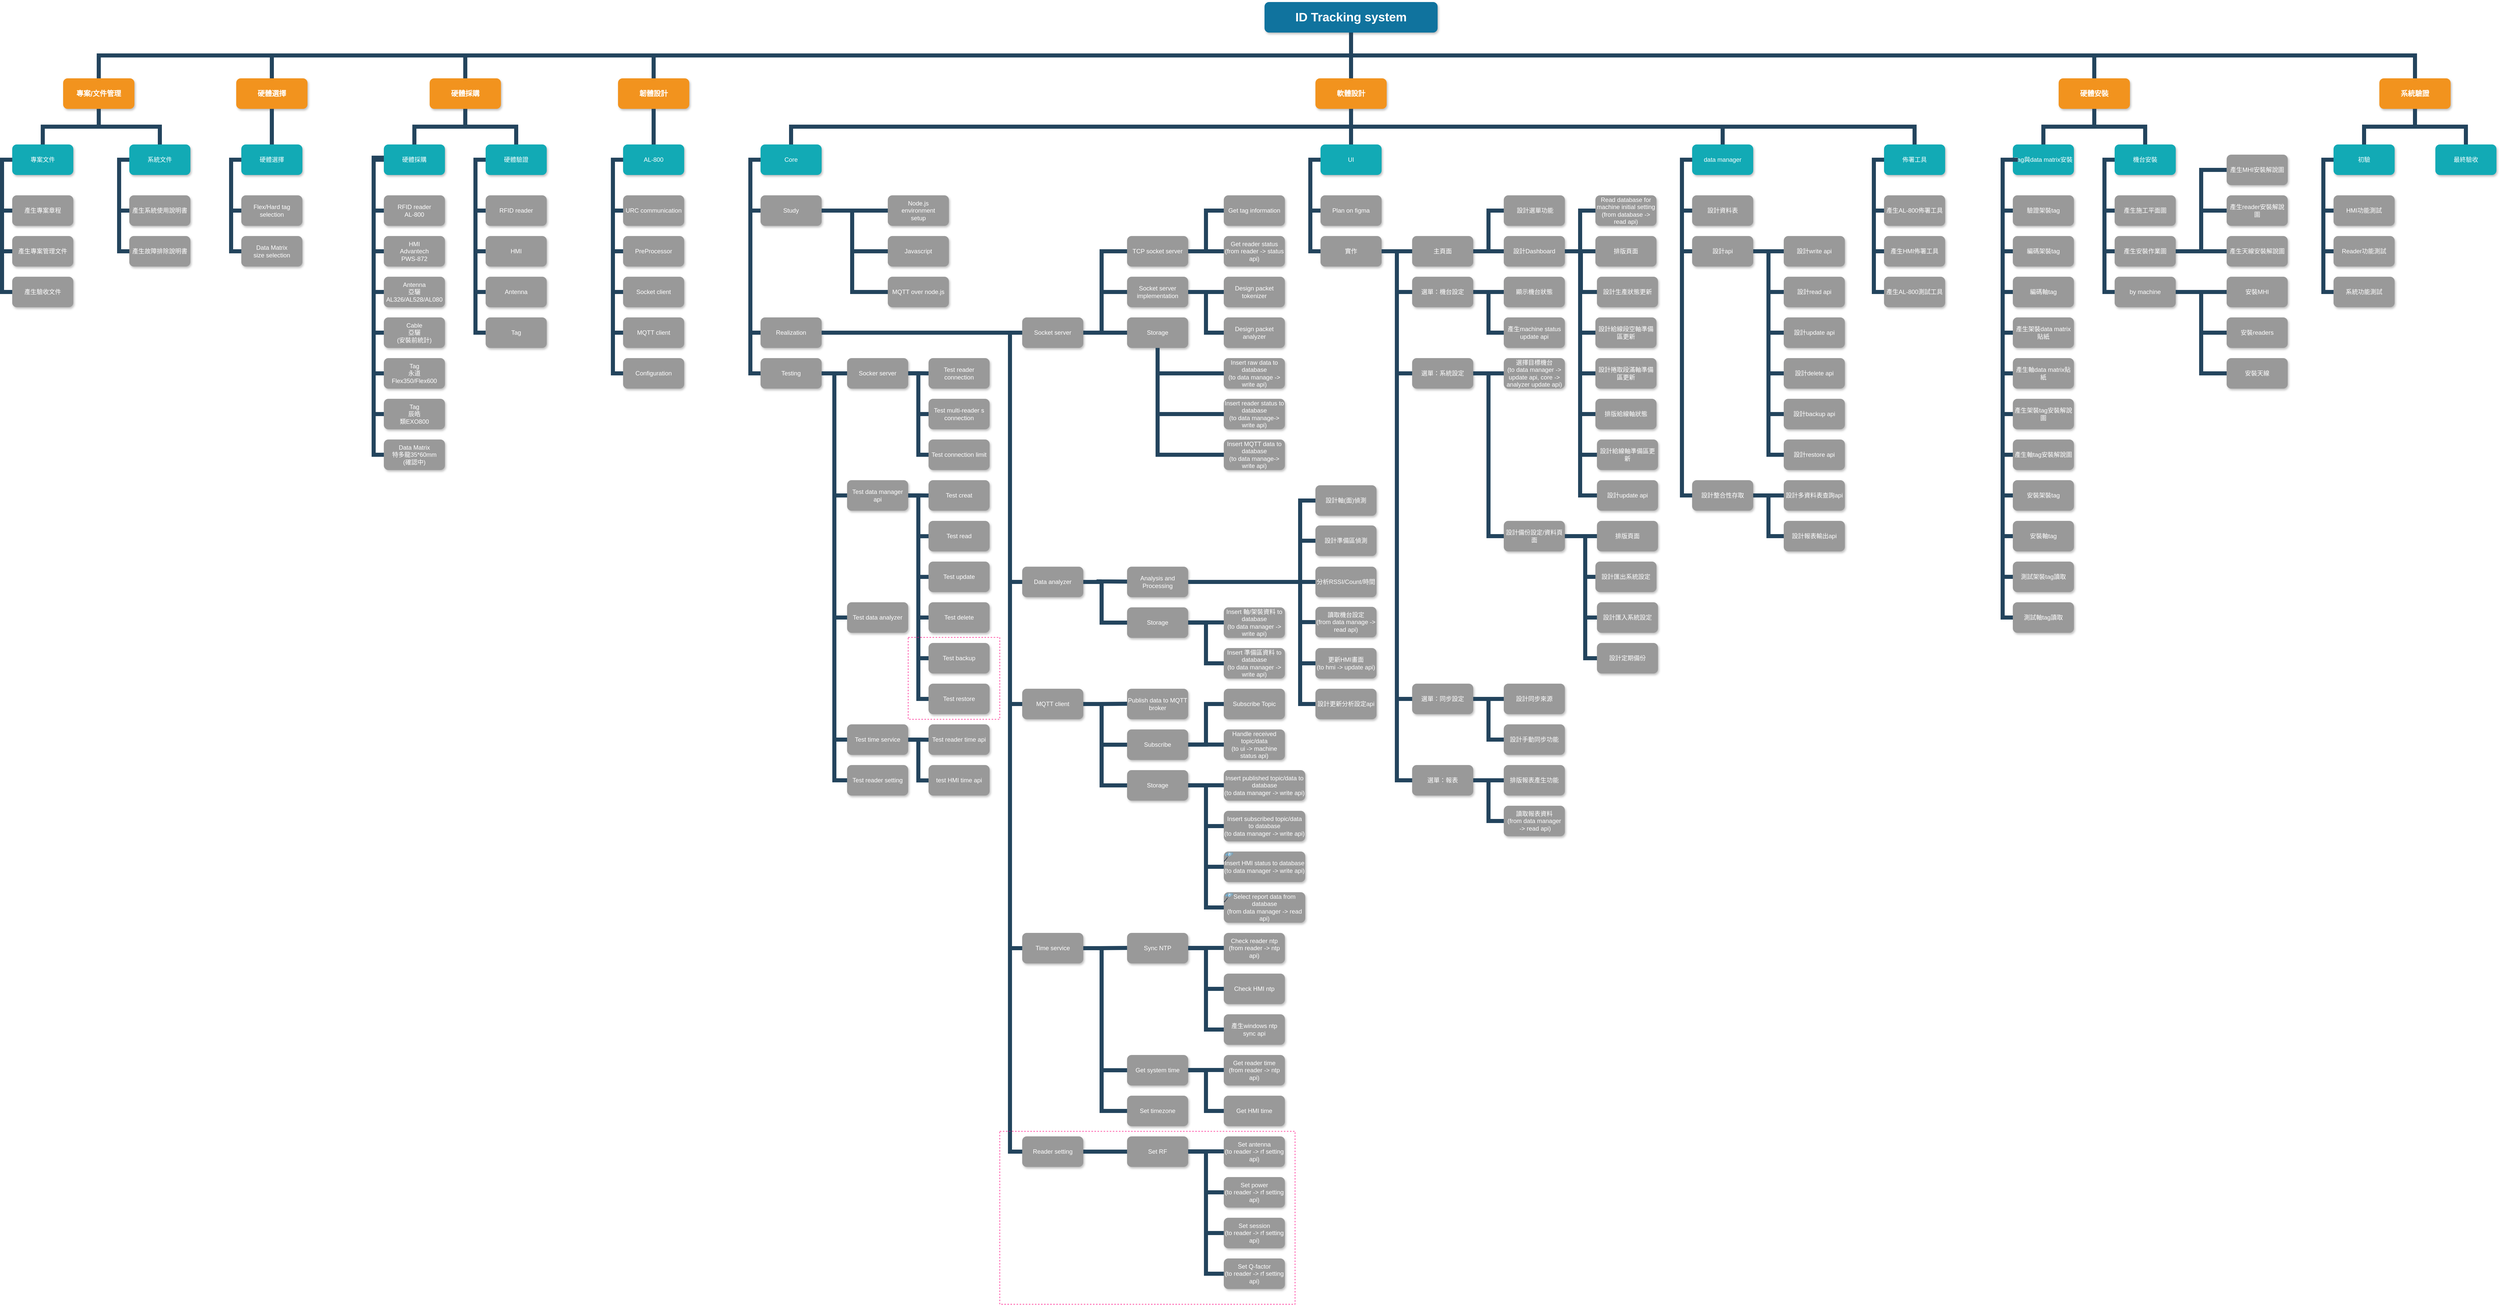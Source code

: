 <mxfile version="21.6.7" type="google">
  <diagram name="Page-1" id="64c3da0e-402f-94eb-ee01-a36477274f13">
    <mxGraphModel dx="2165" dy="541" grid="1" gridSize="10" guides="1" tooltips="1" connect="1" arrows="1" fold="1" page="1" pageScale="1" pageWidth="1169" pageHeight="826" background="none" math="0" shadow="0">
      <root>
        <mxCell id="0" />
        <mxCell id="1" parent="0" />
        <mxCell id="2" value="ID Tracking system" style="whiteSpace=wrap;rounded=1;shadow=1;fillColor=#10739E;strokeColor=none;fontColor=#FFFFFF;fontStyle=1;fontSize=24" parent="1" vertex="1">
          <mxGeometry x="2170" y="20" width="340" height="60" as="geometry" />
        </mxCell>
        <mxCell id="4" value="硬體採購" style="whiteSpace=wrap;rounded=1;fillColor=#F2931E;strokeColor=none;shadow=1;fontColor=#FFFFFF;fontStyle=1;fontSize=14" parent="1" vertex="1">
          <mxGeometry x="530" y="170.0" width="140" height="60" as="geometry" />
        </mxCell>
        <mxCell id="5" value="系統驗證" style="whiteSpace=wrap;rounded=1;fillColor=#F2931E;strokeColor=none;shadow=1;fontColor=#FFFFFF;fontStyle=1;fontSize=14" parent="1" vertex="1">
          <mxGeometry x="4360" y="170.0" width="140" height="60" as="geometry" />
        </mxCell>
        <mxCell id="6" value="韌體設計" style="whiteSpace=wrap;rounded=1;fillColor=#F2931E;strokeColor=none;shadow=1;fontColor=#FFFFFF;fontStyle=1;fontSize=14" parent="1" vertex="1">
          <mxGeometry x="900" y="170.0" width="140" height="60" as="geometry" />
        </mxCell>
        <mxCell id="7" value="軟體設計" style="whiteSpace=wrap;rounded=1;fillColor=#F2931E;strokeColor=none;shadow=1;fontColor=#FFFFFF;fontStyle=1;fontSize=14" parent="1" vertex="1">
          <mxGeometry x="2270" y="170.0" width="140" height="60" as="geometry" />
        </mxCell>
        <mxCell id="8" value="硬體安裝" style="whiteSpace=wrap;rounded=1;fillColor=#F2931E;strokeColor=none;shadow=1;fontColor=#FFFFFF;fontStyle=1;fontSize=14" parent="1" vertex="1">
          <mxGeometry x="3730" y="170.0" width="140" height="60" as="geometry" />
        </mxCell>
        <mxCell id="43" value="硬體採購" style="whiteSpace=wrap;rounded=1;fillColor=#12AAB5;strokeColor=none;shadow=1;fontColor=#FFFFFF;" parent="1" vertex="1">
          <mxGeometry x="440.0" y="300.0" width="120" height="60" as="geometry" />
        </mxCell>
        <mxCell id="44" value="硬體驗證" style="whiteSpace=wrap;rounded=1;fillColor=#12AAB5;strokeColor=none;shadow=1;fontColor=#FFFFFF;" parent="1" vertex="1">
          <mxGeometry x="640.0" y="300.0" width="120" height="60" as="geometry" />
        </mxCell>
        <mxCell id="45" value="RFID reader&#xa;AL-800" style="whiteSpace=wrap;rounded=1;fillColor=#999999;strokeColor=none;shadow=1;fontColor=#FFFFFF;fontStyle=0" parent="1" vertex="1">
          <mxGeometry x="440.0" y="400.0" width="120" height="60" as="geometry" />
        </mxCell>
        <mxCell id="46" value="HMI&#xa;Advantech&#xa;PWS-872" style="whiteSpace=wrap;rounded=1;fillColor=#999999;strokeColor=none;shadow=1;fontColor=#FFFFFF;fontStyle=0" parent="1" vertex="1">
          <mxGeometry x="440.0" y="480.0" width="120" height="60" as="geometry" />
        </mxCell>
        <mxCell id="47" value="Antenna&#xa;亞驪&#xa;AL326/AL528/AL080" style="whiteSpace=wrap;rounded=1;fillColor=#999999;strokeColor=none;shadow=1;fontColor=#FFFFFF;fontStyle=0" parent="1" vertex="1">
          <mxGeometry x="440.0" y="560.0" width="120" height="60" as="geometry" />
        </mxCell>
        <mxCell id="48" value="Cable&#xa;亞驪&#xa;(安裝前統計)" style="whiteSpace=wrap;rounded=1;fillColor=#999999;strokeColor=none;shadow=1;fontColor=#FFFFFF;fontStyle=0" parent="1" vertex="1">
          <mxGeometry x="440" y="640.0" width="120" height="60" as="geometry" />
        </mxCell>
        <mxCell id="49" value="Tag&#xa;永道&#xa;Flex350/Flex600" style="whiteSpace=wrap;rounded=1;fillColor=#999999;strokeColor=none;shadow=1;fontColor=#FFFFFF;fontStyle=0" parent="1" vertex="1">
          <mxGeometry x="440.0" y="720.0" width="120" height="60" as="geometry" />
        </mxCell>
        <mxCell id="50" value="RFID reader" style="whiteSpace=wrap;rounded=1;fillColor=#999999;strokeColor=none;shadow=1;fontColor=#FFFFFF;fontStyle=0" parent="1" vertex="1">
          <mxGeometry x="640.0" y="400.0" width="120" height="60" as="geometry" />
        </mxCell>
        <mxCell id="51" value="HMI" style="whiteSpace=wrap;rounded=1;fillColor=#999999;strokeColor=none;shadow=1;fontColor=#FFFFFF;fontStyle=0" parent="1" vertex="1">
          <mxGeometry x="640.0" y="480.0" width="120" height="60" as="geometry" />
        </mxCell>
        <mxCell id="52" value="Antenna" style="whiteSpace=wrap;rounded=1;fillColor=#999999;strokeColor=none;shadow=1;fontColor=#FFFFFF;fontStyle=0" parent="1" vertex="1">
          <mxGeometry x="640.0" y="560.0" width="120" height="60" as="geometry" />
        </mxCell>
        <mxCell id="53" value="Tag" style="whiteSpace=wrap;rounded=1;fillColor=#999999;strokeColor=none;shadow=1;fontColor=#FFFFFF;fontStyle=0" parent="1" vertex="1">
          <mxGeometry x="640.0" y="640.0" width="120" height="60" as="geometry" />
        </mxCell>
        <mxCell id="116" value="" style="edgeStyle=elbowEdgeStyle;elbow=vertical;rounded=0;fontColor=#000000;endArrow=none;endFill=0;strokeWidth=8;strokeColor=#23445D;" parent="1" source="4" target="43" edge="1">
          <mxGeometry width="100" height="100" relative="1" as="geometry">
            <mxPoint x="240" y="240.0" as="sourcePoint" />
            <mxPoint x="140" y="310" as="targetPoint" />
          </mxGeometry>
        </mxCell>
        <mxCell id="117" value="" style="edgeStyle=elbowEdgeStyle;elbow=vertical;rounded=0;fontColor=#000000;endArrow=none;endFill=0;strokeWidth=8;strokeColor=#23445D;" parent="1" source="4" target="44" edge="1">
          <mxGeometry width="100" height="100" relative="1" as="geometry">
            <mxPoint x="240" y="240.0" as="sourcePoint" />
            <mxPoint x="340" y="310" as="targetPoint" />
          </mxGeometry>
        </mxCell>
        <mxCell id="118" value="" style="edgeStyle=elbowEdgeStyle;elbow=horizontal;rounded=0;fontColor=#000000;endArrow=none;endFill=0;strokeWidth=8;strokeColor=#23445D;" parent="1" source="43" target="45" edge="1">
          <mxGeometry width="100" height="100" relative="1" as="geometry">
            <mxPoint x="420" y="330.0" as="sourcePoint" />
            <mxPoint x="430.0" y="430" as="targetPoint" />
            <Array as="points">
              <mxPoint x="420" y="380" />
            </Array>
          </mxGeometry>
        </mxCell>
        <mxCell id="119" value="" style="edgeStyle=elbowEdgeStyle;elbow=horizontal;rounded=0;fontColor=#000000;endArrow=none;endFill=0;strokeWidth=8;strokeColor=#23445D;" parent="1" source="43" target="46" edge="1">
          <mxGeometry width="100" height="100" relative="1" as="geometry">
            <mxPoint x="430" y="330" as="sourcePoint" />
            <mxPoint x="430.0" y="510" as="targetPoint" />
            <Array as="points">
              <mxPoint x="420" y="420" />
            </Array>
          </mxGeometry>
        </mxCell>
        <mxCell id="120" value="" style="edgeStyle=elbowEdgeStyle;elbow=horizontal;rounded=0;fontColor=#000000;endArrow=none;endFill=0;strokeWidth=8;strokeColor=#23445D;" parent="1" source="43" target="49" edge="1">
          <mxGeometry width="100" height="100" relative="1" as="geometry">
            <mxPoint x="430" y="330" as="sourcePoint" />
            <mxPoint x="430" y="750" as="targetPoint" />
            <Array as="points">
              <mxPoint x="420" y="550" />
            </Array>
          </mxGeometry>
        </mxCell>
        <mxCell id="121" value="" style="edgeStyle=elbowEdgeStyle;elbow=horizontal;rounded=0;fontColor=#000000;endArrow=none;endFill=0;strokeWidth=8;strokeColor=#23445D;" parent="1" source="43" target="48" edge="1">
          <mxGeometry width="100" height="100" relative="1" as="geometry">
            <mxPoint x="430" y="330" as="sourcePoint" />
            <mxPoint x="430" y="670" as="targetPoint" />
            <Array as="points">
              <mxPoint x="420" y="500" />
            </Array>
          </mxGeometry>
        </mxCell>
        <mxCell id="122" value="" style="edgeStyle=elbowEdgeStyle;elbow=horizontal;rounded=0;fontColor=#000000;endArrow=none;endFill=0;strokeWidth=8;strokeColor=#23445D;" parent="1" source="43" target="47" edge="1">
          <mxGeometry width="100" height="100" relative="1" as="geometry">
            <mxPoint x="430" y="330" as="sourcePoint" />
            <mxPoint x="430.0" y="590" as="targetPoint" />
            <Array as="points">
              <mxPoint x="420" y="470" />
            </Array>
          </mxGeometry>
        </mxCell>
        <mxCell id="123" value="" style="edgeStyle=elbowEdgeStyle;elbow=horizontal;rounded=0;fontColor=#000000;endArrow=none;endFill=0;strokeWidth=8;strokeColor=#23445D;" parent="1" source="44" target="50" edge="1">
          <mxGeometry width="100" height="100" relative="1" as="geometry">
            <mxPoint x="610" y="330.0" as="sourcePoint" />
            <mxPoint x="620.0" y="430" as="targetPoint" />
            <Array as="points">
              <mxPoint x="620" y="380" />
            </Array>
          </mxGeometry>
        </mxCell>
        <mxCell id="124" value="" style="edgeStyle=elbowEdgeStyle;elbow=horizontal;rounded=0;fontColor=#000000;endArrow=none;endFill=0;strokeWidth=8;strokeColor=#23445D;" parent="1" source="44" target="51" edge="1">
          <mxGeometry width="100" height="100" relative="1" as="geometry">
            <mxPoint x="620" y="330" as="sourcePoint" />
            <mxPoint x="620.0" y="510" as="targetPoint" />
            <Array as="points">
              <mxPoint x="620" y="420" />
            </Array>
          </mxGeometry>
        </mxCell>
        <mxCell id="126" value="" style="edgeStyle=elbowEdgeStyle;elbow=horizontal;rounded=0;fontColor=#000000;endArrow=none;endFill=0;strokeWidth=8;strokeColor=#23445D;" parent="1" source="44" target="53" edge="1">
          <mxGeometry width="100" height="100" relative="1" as="geometry">
            <mxPoint x="620" y="330" as="sourcePoint" />
            <mxPoint x="620" y="670" as="targetPoint" />
            <Array as="points">
              <mxPoint x="620" y="500" />
            </Array>
          </mxGeometry>
        </mxCell>
        <mxCell id="127" value="" style="edgeStyle=elbowEdgeStyle;elbow=horizontal;rounded=0;fontColor=#000000;endArrow=none;endFill=0;strokeWidth=8;strokeColor=#23445D;" parent="1" source="44" target="52" edge="1">
          <mxGeometry width="100" height="100" relative="1" as="geometry">
            <mxPoint x="620" y="330" as="sourcePoint" />
            <mxPoint x="620.0" y="590" as="targetPoint" />
            <Array as="points">
              <mxPoint x="620" y="470" />
            </Array>
          </mxGeometry>
        </mxCell>
        <mxCell id="133" value="AL-800" style="whiteSpace=wrap;rounded=1;fillColor=#12AAB5;strokeColor=none;shadow=1;fontColor=#FFFFFF;" parent="1" vertex="1">
          <mxGeometry x="910.0" y="300.0" width="120" height="60" as="geometry" />
        </mxCell>
        <mxCell id="135" value="URC communication" style="whiteSpace=wrap;rounded=1;fillColor=#999999;strokeColor=none;shadow=1;fontColor=#FFFFFF;fontStyle=0" parent="1" vertex="1">
          <mxGeometry x="910.0" y="400.0" width="120" height="60" as="geometry" />
        </mxCell>
        <mxCell id="136" value="PreProcessor" style="whiteSpace=wrap;rounded=1;fillColor=#999999;strokeColor=none;shadow=1;fontColor=#FFFFFF;fontStyle=0" parent="1" vertex="1">
          <mxGeometry x="910.0" y="480.0" width="120" height="60" as="geometry" />
        </mxCell>
        <mxCell id="137" value="Socket client" style="whiteSpace=wrap;rounded=1;fillColor=#999999;strokeColor=none;shadow=1;fontColor=#FFFFFF;fontStyle=0" parent="1" vertex="1">
          <mxGeometry x="910.0" y="560.0" width="120" height="60" as="geometry" />
        </mxCell>
        <mxCell id="138" value="MQTT client" style="whiteSpace=wrap;rounded=1;fillColor=#999999;strokeColor=none;shadow=1;fontColor=#FFFFFF;fontStyle=0" parent="1" vertex="1">
          <mxGeometry x="910" y="640.0" width="120" height="60" as="geometry" />
        </mxCell>
        <mxCell id="139" value="Configuration" style="whiteSpace=wrap;rounded=1;fillColor=#999999;strokeColor=none;shadow=1;fontColor=#FFFFFF;fontStyle=0" parent="1" vertex="1">
          <mxGeometry x="910.0" y="720.0" width="120" height="60" as="geometry" />
        </mxCell>
        <mxCell id="145" value="" style="edgeStyle=elbowEdgeStyle;elbow=horizontal;rounded=0;fontColor=#000000;endArrow=none;endFill=0;strokeWidth=8;strokeColor=#23445D;" parent="1" source="133" target="135" edge="1">
          <mxGeometry width="100" height="100" relative="1" as="geometry">
            <mxPoint x="890" y="330.0" as="sourcePoint" />
            <mxPoint x="900.0" y="430" as="targetPoint" />
            <Array as="points">
              <mxPoint x="890" y="380" />
            </Array>
          </mxGeometry>
        </mxCell>
        <mxCell id="146" value="" style="edgeStyle=elbowEdgeStyle;elbow=horizontal;rounded=0;fontColor=#000000;endArrow=none;endFill=0;strokeWidth=8;strokeColor=#23445D;" parent="1" source="133" target="136" edge="1">
          <mxGeometry width="100" height="100" relative="1" as="geometry">
            <mxPoint x="900" y="330" as="sourcePoint" />
            <mxPoint x="900.0" y="510" as="targetPoint" />
            <Array as="points">
              <mxPoint x="890" y="420" />
            </Array>
          </mxGeometry>
        </mxCell>
        <mxCell id="147" value="" style="edgeStyle=elbowEdgeStyle;elbow=horizontal;rounded=0;fontColor=#000000;endArrow=none;endFill=0;strokeWidth=8;strokeColor=#23445D;" parent="1" source="133" target="139" edge="1">
          <mxGeometry width="100" height="100" relative="1" as="geometry">
            <mxPoint x="900" y="330" as="sourcePoint" />
            <mxPoint x="900" y="750" as="targetPoint" />
            <Array as="points">
              <mxPoint x="890" y="550" />
            </Array>
          </mxGeometry>
        </mxCell>
        <mxCell id="148" value="" style="edgeStyle=elbowEdgeStyle;elbow=horizontal;rounded=0;fontColor=#000000;endArrow=none;endFill=0;strokeWidth=8;strokeColor=#23445D;" parent="1" source="133" target="138" edge="1">
          <mxGeometry width="100" height="100" relative="1" as="geometry">
            <mxPoint x="900" y="330" as="sourcePoint" />
            <mxPoint x="900" y="670" as="targetPoint" />
            <Array as="points">
              <mxPoint x="890" y="500" />
            </Array>
          </mxGeometry>
        </mxCell>
        <mxCell id="149" value="" style="edgeStyle=elbowEdgeStyle;elbow=horizontal;rounded=0;fontColor=#000000;endArrow=none;endFill=0;strokeWidth=8;strokeColor=#23445D;" parent="1" source="133" target="137" edge="1">
          <mxGeometry width="100" height="100" relative="1" as="geometry">
            <mxPoint x="900" y="330" as="sourcePoint" />
            <mxPoint x="900.0" y="590" as="targetPoint" />
            <Array as="points">
              <mxPoint x="890" y="470" />
            </Array>
          </mxGeometry>
        </mxCell>
        <mxCell id="155" value="Core" style="whiteSpace=wrap;rounded=1;fillColor=#12AAB5;strokeColor=none;shadow=1;fontColor=#FFFFFF;" parent="1" vertex="1">
          <mxGeometry x="1180.0" y="300.0" width="120" height="60" as="geometry" />
        </mxCell>
        <mxCell id="156" value="UI" style="whiteSpace=wrap;rounded=1;fillColor=#12AAB5;strokeColor=none;shadow=1;fontColor=#FFFFFF;" parent="1" vertex="1">
          <mxGeometry x="2280" y="300.0" width="120" height="60" as="geometry" />
        </mxCell>
        <mxCell id="157" value="Study" style="whiteSpace=wrap;rounded=1;fillColor=#999999;strokeColor=none;shadow=1;fontColor=#FFFFFF;fontStyle=0" parent="1" vertex="1">
          <mxGeometry x="1180.0" y="400.0" width="120" height="60" as="geometry" />
        </mxCell>
        <mxCell id="158" value="Realization" style="whiteSpace=wrap;rounded=1;fillColor=#999999;strokeColor=none;shadow=1;fontColor=#FFFFFF;fontStyle=0" parent="1" vertex="1">
          <mxGeometry x="1180" y="640.0" width="120" height="60" as="geometry" />
        </mxCell>
        <mxCell id="159" value="Testing" style="whiteSpace=wrap;rounded=1;fillColor=#999999;strokeColor=none;shadow=1;fontColor=#FFFFFF;fontStyle=0" parent="1" vertex="1">
          <mxGeometry x="1180.0" y="720.0" width="120" height="60" as="geometry" />
        </mxCell>
        <mxCell id="162" value="Plan on figma" style="whiteSpace=wrap;rounded=1;fillColor=#999999;strokeColor=none;shadow=1;fontColor=#FFFFFF;fontStyle=0" parent="1" vertex="1">
          <mxGeometry x="2280.0" y="400.0" width="120" height="60" as="geometry" />
        </mxCell>
        <mxCell id="163" value="實作" style="whiteSpace=wrap;rounded=1;fillColor=#999999;strokeColor=none;shadow=1;fontColor=#FFFFFF;fontStyle=0" parent="1" vertex="1">
          <mxGeometry x="2280.0" y="480.0" width="120" height="60" as="geometry" />
        </mxCell>
        <mxCell id="167" value="" style="edgeStyle=elbowEdgeStyle;elbow=horizontal;rounded=0;fontColor=#000000;endArrow=none;endFill=0;strokeWidth=8;strokeColor=#23445D;" parent="1" source="155" target="157" edge="1">
          <mxGeometry width="100" height="100" relative="1" as="geometry">
            <mxPoint x="1160" y="330.0" as="sourcePoint" />
            <mxPoint x="1170.0" y="430.0" as="targetPoint" />
            <Array as="points">
              <mxPoint x="1160" y="380.0" />
            </Array>
          </mxGeometry>
        </mxCell>
        <mxCell id="168" value="" style="edgeStyle=elbowEdgeStyle;elbow=horizontal;rounded=0;fontColor=#000000;endArrow=none;endFill=0;strokeWidth=8;strokeColor=#23445D;" parent="1" source="155" target="158" edge="1">
          <mxGeometry width="100" height="100" relative="1" as="geometry">
            <mxPoint x="1170" y="330.0" as="sourcePoint" />
            <mxPoint x="1170.0" y="510.0" as="targetPoint" />
            <Array as="points">
              <mxPoint x="1160" y="420.0" />
            </Array>
          </mxGeometry>
        </mxCell>
        <mxCell id="171" value="" style="edgeStyle=elbowEdgeStyle;elbow=horizontal;rounded=0;fontColor=#000000;endArrow=none;endFill=0;strokeWidth=8;strokeColor=#23445D;" parent="1" source="155" target="159" edge="1">
          <mxGeometry width="100" height="100" relative="1" as="geometry">
            <mxPoint x="1170" y="330.0" as="sourcePoint" />
            <mxPoint x="1170.0" y="590.0" as="targetPoint" />
            <Array as="points">
              <mxPoint x="1160" y="470.0" />
            </Array>
          </mxGeometry>
        </mxCell>
        <mxCell id="172" value="" style="edgeStyle=elbowEdgeStyle;elbow=horizontal;rounded=0;fontColor=#000000;endArrow=none;endFill=0;strokeWidth=8;strokeColor=#23445D;" parent="1" source="156" target="162" edge="1">
          <mxGeometry width="100" height="100" relative="1" as="geometry">
            <mxPoint x="2250" y="330.0" as="sourcePoint" />
            <mxPoint x="2260.0" y="430.0" as="targetPoint" />
            <Array as="points">
              <mxPoint x="2260" y="380.0" />
            </Array>
          </mxGeometry>
        </mxCell>
        <mxCell id="173" value="" style="edgeStyle=elbowEdgeStyle;elbow=horizontal;rounded=0;fontColor=#000000;endArrow=none;endFill=0;strokeWidth=8;strokeColor=#23445D;" parent="1" source="156" target="163" edge="1">
          <mxGeometry width="100" height="100" relative="1" as="geometry">
            <mxPoint x="2260" y="330.0" as="sourcePoint" />
            <mxPoint x="2260" y="510.0" as="targetPoint" />
            <Array as="points">
              <mxPoint x="2260" y="420.0" />
            </Array>
          </mxGeometry>
        </mxCell>
        <mxCell id="177" value="Tag與data matrix安裝" style="whiteSpace=wrap;rounded=1;fillColor=#12AAB5;strokeColor=none;shadow=1;fontColor=#FFFFFF;" parent="1" vertex="1">
          <mxGeometry x="3640" y="300.0" width="120" height="60" as="geometry" />
        </mxCell>
        <mxCell id="178" value="機台安裝" style="whiteSpace=wrap;rounded=1;fillColor=#12AAB5;strokeColor=none;shadow=1;fontColor=#FFFFFF;" parent="1" vertex="1">
          <mxGeometry x="3840" y="300.0" width="120" height="60" as="geometry" />
        </mxCell>
        <mxCell id="179" value="驗證架裝tag" style="whiteSpace=wrap;rounded=1;fillColor=#999999;strokeColor=none;shadow=1;fontColor=#FFFFFF;fontStyle=0" parent="1" vertex="1">
          <mxGeometry x="3640" y="400.0" width="120" height="60" as="geometry" />
        </mxCell>
        <mxCell id="180" value="編碼架裝tag" style="whiteSpace=wrap;rounded=1;fillColor=#999999;strokeColor=none;shadow=1;fontColor=#FFFFFF;fontStyle=0" parent="1" vertex="1">
          <mxGeometry x="3640" y="480.0" width="120" height="60" as="geometry" />
        </mxCell>
        <mxCell id="181" value="編碼軸tag" style="whiteSpace=wrap;rounded=1;fillColor=#999999;strokeColor=none;shadow=1;fontColor=#FFFFFF;fontStyle=0" parent="1" vertex="1">
          <mxGeometry x="3640" y="560.0" width="120" height="60" as="geometry" />
        </mxCell>
        <mxCell id="182" value="產生架裝data matrix貼紙" style="whiteSpace=wrap;rounded=1;fillColor=#999999;strokeColor=none;shadow=1;fontColor=#FFFFFF;fontStyle=0" parent="1" vertex="1">
          <mxGeometry x="3640" y="640.0" width="120" height="60" as="geometry" />
        </mxCell>
        <mxCell id="183" value="產生軸data matrix貼紙" style="whiteSpace=wrap;rounded=1;fillColor=#999999;strokeColor=none;shadow=1;fontColor=#FFFFFF;fontStyle=0" parent="1" vertex="1">
          <mxGeometry x="3640" y="720.0" width="120" height="60" as="geometry" />
        </mxCell>
        <mxCell id="184" value="by machine" style="whiteSpace=wrap;rounded=1;fillColor=#999999;strokeColor=none;shadow=1;fontColor=#FFFFFF;fontStyle=0" parent="1" vertex="1">
          <mxGeometry x="3840.0" y="560.0" width="120" height="60" as="geometry" />
        </mxCell>
        <mxCell id="185" value="安裝MHI" style="whiteSpace=wrap;rounded=1;fillColor=#999999;strokeColor=none;shadow=1;fontColor=#FFFFFF;fontStyle=0" parent="1" vertex="1">
          <mxGeometry x="4060" y="560.0" width="120" height="60" as="geometry" />
        </mxCell>
        <mxCell id="189" value="" style="edgeStyle=elbowEdgeStyle;elbow=horizontal;rounded=0;fontColor=#000000;endArrow=none;endFill=0;strokeWidth=8;strokeColor=#23445D;" parent="1" source="177" target="179" edge="1">
          <mxGeometry width="100" height="100" relative="1" as="geometry">
            <mxPoint x="3620" y="330.0" as="sourcePoint" />
            <mxPoint x="3630.0" y="430.0" as="targetPoint" />
            <Array as="points">
              <mxPoint x="3620" y="380.0" />
            </Array>
          </mxGeometry>
        </mxCell>
        <mxCell id="190" value="" style="edgeStyle=elbowEdgeStyle;elbow=horizontal;rounded=0;fontColor=#000000;endArrow=none;endFill=0;strokeWidth=8;strokeColor=#23445D;" parent="1" source="177" target="180" edge="1">
          <mxGeometry width="100" height="100" relative="1" as="geometry">
            <mxPoint x="3630" y="330.0" as="sourcePoint" />
            <mxPoint x="3630" y="510.0" as="targetPoint" />
            <Array as="points">
              <mxPoint x="3620" y="420.0" />
            </Array>
          </mxGeometry>
        </mxCell>
        <mxCell id="191" value="" style="edgeStyle=elbowEdgeStyle;elbow=horizontal;rounded=0;fontColor=#000000;endArrow=none;endFill=0;strokeWidth=8;strokeColor=#23445D;" parent="1" source="177" target="183" edge="1">
          <mxGeometry width="100" height="100" relative="1" as="geometry">
            <mxPoint x="3630" y="330.0" as="sourcePoint" />
            <mxPoint x="3630" y="750.0" as="targetPoint" />
            <Array as="points">
              <mxPoint x="3620" y="550.0" />
            </Array>
          </mxGeometry>
        </mxCell>
        <mxCell id="192" value="" style="edgeStyle=elbowEdgeStyle;elbow=horizontal;rounded=0;fontColor=#000000;endArrow=none;endFill=0;strokeWidth=8;strokeColor=#23445D;" parent="1" source="177" target="182" edge="1">
          <mxGeometry width="100" height="100" relative="1" as="geometry">
            <mxPoint x="3630" y="330.0" as="sourcePoint" />
            <mxPoint x="3630" y="670.0" as="targetPoint" />
            <Array as="points">
              <mxPoint x="3620" y="500.0" />
            </Array>
          </mxGeometry>
        </mxCell>
        <mxCell id="193" value="" style="edgeStyle=elbowEdgeStyle;elbow=horizontal;rounded=0;fontColor=#000000;endArrow=none;endFill=0;strokeWidth=8;strokeColor=#23445D;" parent="1" source="177" target="181" edge="1">
          <mxGeometry width="100" height="100" relative="1" as="geometry">
            <mxPoint x="3630" y="330.0" as="sourcePoint" />
            <mxPoint x="3630" y="590.0" as="targetPoint" />
            <Array as="points">
              <mxPoint x="3620" y="470.0" />
            </Array>
          </mxGeometry>
        </mxCell>
        <mxCell id="194" value="" style="edgeStyle=elbowEdgeStyle;elbow=horizontal;rounded=0;fontColor=#000000;endArrow=none;endFill=0;strokeWidth=8;strokeColor=#23445D;" parent="1" source="178" target="184" edge="1">
          <mxGeometry width="100" height="100" relative="1" as="geometry">
            <mxPoint x="3810" y="330.0" as="sourcePoint" />
            <mxPoint x="3820.0" y="430.0" as="targetPoint" />
            <Array as="points">
              <mxPoint x="3820" y="380.0" />
            </Array>
          </mxGeometry>
        </mxCell>
        <mxCell id="195" value="" style="edgeStyle=elbowEdgeStyle;elbow=horizontal;rounded=0;fontColor=#000000;endArrow=none;endFill=0;strokeWidth=8;strokeColor=#23445D;exitX=1;exitY=0.5;exitDx=0;exitDy=0;" parent="1" source="184" target="185" edge="1">
          <mxGeometry width="100" height="100" relative="1" as="geometry">
            <mxPoint x="3810" y="490.0" as="sourcePoint" />
            <mxPoint x="3810" y="670.0" as="targetPoint" />
            <Array as="points">
              <mxPoint x="4000" y="590" />
            </Array>
          </mxGeometry>
        </mxCell>
        <mxCell id="199" value="初驗" style="whiteSpace=wrap;rounded=1;fillColor=#12AAB5;strokeColor=none;shadow=1;fontColor=#FFFFFF;" parent="1" vertex="1">
          <mxGeometry x="4270" y="300.0" width="120" height="60" as="geometry" />
        </mxCell>
        <mxCell id="200" value="最終驗收" style="whiteSpace=wrap;rounded=1;fillColor=#12AAB5;strokeColor=none;shadow=1;fontColor=#FFFFFF;" parent="1" vertex="1">
          <mxGeometry x="4470" y="300.0" width="120" height="60" as="geometry" />
        </mxCell>
        <mxCell id="201" value="HMI功能測試" style="whiteSpace=wrap;rounded=1;fillColor=#999999;strokeColor=none;shadow=1;fontColor=#FFFFFF;fontStyle=0" parent="1" vertex="1">
          <mxGeometry x="4270" y="400.0" width="120" height="60" as="geometry" />
        </mxCell>
        <mxCell id="202" value="Reader功能測試" style="whiteSpace=wrap;rounded=1;fillColor=#999999;strokeColor=none;shadow=1;fontColor=#FFFFFF;fontStyle=0" parent="1" vertex="1">
          <mxGeometry x="4270" y="480.0" width="120" height="60" as="geometry" />
        </mxCell>
        <mxCell id="203" value="系統功能測試" style="whiteSpace=wrap;rounded=1;fillColor=#999999;strokeColor=none;shadow=1;fontColor=#FFFFFF;fontStyle=0" parent="1" vertex="1">
          <mxGeometry x="4270" y="560.0" width="120" height="60" as="geometry" />
        </mxCell>
        <mxCell id="211" value="" style="edgeStyle=elbowEdgeStyle;elbow=horizontal;rounded=0;fontColor=#000000;endArrow=none;endFill=0;strokeWidth=8;strokeColor=#23445D;" parent="1" source="199" target="201" edge="1">
          <mxGeometry width="100" height="100" relative="1" as="geometry">
            <mxPoint x="4250" y="330.0" as="sourcePoint" />
            <mxPoint x="4260" y="430.0" as="targetPoint" />
            <Array as="points">
              <mxPoint x="4250" y="380.0" />
            </Array>
          </mxGeometry>
        </mxCell>
        <mxCell id="212" value="" style="edgeStyle=elbowEdgeStyle;elbow=horizontal;rounded=0;fontColor=#000000;endArrow=none;endFill=0;strokeWidth=8;strokeColor=#23445D;" parent="1" source="199" target="202" edge="1">
          <mxGeometry width="100" height="100" relative="1" as="geometry">
            <mxPoint x="4260" y="330.0" as="sourcePoint" />
            <mxPoint x="4260" y="510.0" as="targetPoint" />
            <Array as="points">
              <mxPoint x="4250" y="420.0" />
            </Array>
          </mxGeometry>
        </mxCell>
        <mxCell id="215" value="" style="edgeStyle=elbowEdgeStyle;elbow=horizontal;rounded=0;fontColor=#000000;endArrow=none;endFill=0;strokeWidth=8;strokeColor=#23445D;" parent="1" source="199" target="203" edge="1">
          <mxGeometry width="100" height="100" relative="1" as="geometry">
            <mxPoint x="4260" y="330.0" as="sourcePoint" />
            <mxPoint x="4260" y="590.0" as="targetPoint" />
            <Array as="points">
              <mxPoint x="4250" y="470.0" />
            </Array>
          </mxGeometry>
        </mxCell>
        <mxCell id="221" value="" style="edgeStyle=elbowEdgeStyle;elbow=vertical;rounded=0;fontColor=#000000;endArrow=none;endFill=0;strokeWidth=8;strokeColor=#23445D;" parent="1" source="6" target="133" edge="1">
          <mxGeometry width="100" height="100" relative="1" as="geometry">
            <mxPoint x="780" y="270" as="sourcePoint" />
            <mxPoint x="880" y="170" as="targetPoint" />
          </mxGeometry>
        </mxCell>
        <mxCell id="223" value="" style="edgeStyle=elbowEdgeStyle;elbow=vertical;rounded=0;fontColor=#000000;endArrow=none;endFill=0;strokeWidth=8;strokeColor=#23445D;" parent="1" source="7" target="155" edge="1">
          <mxGeometry width="100" height="100" relative="1" as="geometry">
            <mxPoint x="1340" y="300" as="sourcePoint" />
            <mxPoint x="1240" y="190" as="targetPoint" />
          </mxGeometry>
        </mxCell>
        <mxCell id="224" value="" style="edgeStyle=elbowEdgeStyle;elbow=vertical;rounded=0;fontColor=#000000;endArrow=none;endFill=0;strokeWidth=8;strokeColor=#23445D;" parent="1" source="7" target="156" edge="1">
          <mxGeometry width="100" height="100" relative="1" as="geometry">
            <mxPoint x="1430" y="290" as="sourcePoint" />
            <mxPoint x="1530" y="190" as="targetPoint" />
          </mxGeometry>
        </mxCell>
        <mxCell id="225" value="" style="edgeStyle=elbowEdgeStyle;elbow=vertical;rounded=0;fontColor=#000000;endArrow=none;endFill=0;strokeWidth=8;strokeColor=#23445D;" parent="1" target="177" edge="1">
          <mxGeometry width="100" height="100" relative="1" as="geometry">
            <mxPoint x="3800" y="230" as="sourcePoint" />
            <mxPoint x="3740" y="190" as="targetPoint" />
          </mxGeometry>
        </mxCell>
        <mxCell id="226" value="" style="edgeStyle=elbowEdgeStyle;elbow=vertical;rounded=0;fontColor=#000000;endArrow=none;endFill=0;strokeWidth=8;strokeColor=#23445D;" parent="1" source="8" target="178" edge="1">
          <mxGeometry width="100" height="100" relative="1" as="geometry">
            <mxPoint x="3870" y="290" as="sourcePoint" />
            <mxPoint x="3970" y="190" as="targetPoint" />
          </mxGeometry>
        </mxCell>
        <mxCell id="227" value="" style="edgeStyle=elbowEdgeStyle;elbow=vertical;rounded=0;fontColor=#000000;endArrow=none;endFill=0;strokeWidth=8;strokeColor=#23445D;" parent="1" source="5" target="199" edge="1">
          <mxGeometry width="100" height="100" relative="1" as="geometry">
            <mxPoint x="4250" y="290" as="sourcePoint" />
            <mxPoint x="4350" y="190" as="targetPoint" />
          </mxGeometry>
        </mxCell>
        <mxCell id="228" value="" style="edgeStyle=elbowEdgeStyle;elbow=vertical;rounded=0;fontColor=#000000;endArrow=none;endFill=0;strokeWidth=8;strokeColor=#23445D;" parent="1" source="5" target="200" edge="1">
          <mxGeometry width="100" height="100" relative="1" as="geometry">
            <mxPoint x="4510" y="290" as="sourcePoint" />
            <mxPoint x="4610" y="190" as="targetPoint" />
          </mxGeometry>
        </mxCell>
        <mxCell id="229" value="" style="edgeStyle=elbowEdgeStyle;elbow=vertical;rounded=0;fontColor=#000000;endArrow=none;endFill=0;strokeWidth=8;strokeColor=#23445D;entryX=0.5;entryY=0;entryDx=0;entryDy=0;" parent="1" source="2" target="4" edge="1">
          <mxGeometry width="100" height="100" relative="1" as="geometry">
            <mxPoint x="540" y="140" as="sourcePoint" />
            <mxPoint x="230" y="170.0" as="targetPoint" />
          </mxGeometry>
        </mxCell>
        <mxCell id="231" value="" style="edgeStyle=elbowEdgeStyle;elbow=vertical;rounded=0;fontColor=#000000;endArrow=none;endFill=0;strokeWidth=8;strokeColor=#23445D;" parent="1" source="2" target="6" edge="1">
          <mxGeometry width="100" height="100" relative="1" as="geometry">
            <mxPoint x="560" y="160" as="sourcePoint" />
            <mxPoint x="660" y="60" as="targetPoint" />
          </mxGeometry>
        </mxCell>
        <mxCell id="232" value="" style="edgeStyle=elbowEdgeStyle;elbow=vertical;rounded=0;fontColor=#000000;endArrow=none;endFill=0;strokeWidth=8;strokeColor=#23445D;" parent="1" source="2" target="7" edge="1">
          <mxGeometry width="100" height="100" relative="1" as="geometry">
            <mxPoint x="570" y="170" as="sourcePoint" />
            <mxPoint x="670" y="70" as="targetPoint" />
          </mxGeometry>
        </mxCell>
        <mxCell id="233" value="" style="edgeStyle=elbowEdgeStyle;elbow=vertical;rounded=0;fontColor=#000000;endArrow=none;endFill=0;strokeWidth=8;strokeColor=#23445D;" parent="1" source="2" target="8" edge="1">
          <mxGeometry width="100" height="100" relative="1" as="geometry">
            <mxPoint x="580" y="180" as="sourcePoint" />
            <mxPoint x="680" y="80" as="targetPoint" />
          </mxGeometry>
        </mxCell>
        <mxCell id="234" value="" style="edgeStyle=elbowEdgeStyle;elbow=vertical;rounded=0;fontColor=#000000;endArrow=none;endFill=0;strokeWidth=8;strokeColor=#23445D;" parent="1" source="2" target="5" edge="1">
          <mxGeometry width="100" height="100" relative="1" as="geometry">
            <mxPoint x="590" y="190" as="sourcePoint" />
            <mxPoint x="690" y="90" as="targetPoint" />
          </mxGeometry>
        </mxCell>
        <mxCell id="myqi20wE7shxtgtQEC9K-235" value="Tag&#xa;辰皓&#xa;類EXO800" style="whiteSpace=wrap;rounded=1;fillColor=#999999;strokeColor=none;shadow=1;fontColor=#FFFFFF;fontStyle=0" parent="1" vertex="1">
          <mxGeometry x="440.0" y="800.0" width="120" height="60" as="geometry" />
        </mxCell>
        <mxCell id="myqi20wE7shxtgtQEC9K-236" value="" style="edgeStyle=elbowEdgeStyle;elbow=horizontal;rounded=0;fontColor=#000000;endArrow=none;endFill=0;strokeWidth=8;strokeColor=#23445D;entryX=0;entryY=0.5;entryDx=0;entryDy=0;" parent="1" target="myqi20wE7shxtgtQEC9K-235" edge="1">
          <mxGeometry width="100" height="100" relative="1" as="geometry">
            <mxPoint x="440" y="330" as="sourcePoint" />
            <mxPoint x="440" y="750" as="targetPoint" />
            <Array as="points">
              <mxPoint x="420" y="550" />
            </Array>
          </mxGeometry>
        </mxCell>
        <mxCell id="myqi20wE7shxtgtQEC9K-237" value="Data Matrix&#xa;特多龍35*60mm&#xa;(確認中)" style="whiteSpace=wrap;rounded=1;fillColor=#999999;strokeColor=none;shadow=1;fontColor=#FFFFFF;fontStyle=0" parent="1" vertex="1">
          <mxGeometry x="440.0" y="880.0" width="120" height="60" as="geometry" />
        </mxCell>
        <mxCell id="myqi20wE7shxtgtQEC9K-238" value="" style="edgeStyle=elbowEdgeStyle;elbow=horizontal;rounded=0;fontColor=#000000;endArrow=none;endFill=0;strokeWidth=8;strokeColor=#23445D;entryX=0;entryY=0.5;entryDx=0;entryDy=0;" parent="1" target="myqi20wE7shxtgtQEC9K-237" edge="1">
          <mxGeometry width="100" height="100" relative="1" as="geometry">
            <mxPoint x="440" y="326" as="sourcePoint" />
            <mxPoint x="440" y="826" as="targetPoint" />
            <Array as="points">
              <mxPoint x="420" y="546" />
            </Array>
          </mxGeometry>
        </mxCell>
        <mxCell id="myqi20wE7shxtgtQEC9K-239" value="硬體選擇" style="whiteSpace=wrap;rounded=1;fillColor=#F2931E;strokeColor=none;shadow=1;fontColor=#FFFFFF;fontStyle=1;fontSize=14" parent="1" vertex="1">
          <mxGeometry x="150" y="170.0" width="140" height="60" as="geometry" />
        </mxCell>
        <mxCell id="myqi20wE7shxtgtQEC9K-240" value="硬體選擇" style="whiteSpace=wrap;rounded=1;fillColor=#12AAB5;strokeColor=none;shadow=1;fontColor=#FFFFFF;" parent="1" vertex="1">
          <mxGeometry x="160.0" y="300.0" width="120" height="60" as="geometry" />
        </mxCell>
        <mxCell id="myqi20wE7shxtgtQEC9K-241" value="Flex/Hard tag&#xa;selection" style="whiteSpace=wrap;rounded=1;fillColor=#999999;strokeColor=none;shadow=1;fontColor=#FFFFFF;fontStyle=0" parent="1" vertex="1">
          <mxGeometry x="160.0" y="400.0" width="120" height="60" as="geometry" />
        </mxCell>
        <mxCell id="myqi20wE7shxtgtQEC9K-242" value="Data Matrix&#xa;size selection" style="whiteSpace=wrap;rounded=1;fillColor=#999999;strokeColor=none;shadow=1;fontColor=#FFFFFF;fontStyle=0" parent="1" vertex="1">
          <mxGeometry x="160.0" y="480.0" width="120" height="60" as="geometry" />
        </mxCell>
        <mxCell id="myqi20wE7shxtgtQEC9K-246" value="" style="edgeStyle=elbowEdgeStyle;elbow=horizontal;rounded=0;fontColor=#000000;endArrow=none;endFill=0;strokeWidth=8;strokeColor=#23445D;" parent="1" source="myqi20wE7shxtgtQEC9K-240" target="myqi20wE7shxtgtQEC9K-241" edge="1">
          <mxGeometry width="100" height="100" relative="1" as="geometry">
            <mxPoint x="140" y="330.0" as="sourcePoint" />
            <mxPoint x="150.0" y="430" as="targetPoint" />
            <Array as="points">
              <mxPoint x="140" y="380" />
            </Array>
          </mxGeometry>
        </mxCell>
        <mxCell id="myqi20wE7shxtgtQEC9K-247" value="" style="edgeStyle=elbowEdgeStyle;elbow=horizontal;rounded=0;fontColor=#000000;endArrow=none;endFill=0;strokeWidth=8;strokeColor=#23445D;" parent="1" source="myqi20wE7shxtgtQEC9K-240" target="myqi20wE7shxtgtQEC9K-242" edge="1">
          <mxGeometry width="100" height="100" relative="1" as="geometry">
            <mxPoint x="150" y="330" as="sourcePoint" />
            <mxPoint x="150.0" y="510" as="targetPoint" />
            <Array as="points">
              <mxPoint x="140" y="420" />
            </Array>
          </mxGeometry>
        </mxCell>
        <mxCell id="myqi20wE7shxtgtQEC9K-255" value="" style="edgeStyle=elbowEdgeStyle;elbow=vertical;rounded=0;fontColor=#000000;endArrow=none;endFill=0;strokeWidth=8;strokeColor=#23445D;exitX=0.5;exitY=1;exitDx=0;exitDy=0;entryX=0.5;entryY=0;entryDx=0;entryDy=0;" parent="1" source="myqi20wE7shxtgtQEC9K-239" target="myqi20wE7shxtgtQEC9K-240" edge="1">
          <mxGeometry width="100" height="100" relative="1" as="geometry">
            <mxPoint x="210" y="230" as="sourcePoint" />
            <mxPoint x="110" y="300" as="targetPoint" />
          </mxGeometry>
        </mxCell>
        <mxCell id="myqi20wE7shxtgtQEC9K-256" value="" style="edgeStyle=elbowEdgeStyle;elbow=vertical;rounded=0;fontColor=#000000;endArrow=none;endFill=0;strokeWidth=8;strokeColor=#23445D;entryX=0.5;entryY=0;entryDx=0;entryDy=0;exitX=0.5;exitY=1;exitDx=0;exitDy=0;" parent="1" source="2" target="myqi20wE7shxtgtQEC9K-239" edge="1">
          <mxGeometry width="100" height="100" relative="1" as="geometry">
            <mxPoint x="970" y="110" as="sourcePoint" />
            <mxPoint x="230" y="170" as="targetPoint" />
          </mxGeometry>
        </mxCell>
        <mxCell id="myqi20wE7shxtgtQEC9K-257" value="Node.js&lt;br&gt;environment&lt;br&gt;setup" style="whiteSpace=wrap;html=1;fillColor=#999999;strokeColor=none;fontColor=#FFFFFF;rounded=1;shadow=1;fontStyle=0;" parent="1" vertex="1">
          <mxGeometry x="1430.0" y="400.0" width="120" height="60" as="geometry" />
        </mxCell>
        <mxCell id="myqi20wE7shxtgtQEC9K-259" value="" style="edgeStyle=elbowEdgeStyle;elbow=horizontal;rounded=0;fontColor=#000000;endArrow=none;endFill=0;strokeWidth=8;strokeColor=#23445D;entryX=0;entryY=0.5;entryDx=0;entryDy=0;" parent="1" source="157" target="myqi20wE7shxtgtQEC9K-257" edge="1">
          <mxGeometry width="100" height="100" relative="1" as="geometry">
            <mxPoint x="1270" y="510" as="sourcePoint" />
            <mxPoint x="890" y="600" as="targetPoint" />
            <Array as="points">
              <mxPoint x="1260" y="430" />
            </Array>
          </mxGeometry>
        </mxCell>
        <mxCell id="myqi20wE7shxtgtQEC9K-260" value="Javascript" style="whiteSpace=wrap;html=1;fillColor=#999999;strokeColor=none;fontColor=#FFFFFF;rounded=1;shadow=1;fontStyle=0;" parent="1" vertex="1">
          <mxGeometry x="1430.0" y="480.0" width="120" height="60" as="geometry" />
        </mxCell>
        <mxCell id="myqi20wE7shxtgtQEC9K-261" value="MQTT over node.js" style="whiteSpace=wrap;html=1;fillColor=#999999;strokeColor=none;fontColor=#FFFFFF;rounded=1;shadow=1;fontStyle=0;" parent="1" vertex="1">
          <mxGeometry x="1430.0" y="560.0" width="120" height="60" as="geometry" />
        </mxCell>
        <mxCell id="myqi20wE7shxtgtQEC9K-262" value="Socket server" style="whiteSpace=wrap;html=1;fillColor=#999999;strokeColor=none;fontColor=#FFFFFF;rounded=1;shadow=1;fontStyle=0;" parent="1" vertex="1">
          <mxGeometry x="1694.0" y="640.0" width="120" height="60" as="geometry" />
        </mxCell>
        <mxCell id="myqi20wE7shxtgtQEC9K-263" value="Data analyzer" style="whiteSpace=wrap;html=1;fillColor=#999999;strokeColor=none;fontColor=#FFFFFF;rounded=1;shadow=1;fontStyle=0;" parent="1" vertex="1">
          <mxGeometry x="1694.0" y="1130.0" width="120" height="60" as="geometry" />
        </mxCell>
        <mxCell id="myqi20wE7shxtgtQEC9K-264" value="MQTT client" style="whiteSpace=wrap;html=1;fillColor=#999999;strokeColor=none;fontColor=#FFFFFF;rounded=1;shadow=1;fontStyle=0;" parent="1" vertex="1">
          <mxGeometry x="1694.0" y="1370.0" width="120" height="60" as="geometry" />
        </mxCell>
        <mxCell id="myqi20wE7shxtgtQEC9K-265" value="" style="edgeStyle=elbowEdgeStyle;elbow=horizontal;rounded=0;fontColor=#000000;endArrow=none;endFill=0;strokeWidth=8;strokeColor=#23445D;entryX=0;entryY=0.5;entryDx=0;entryDy=0;" parent="1" source="157" target="myqi20wE7shxtgtQEC9K-260" edge="1">
          <mxGeometry width="100" height="100" relative="1" as="geometry">
            <mxPoint x="1220" y="570" as="sourcePoint" />
            <mxPoint x="1380" y="690" as="targetPoint" />
            <Array as="points">
              <mxPoint x="1360" y="480" />
            </Array>
          </mxGeometry>
        </mxCell>
        <mxCell id="myqi20wE7shxtgtQEC9K-266" value="" style="edgeStyle=elbowEdgeStyle;elbow=horizontal;rounded=0;fontColor=#000000;endArrow=none;endFill=0;strokeWidth=8;strokeColor=#23445D;entryX=0;entryY=0.5;entryDx=0;entryDy=0;" parent="1" source="157" target="myqi20wE7shxtgtQEC9K-261" edge="1">
          <mxGeometry width="100" height="100" relative="1" as="geometry">
            <mxPoint x="1210" y="530" as="sourcePoint" />
            <mxPoint x="1420" y="520" as="targetPoint" />
            <Array as="points">
              <mxPoint x="1360" y="520" />
            </Array>
          </mxGeometry>
        </mxCell>
        <mxCell id="myqi20wE7shxtgtQEC9K-267" value="" style="edgeStyle=elbowEdgeStyle;elbow=horizontal;rounded=0;fontColor=#000000;endArrow=none;endFill=0;strokeWidth=8;strokeColor=#23445D;exitX=1;exitY=0.5;exitDx=0;exitDy=0;entryX=0;entryY=0.5;entryDx=0;entryDy=0;" parent="1" source="158" target="myqi20wE7shxtgtQEC9K-262" edge="1">
          <mxGeometry width="100" height="100" relative="1" as="geometry">
            <mxPoint x="1310" y="600" as="sourcePoint" />
            <mxPoint x="1720" y="760" as="targetPoint" />
            <Array as="points" />
          </mxGeometry>
        </mxCell>
        <mxCell id="myqi20wE7shxtgtQEC9K-268" value="Time service" style="whiteSpace=wrap;html=1;fillColor=#999999;strokeColor=none;fontColor=#FFFFFF;rounded=1;shadow=1;fontStyle=0;" parent="1" vertex="1">
          <mxGeometry x="1694.0" y="1850.0" width="120" height="60" as="geometry" />
        </mxCell>
        <mxCell id="myqi20wE7shxtgtQEC9K-269" value="Reader setting" style="whiteSpace=wrap;html=1;fillColor=#999999;strokeColor=none;fontColor=#FFFFFF;rounded=1;shadow=1;fontStyle=0;" parent="1" vertex="1">
          <mxGeometry x="1694.0" y="2250" width="120" height="60" as="geometry" />
        </mxCell>
        <mxCell id="myqi20wE7shxtgtQEC9K-270" value="" style="edgeStyle=elbowEdgeStyle;elbow=horizontal;rounded=0;fontColor=#000000;endArrow=none;endFill=0;strokeWidth=8;strokeColor=#23445D;exitX=1;exitY=0.5;exitDx=0;exitDy=0;entryX=0;entryY=0.5;entryDx=0;entryDy=0;" parent="1" source="158" target="myqi20wE7shxtgtQEC9K-263" edge="1">
          <mxGeometry width="100" height="100" relative="1" as="geometry">
            <mxPoint x="1310" y="680" as="sourcePoint" />
            <mxPoint x="1510" y="680" as="targetPoint" />
            <Array as="points">
              <mxPoint x="1670" y="940" />
            </Array>
          </mxGeometry>
        </mxCell>
        <mxCell id="myqi20wE7shxtgtQEC9K-271" value="" style="edgeStyle=elbowEdgeStyle;elbow=horizontal;rounded=0;fontColor=#000000;endArrow=none;endFill=0;strokeWidth=8;strokeColor=#23445D;exitX=1;exitY=0.5;exitDx=0;exitDy=0;entryX=0;entryY=0.5;entryDx=0;entryDy=0;" parent="1" source="158" target="myqi20wE7shxtgtQEC9K-264" edge="1">
          <mxGeometry width="100" height="100" relative="1" as="geometry">
            <mxPoint x="1310" y="680" as="sourcePoint" />
            <mxPoint x="1510" y="760" as="targetPoint" />
            <Array as="points">
              <mxPoint x="1670" y="1040" />
            </Array>
          </mxGeometry>
        </mxCell>
        <mxCell id="myqi20wE7shxtgtQEC9K-272" value="" style="edgeStyle=elbowEdgeStyle;elbow=horizontal;rounded=0;fontColor=#000000;endArrow=none;endFill=0;strokeWidth=8;strokeColor=#23445D;exitX=1;exitY=0.5;exitDx=0;exitDy=0;entryX=0;entryY=0.5;entryDx=0;entryDy=0;" parent="1" source="158" target="myqi20wE7shxtgtQEC9K-268" edge="1">
          <mxGeometry width="100" height="100" relative="1" as="geometry">
            <mxPoint x="1310" y="680" as="sourcePoint" />
            <mxPoint x="1510" y="840" as="targetPoint" />
            <Array as="points">
              <mxPoint x="1670" y="1250" />
            </Array>
          </mxGeometry>
        </mxCell>
        <mxCell id="myqi20wE7shxtgtQEC9K-273" value="" style="edgeStyle=elbowEdgeStyle;elbow=horizontal;rounded=0;fontColor=#000000;endArrow=none;endFill=0;strokeWidth=8;strokeColor=#23445D;exitX=1;exitY=0.5;exitDx=0;exitDy=0;entryX=0;entryY=0.5;entryDx=0;entryDy=0;" parent="1" source="158" target="myqi20wE7shxtgtQEC9K-269" edge="1">
          <mxGeometry width="100" height="100" relative="1" as="geometry">
            <mxPoint x="1490.0" y="670" as="sourcePoint" />
            <mxPoint x="1670" y="2470" as="targetPoint" />
            <Array as="points">
              <mxPoint x="1670" y="830" />
            </Array>
          </mxGeometry>
        </mxCell>
        <mxCell id="myqi20wE7shxtgtQEC9K-274" value="TCP socket server" style="whiteSpace=wrap;html=1;fillColor=#999999;strokeColor=none;fontColor=#FFFFFF;rounded=1;shadow=1;fontStyle=0;" parent="1" vertex="1">
          <mxGeometry x="1900.0" y="480.0" width="120" height="60" as="geometry" />
        </mxCell>
        <mxCell id="myqi20wE7shxtgtQEC9K-276" value="" style="edgeStyle=elbowEdgeStyle;elbow=horizontal;rounded=0;fontColor=#000000;endArrow=none;endFill=0;strokeWidth=8;strokeColor=#23445D;entryX=0;entryY=0.5;entryDx=0;entryDy=0;" parent="1" target="myqi20wE7shxtgtQEC9K-274" edge="1">
          <mxGeometry width="100" height="100" relative="1" as="geometry">
            <mxPoint x="1850" y="670" as="sourcePoint" />
            <mxPoint x="1910" y="670" as="targetPoint" />
            <Array as="points">
              <mxPoint x="1850" y="600" />
            </Array>
          </mxGeometry>
        </mxCell>
        <mxCell id="myqi20wE7shxtgtQEC9K-277" value="Socket server implementation" style="whiteSpace=wrap;html=1;fillColor=#999999;strokeColor=none;fontColor=#FFFFFF;rounded=1;shadow=1;fontStyle=0;" parent="1" vertex="1">
          <mxGeometry x="1900.0" y="560.0" width="120" height="60" as="geometry" />
        </mxCell>
        <mxCell id="myqi20wE7shxtgtQEC9K-278" value="Storage" style="whiteSpace=wrap;html=1;fillColor=#999999;strokeColor=none;fontColor=#FFFFFF;rounded=1;shadow=1;fontStyle=0;" parent="1" vertex="1">
          <mxGeometry x="1900.0" y="640.0" width="120" height="60" as="geometry" />
        </mxCell>
        <mxCell id="myqi20wE7shxtgtQEC9K-279" value="" style="edgeStyle=elbowEdgeStyle;elbow=horizontal;rounded=0;fontColor=#000000;endArrow=none;endFill=0;strokeWidth=8;strokeColor=#23445D;exitX=1;exitY=0.5;exitDx=0;exitDy=0;" parent="1" source="myqi20wE7shxtgtQEC9K-262" edge="1">
          <mxGeometry width="100" height="100" relative="1" as="geometry">
            <mxPoint x="1660" y="680" as="sourcePoint" />
            <mxPoint x="1900" y="590" as="targetPoint" />
            <Array as="points">
              <mxPoint x="1850" y="630" />
            </Array>
          </mxGeometry>
        </mxCell>
        <mxCell id="myqi20wE7shxtgtQEC9K-280" value="" style="edgeStyle=elbowEdgeStyle;elbow=horizontal;rounded=0;fontColor=#000000;endArrow=none;endFill=0;strokeWidth=8;strokeColor=#23445D;exitX=1;exitY=0.5;exitDx=0;exitDy=0;" parent="1" source="myqi20wE7shxtgtQEC9K-262" target="myqi20wE7shxtgtQEC9K-278" edge="1">
          <mxGeometry width="100" height="100" relative="1" as="geometry">
            <mxPoint x="1660" y="680" as="sourcePoint" />
            <mxPoint x="1720" y="760" as="targetPoint" />
            <Array as="points">
              <mxPoint x="1840" y="670" />
            </Array>
          </mxGeometry>
        </mxCell>
        <mxCell id="myqi20wE7shxtgtQEC9K-281" value="Get tag information" style="whiteSpace=wrap;html=1;fillColor=#999999;strokeColor=none;fontColor=#FFFFFF;rounded=1;shadow=1;fontStyle=0;" parent="1" vertex="1">
          <mxGeometry x="2090" y="400.0" width="120" height="60" as="geometry" />
        </mxCell>
        <mxCell id="myqi20wE7shxtgtQEC9K-282" value="Get reader status&lt;br&gt;(from reader -&amp;gt; status api)" style="whiteSpace=wrap;html=1;fillColor=#999999;strokeColor=none;fontColor=#FFFFFF;rounded=1;shadow=1;fontStyle=0;" parent="1" vertex="1">
          <mxGeometry x="2090" y="480.0" width="120" height="60" as="geometry" />
        </mxCell>
        <mxCell id="myqi20wE7shxtgtQEC9K-284" value="" style="edgeStyle=elbowEdgeStyle;elbow=horizontal;rounded=0;fontColor=#000000;endArrow=none;endFill=0;strokeWidth=8;strokeColor=#23445D;entryX=0;entryY=0.5;entryDx=0;entryDy=0;" parent="1" target="myqi20wE7shxtgtQEC9K-281" edge="1">
          <mxGeometry width="100" height="100" relative="1" as="geometry">
            <mxPoint x="2020" y="510" as="sourcePoint" />
            <mxPoint x="1920" y="440" as="targetPoint" />
            <Array as="points" />
          </mxGeometry>
        </mxCell>
        <mxCell id="myqi20wE7shxtgtQEC9K-285" value="" style="edgeStyle=elbowEdgeStyle;elbow=horizontal;rounded=0;fontColor=#000000;endArrow=none;endFill=0;strokeWidth=8;strokeColor=#23445D;entryX=0;entryY=0.5;entryDx=0;entryDy=0;exitX=1;exitY=0.5;exitDx=0;exitDy=0;" parent="1" source="myqi20wE7shxtgtQEC9K-274" target="myqi20wE7shxtgtQEC9K-282" edge="1">
          <mxGeometry width="100" height="100" relative="1" as="geometry">
            <mxPoint x="2030" y="430.0" as="sourcePoint" />
            <mxPoint x="2100" y="440" as="targetPoint" />
            <Array as="points" />
          </mxGeometry>
        </mxCell>
        <mxCell id="myqi20wE7shxtgtQEC9K-286" value="Design packet tokenizer" style="whiteSpace=wrap;html=1;fillColor=#999999;strokeColor=none;fontColor=#FFFFFF;rounded=1;shadow=1;fontStyle=0;" parent="1" vertex="1">
          <mxGeometry x="2090" y="560.0" width="120" height="60" as="geometry" />
        </mxCell>
        <mxCell id="myqi20wE7shxtgtQEC9K-287" value="Design packet analyzer" style="whiteSpace=wrap;html=1;fillColor=#999999;strokeColor=none;fontColor=#FFFFFF;rounded=1;shadow=1;fontStyle=0;" parent="1" vertex="1">
          <mxGeometry x="2090" y="640.0" width="120" height="60" as="geometry" />
        </mxCell>
        <mxCell id="myqi20wE7shxtgtQEC9K-288" value="" style="edgeStyle=elbowEdgeStyle;elbow=horizontal;rounded=0;fontColor=#000000;endArrow=none;endFill=0;strokeWidth=8;strokeColor=#23445D;entryX=0;entryY=0.5;entryDx=0;entryDy=0;exitX=1;exitY=0.5;exitDx=0;exitDy=0;" parent="1" source="myqi20wE7shxtgtQEC9K-277" target="myqi20wE7shxtgtQEC9K-286" edge="1">
          <mxGeometry width="100" height="100" relative="1" as="geometry">
            <mxPoint x="2030" y="520" as="sourcePoint" />
            <mxPoint x="2100" y="520" as="targetPoint" />
            <Array as="points" />
          </mxGeometry>
        </mxCell>
        <mxCell id="myqi20wE7shxtgtQEC9K-289" value="" style="edgeStyle=elbowEdgeStyle;elbow=horizontal;rounded=0;fontColor=#000000;endArrow=none;endFill=0;strokeWidth=8;strokeColor=#23445D;entryX=0;entryY=0.5;entryDx=0;entryDy=0;exitX=1;exitY=0.5;exitDx=0;exitDy=0;" parent="1" source="myqi20wE7shxtgtQEC9K-277" target="myqi20wE7shxtgtQEC9K-287" edge="1">
          <mxGeometry width="100" height="100" relative="1" as="geometry">
            <mxPoint x="2030" y="600" as="sourcePoint" />
            <mxPoint x="2100" y="600" as="targetPoint" />
            <Array as="points" />
          </mxGeometry>
        </mxCell>
        <mxCell id="myqi20wE7shxtgtQEC9K-290" value="Insert raw data to database&lt;br&gt;(to data manage -&amp;gt; write api)" style="whiteSpace=wrap;html=1;fillColor=#999999;strokeColor=none;fontColor=#FFFFFF;rounded=1;shadow=1;fontStyle=0;" parent="1" vertex="1">
          <mxGeometry x="2090" y="720.0" width="120" height="60" as="geometry" />
        </mxCell>
        <mxCell id="myqi20wE7shxtgtQEC9K-291" value="" style="edgeStyle=elbowEdgeStyle;elbow=horizontal;rounded=0;fontColor=#000000;endArrow=none;endFill=0;strokeWidth=8;strokeColor=#23445D;entryX=0;entryY=0.5;entryDx=0;entryDy=0;exitX=0.5;exitY=1;exitDx=0;exitDy=0;" parent="1" source="myqi20wE7shxtgtQEC9K-278" target="myqi20wE7shxtgtQEC9K-290" edge="1">
          <mxGeometry width="100" height="100" relative="1" as="geometry">
            <mxPoint x="2030" y="600" as="sourcePoint" />
            <mxPoint x="2100" y="680" as="targetPoint" />
            <Array as="points">
              <mxPoint x="1960" y="720" />
            </Array>
          </mxGeometry>
        </mxCell>
        <mxCell id="myqi20wE7shxtgtQEC9K-292" value="Insert reader status to database&lt;br&gt;(to data manage-&amp;gt; write api)" style="whiteSpace=wrap;html=1;fillColor=#999999;strokeColor=none;fontColor=#FFFFFF;rounded=1;shadow=1;fontStyle=0;" parent="1" vertex="1">
          <mxGeometry x="2090" y="800.0" width="120" height="60" as="geometry" />
        </mxCell>
        <mxCell id="myqi20wE7shxtgtQEC9K-293" value="" style="edgeStyle=elbowEdgeStyle;elbow=horizontal;rounded=0;fontColor=#000000;endArrow=none;endFill=0;strokeWidth=8;strokeColor=#23445D;entryX=0;entryY=0.5;entryDx=0;entryDy=0;exitX=0.5;exitY=1;exitDx=0;exitDy=0;" parent="1" source="myqi20wE7shxtgtQEC9K-278" target="myqi20wE7shxtgtQEC9K-292" edge="1">
          <mxGeometry width="100" height="100" relative="1" as="geometry">
            <mxPoint x="1970" y="710" as="sourcePoint" />
            <mxPoint x="2100" y="760" as="targetPoint" />
            <Array as="points">
              <mxPoint x="1960" y="730" />
            </Array>
          </mxGeometry>
        </mxCell>
        <mxCell id="myqi20wE7shxtgtQEC9K-294" value="Insert MQTT data to database&lt;br&gt;(to data manage-&amp;gt; write api)" style="whiteSpace=wrap;html=1;fillColor=#999999;strokeColor=none;fontColor=#FFFFFF;rounded=1;shadow=1;fontStyle=0;" parent="1" vertex="1">
          <mxGeometry x="2090" y="880.0" width="120" height="60" as="geometry" />
        </mxCell>
        <mxCell id="myqi20wE7shxtgtQEC9K-295" value="" style="edgeStyle=elbowEdgeStyle;elbow=horizontal;rounded=0;fontColor=#000000;endArrow=none;endFill=0;strokeWidth=8;strokeColor=#23445D;entryX=0;entryY=0.5;entryDx=0;entryDy=0;exitX=0.5;exitY=1;exitDx=0;exitDy=0;" parent="1" source="myqi20wE7shxtgtQEC9K-278" target="myqi20wE7shxtgtQEC9K-294" edge="1">
          <mxGeometry width="100" height="100" relative="1" as="geometry">
            <mxPoint x="1970" y="710" as="sourcePoint" />
            <mxPoint x="2100" y="840" as="targetPoint" />
            <Array as="points">
              <mxPoint x="1960" y="800" />
            </Array>
          </mxGeometry>
        </mxCell>
        <mxCell id="myqi20wE7shxtgtQEC9K-296" value="Analysis and Processing" style="whiteSpace=wrap;html=1;fillColor=#999999;strokeColor=none;fontColor=#FFFFFF;rounded=1;shadow=1;fontStyle=0;" parent="1" vertex="1">
          <mxGeometry x="1900.0" y="1130.0" width="120" height="60" as="geometry" />
        </mxCell>
        <mxCell id="myqi20wE7shxtgtQEC9K-299" value="設計軸(面)偵測" style="whiteSpace=wrap;html=1;fillColor=#999999;strokeColor=none;fontColor=#FFFFFF;rounded=1;shadow=1;fontStyle=0;" parent="1" vertex="1">
          <mxGeometry x="2270" y="970.0" width="120" height="60" as="geometry" />
        </mxCell>
        <mxCell id="myqi20wE7shxtgtQEC9K-300" value="設計準備區偵測" style="whiteSpace=wrap;html=1;fillColor=#999999;strokeColor=none;fontColor=#FFFFFF;rounded=1;shadow=1;fontStyle=0;" parent="1" vertex="1">
          <mxGeometry x="2270" y="1049.0" width="120" height="60" as="geometry" />
        </mxCell>
        <mxCell id="myqi20wE7shxtgtQEC9K-301" value="分析RSSI/Count/時間" style="whiteSpace=wrap;html=1;fillColor=#999999;strokeColor=none;fontColor=#FFFFFF;rounded=1;shadow=1;fontStyle=0;" parent="1" vertex="1">
          <mxGeometry x="2270" y="1130.0" width="120" height="60" as="geometry" />
        </mxCell>
        <mxCell id="myqi20wE7shxtgtQEC9K-302" value="" style="edgeStyle=elbowEdgeStyle;elbow=horizontal;rounded=0;fontColor=#000000;endArrow=none;endFill=0;strokeWidth=8;strokeColor=#23445D;" parent="1" edge="1">
          <mxGeometry width="100" height="100" relative="1" as="geometry">
            <mxPoint x="1850" y="1159" as="sourcePoint" />
            <mxPoint x="1900" y="1159.38" as="targetPoint" />
            <Array as="points">
              <mxPoint x="1840" y="1159.38" />
            </Array>
          </mxGeometry>
        </mxCell>
        <mxCell id="myqi20wE7shxtgtQEC9K-304" value="" style="edgeStyle=elbowEdgeStyle;elbow=horizontal;rounded=0;fontColor=#000000;endArrow=none;endFill=0;strokeWidth=8;strokeColor=#23445D;" parent="1" source="myqi20wE7shxtgtQEC9K-296" target="myqi20wE7shxtgtQEC9K-301" edge="1">
          <mxGeometry width="100" height="100" relative="1" as="geometry">
            <mxPoint x="2020" y="1159.38" as="sourcePoint" />
            <mxPoint x="2090" y="1159.38" as="targetPoint" />
            <Array as="points" />
          </mxGeometry>
        </mxCell>
        <mxCell id="myqi20wE7shxtgtQEC9K-305" value="" style="edgeStyle=elbowEdgeStyle;elbow=horizontal;rounded=0;fontColor=#000000;endArrow=none;endFill=0;strokeWidth=8;strokeColor=#23445D;entryX=0;entryY=0.5;entryDx=0;entryDy=0;" parent="1" source="myqi20wE7shxtgtQEC9K-296" target="myqi20wE7shxtgtQEC9K-300" edge="1">
          <mxGeometry width="100" height="100" relative="1" as="geometry">
            <mxPoint x="2020" y="1160.0" as="sourcePoint" />
            <mxPoint x="2100" y="1169.38" as="targetPoint" />
            <Array as="points">
              <mxPoint x="2240" y="1120" />
            </Array>
          </mxGeometry>
        </mxCell>
        <mxCell id="myqi20wE7shxtgtQEC9K-306" value="" style="edgeStyle=elbowEdgeStyle;elbow=horizontal;rounded=0;fontColor=#000000;endArrow=none;endFill=0;strokeWidth=8;strokeColor=#23445D;entryX=0;entryY=0.5;entryDx=0;entryDy=0;" parent="1" source="myqi20wE7shxtgtQEC9K-296" target="myqi20wE7shxtgtQEC9K-299" edge="1">
          <mxGeometry width="100" height="100" relative="1" as="geometry">
            <mxPoint x="2020" y="1160.0" as="sourcePoint" />
            <mxPoint x="2110" y="1179.38" as="targetPoint" />
            <Array as="points">
              <mxPoint x="2240" y="1090" />
            </Array>
          </mxGeometry>
        </mxCell>
        <mxCell id="myqi20wE7shxtgtQEC9K-307" value="Storage" style="whiteSpace=wrap;html=1;fillColor=#999999;strokeColor=none;fontColor=#FFFFFF;rounded=1;shadow=1;fontStyle=0;" parent="1" vertex="1">
          <mxGeometry x="1900" y="1210.0" width="120" height="60" as="geometry" />
        </mxCell>
        <mxCell id="myqi20wE7shxtgtQEC9K-308" value="Insert 軸/架裝資料 to database&lt;br&gt;(to data manager -&amp;gt; write api)" style="whiteSpace=wrap;html=1;fillColor=#999999;strokeColor=none;fontColor=#FFFFFF;rounded=1;shadow=1;fontStyle=0;" parent="1" vertex="1">
          <mxGeometry x="2090" y="1210.0" width="120" height="60" as="geometry" />
        </mxCell>
        <mxCell id="myqi20wE7shxtgtQEC9K-309" value="Insert 準備區資料 to database&lt;br&gt;(to data manager -&amp;gt; write api)" style="whiteSpace=wrap;html=1;fillColor=#999999;strokeColor=none;fontColor=#FFFFFF;rounded=1;shadow=1;fontStyle=0;" parent="1" vertex="1">
          <mxGeometry x="2090" y="1290.0" width="120" height="60" as="geometry" />
        </mxCell>
        <mxCell id="myqi20wE7shxtgtQEC9K-310" value="" style="edgeStyle=elbowEdgeStyle;elbow=horizontal;rounded=0;fontColor=#000000;endArrow=none;endFill=0;strokeWidth=8;strokeColor=#23445D;entryX=0;entryY=0.5;entryDx=0;entryDy=0;exitX=1;exitY=0.5;exitDx=0;exitDy=0;" parent="1" edge="1">
          <mxGeometry width="100" height="100" relative="1" as="geometry">
            <mxPoint x="2020" y="1239.58" as="sourcePoint" />
            <mxPoint x="2090" y="1239.58" as="targetPoint" />
            <Array as="points" />
          </mxGeometry>
        </mxCell>
        <mxCell id="myqi20wE7shxtgtQEC9K-311" value="" style="edgeStyle=elbowEdgeStyle;elbow=horizontal;rounded=0;fontColor=#000000;endArrow=none;endFill=0;strokeWidth=8;strokeColor=#23445D;entryX=0;entryY=0.5;entryDx=0;entryDy=0;exitX=1;exitY=0.5;exitDx=0;exitDy=0;" parent="1" source="myqi20wE7shxtgtQEC9K-307" target="myqi20wE7shxtgtQEC9K-309" edge="1">
          <mxGeometry width="100" height="100" relative="1" as="geometry">
            <mxPoint x="2040" y="1179.38" as="sourcePoint" />
            <mxPoint x="2110" y="1179.38" as="targetPoint" />
            <Array as="points" />
          </mxGeometry>
        </mxCell>
        <mxCell id="myqi20wE7shxtgtQEC9K-312" value="" style="edgeStyle=elbowEdgeStyle;elbow=horizontal;rounded=0;fontColor=#000000;endArrow=none;endFill=0;strokeWidth=8;strokeColor=#23445D;exitX=1;exitY=0.5;exitDx=0;exitDy=0;entryX=0;entryY=0.5;entryDx=0;entryDy=0;" parent="1" source="myqi20wE7shxtgtQEC9K-263" target="myqi20wE7shxtgtQEC9K-307" edge="1">
          <mxGeometry width="100" height="100" relative="1" as="geometry">
            <mxPoint x="1660" y="1169.38" as="sourcePoint" />
            <mxPoint x="1910" y="1169.38" as="targetPoint" />
            <Array as="points">
              <mxPoint x="1850" y="1169.38" />
            </Array>
          </mxGeometry>
        </mxCell>
        <mxCell id="myqi20wE7shxtgtQEC9K-314" value="Publish data to MQTT broker" style="whiteSpace=wrap;html=1;fillColor=#999999;strokeColor=none;fontColor=#FFFFFF;rounded=1;shadow=1;fontStyle=0;" parent="1" vertex="1">
          <mxGeometry x="1900" y="1370.0" width="120" height="60" as="geometry" />
        </mxCell>
        <mxCell id="myqi20wE7shxtgtQEC9K-315" value="Subscribe" style="whiteSpace=wrap;html=1;fillColor=#999999;strokeColor=none;fontColor=#FFFFFF;rounded=1;shadow=1;fontStyle=0;" parent="1" vertex="1">
          <mxGeometry x="1900" y="1450.0" width="120" height="60" as="geometry" />
        </mxCell>
        <mxCell id="myqi20wE7shxtgtQEC9K-316" value="Storage" style="whiteSpace=wrap;html=1;fillColor=#999999;strokeColor=none;fontColor=#FFFFFF;rounded=1;shadow=1;fontStyle=0;" parent="1" vertex="1">
          <mxGeometry x="1900" y="1530.0" width="120" height="60" as="geometry" />
        </mxCell>
        <mxCell id="myqi20wE7shxtgtQEC9K-317" value="" style="edgeStyle=elbowEdgeStyle;elbow=horizontal;rounded=0;fontColor=#000000;endArrow=none;endFill=0;strokeWidth=8;strokeColor=#23445D;" parent="1" edge="1">
          <mxGeometry width="100" height="100" relative="1" as="geometry">
            <mxPoint x="1850" y="1400" as="sourcePoint" />
            <mxPoint x="1900" y="1399.5" as="targetPoint" />
            <Array as="points">
              <mxPoint x="1840" y="1399.5" />
            </Array>
          </mxGeometry>
        </mxCell>
        <mxCell id="myqi20wE7shxtgtQEC9K-319" value="Subscribe Topic" style="whiteSpace=wrap;html=1;fillColor=#999999;strokeColor=none;fontColor=#FFFFFF;rounded=1;shadow=1;fontStyle=0;" parent="1" vertex="1">
          <mxGeometry x="2090" y="1370.0" width="120" height="60" as="geometry" />
        </mxCell>
        <mxCell id="myqi20wE7shxtgtQEC9K-320" value="Handle received topic/data&lt;br&gt;(to ui -&amp;gt; machine status api)" style="whiteSpace=wrap;html=1;fillColor=#999999;strokeColor=none;fontColor=#FFFFFF;rounded=1;shadow=1;fontStyle=0;" parent="1" vertex="1">
          <mxGeometry x="2090" y="1450.0" width="120" height="60" as="geometry" />
        </mxCell>
        <mxCell id="myqi20wE7shxtgtQEC9K-321" value="" style="edgeStyle=elbowEdgeStyle;elbow=horizontal;rounded=0;fontColor=#000000;endArrow=none;endFill=0;strokeWidth=8;strokeColor=#23445D;entryX=0;entryY=0.5;entryDx=0;entryDy=0;exitX=1;exitY=0.5;exitDx=0;exitDy=0;" parent="1" edge="1">
          <mxGeometry width="100" height="100" relative="1" as="geometry">
            <mxPoint x="2020" y="1479.71" as="sourcePoint" />
            <mxPoint x="2090" y="1479.71" as="targetPoint" />
            <Array as="points" />
          </mxGeometry>
        </mxCell>
        <mxCell id="myqi20wE7shxtgtQEC9K-322" value="" style="edgeStyle=elbowEdgeStyle;elbow=horizontal;rounded=0;fontColor=#000000;endArrow=none;endFill=0;strokeWidth=8;strokeColor=#23445D;entryX=0;entryY=0.5;entryDx=0;entryDy=0;exitX=1;exitY=0.5;exitDx=0;exitDy=0;" parent="1" target="myqi20wE7shxtgtQEC9K-319" edge="1">
          <mxGeometry width="100" height="100" relative="1" as="geometry">
            <mxPoint x="2020" y="1479.71" as="sourcePoint" />
            <mxPoint x="2090" y="1479.71" as="targetPoint" />
            <Array as="points" />
          </mxGeometry>
        </mxCell>
        <mxCell id="myqi20wE7shxtgtQEC9K-323" value="" style="edgeStyle=elbowEdgeStyle;elbow=horizontal;rounded=0;fontColor=#000000;endArrow=none;endFill=0;strokeWidth=8;strokeColor=#23445D;exitX=1;exitY=0.5;exitDx=0;exitDy=0;entryX=0;entryY=0.5;entryDx=0;entryDy=0;" parent="1" source="myqi20wE7shxtgtQEC9K-264" target="myqi20wE7shxtgtQEC9K-315" edge="1">
          <mxGeometry width="100" height="100" relative="1" as="geometry">
            <mxPoint x="1660" y="1409.5" as="sourcePoint" />
            <mxPoint x="1910" y="1409.5" as="targetPoint" />
            <Array as="points">
              <mxPoint x="1850" y="1409.5" />
            </Array>
          </mxGeometry>
        </mxCell>
        <mxCell id="myqi20wE7shxtgtQEC9K-324" value="" style="edgeStyle=elbowEdgeStyle;elbow=horizontal;rounded=0;fontColor=#000000;endArrow=none;endFill=0;strokeWidth=8;strokeColor=#23445D;exitX=1;exitY=0.5;exitDx=0;exitDy=0;entryX=0;entryY=0.5;entryDx=0;entryDy=0;" parent="1" source="myqi20wE7shxtgtQEC9K-264" target="myqi20wE7shxtgtQEC9K-316" edge="1">
          <mxGeometry width="100" height="100" relative="1" as="geometry">
            <mxPoint x="1660" y="1410" as="sourcePoint" />
            <mxPoint x="1910" y="1490" as="targetPoint" />
            <Array as="points">
              <mxPoint x="1850" y="1480" />
            </Array>
          </mxGeometry>
        </mxCell>
        <mxCell id="myqi20wE7shxtgtQEC9K-325" value="Insert published topic/data to database&lt;br&gt;(to data manager -&amp;gt; write api)" style="whiteSpace=wrap;html=1;fillColor=#999999;strokeColor=none;fontColor=#FFFFFF;rounded=1;shadow=1;fontStyle=0;" parent="1" vertex="1">
          <mxGeometry x="2090" y="1530" width="160" height="60" as="geometry" />
        </mxCell>
        <mxCell id="myqi20wE7shxtgtQEC9K-326" value="" style="edgeStyle=elbowEdgeStyle;elbow=horizontal;rounded=0;fontColor=#000000;endArrow=none;endFill=0;strokeWidth=8;strokeColor=#23445D;entryX=0;entryY=0.5;entryDx=0;entryDy=0;exitX=1;exitY=0.5;exitDx=0;exitDy=0;" parent="1" edge="1">
          <mxGeometry width="100" height="100" relative="1" as="geometry">
            <mxPoint x="2020" y="1559.71" as="sourcePoint" />
            <mxPoint x="2090" y="1559.71" as="targetPoint" />
            <Array as="points" />
          </mxGeometry>
        </mxCell>
        <mxCell id="myqi20wE7shxtgtQEC9K-327" value="Insert subscribed topic/data to database&lt;br&gt;(to data manager -&amp;gt; write api)" style="whiteSpace=wrap;html=1;fillColor=#999999;strokeColor=none;fontColor=#FFFFFF;rounded=1;shadow=1;fontStyle=0;" parent="1" vertex="1">
          <mxGeometry x="2090" y="1610" width="160" height="60" as="geometry" />
        </mxCell>
        <mxCell id="myqi20wE7shxtgtQEC9K-328" value="" style="edgeStyle=elbowEdgeStyle;elbow=horizontal;rounded=0;fontColor=#000000;endArrow=none;endFill=0;strokeWidth=8;strokeColor=#23445D;entryX=0;entryY=0.5;entryDx=0;entryDy=0;exitX=1;exitY=0.5;exitDx=0;exitDy=0;" parent="1" source="myqi20wE7shxtgtQEC9K-316" target="myqi20wE7shxtgtQEC9K-327" edge="1">
          <mxGeometry width="100" height="100" relative="1" as="geometry">
            <mxPoint x="2030" y="1569.71" as="sourcePoint" />
            <mxPoint x="2100" y="1569.71" as="targetPoint" />
            <Array as="points" />
          </mxGeometry>
        </mxCell>
        <mxCell id="myqi20wE7shxtgtQEC9K-329" value="Insert HMI status to database&lt;br&gt;(to data manager -&amp;gt; write api)" style="whiteSpace=wrap;html=1;fillColor=#999999;strokeColor=none;fontColor=#FFFFFF;rounded=1;shadow=1;fontStyle=0;" parent="1" vertex="1">
          <mxGeometry x="2090" y="1690" width="160" height="60" as="geometry" />
        </mxCell>
        <mxCell id="myqi20wE7shxtgtQEC9K-330" value="" style="edgeStyle=elbowEdgeStyle;elbow=horizontal;rounded=0;fontColor=#000000;endArrow=none;endFill=0;strokeWidth=8;strokeColor=#23445D;entryX=0;entryY=0.5;entryDx=0;entryDy=0;exitX=1;exitY=0.5;exitDx=0;exitDy=0;" parent="1" source="myqi20wE7shxtgtQEC9K-316" target="myqi20wE7shxtgtQEC9K-329" edge="1">
          <mxGeometry width="100" height="100" relative="1" as="geometry">
            <mxPoint x="2030" y="1570" as="sourcePoint" />
            <mxPoint x="2100" y="1650" as="targetPoint" />
            <Array as="points" />
          </mxGeometry>
        </mxCell>
        <mxCell id="myqi20wE7shxtgtQEC9K-331" value="Select report data from database&lt;br&gt;(from data manager -&amp;gt; read api)" style="whiteSpace=wrap;html=1;fillColor=#999999;strokeColor=none;fontColor=#FFFFFF;rounded=1;shadow=1;fontStyle=0;" parent="1" vertex="1">
          <mxGeometry x="2090" y="1770" width="160" height="60" as="geometry" />
        </mxCell>
        <mxCell id="myqi20wE7shxtgtQEC9K-332" value="" style="edgeStyle=elbowEdgeStyle;elbow=horizontal;rounded=0;fontColor=#000000;endArrow=none;endFill=0;strokeWidth=8;strokeColor=#23445D;exitX=1;exitY=0.5;exitDx=0;exitDy=0;" parent="1" source="myqi20wE7shxtgtQEC9K-316" target="myqi20wE7shxtgtQEC9K-331" edge="1">
          <mxGeometry width="100" height="100" relative="1" as="geometry">
            <mxPoint x="2030" y="1570" as="sourcePoint" />
            <mxPoint x="2100" y="1730" as="targetPoint" />
            <Array as="points" />
          </mxGeometry>
        </mxCell>
        <mxCell id="myqi20wE7shxtgtQEC9K-333" value="" style="image;html=1;image=img/lib/clip_art/computers/Data_Filtering_128x128.png" parent="1" vertex="1">
          <mxGeometry x="2090" y="1690" width="20" height="20" as="geometry" />
        </mxCell>
        <mxCell id="myqi20wE7shxtgtQEC9K-334" value="" style="image;html=1;image=img/lib/clip_art/computers/Data_Filtering_128x128.png" parent="1" vertex="1">
          <mxGeometry x="2090" y="1770" width="20" height="20" as="geometry" />
        </mxCell>
        <mxCell id="myqi20wE7shxtgtQEC9K-335" value="Check reader ntp&lt;br&gt;(from reader -&amp;gt; ntp api)" style="whiteSpace=wrap;html=1;fillColor=#999999;strokeColor=none;fontColor=#FFFFFF;rounded=1;shadow=1;fontStyle=0;" parent="1" vertex="1">
          <mxGeometry x="2090" y="1850.0" width="120" height="60" as="geometry" />
        </mxCell>
        <mxCell id="myqi20wE7shxtgtQEC9K-336" value="Sync NTP" style="whiteSpace=wrap;html=1;fillColor=#999999;strokeColor=none;fontColor=#FFFFFF;rounded=1;shadow=1;fontStyle=0;" parent="1" vertex="1">
          <mxGeometry x="1900" y="1850.0" width="120" height="60" as="geometry" />
        </mxCell>
        <mxCell id="myqi20wE7shxtgtQEC9K-337" value="" style="edgeStyle=elbowEdgeStyle;elbow=horizontal;rounded=0;fontColor=#000000;endArrow=none;endFill=0;strokeWidth=8;strokeColor=#23445D;" parent="1" edge="1">
          <mxGeometry width="100" height="100" relative="1" as="geometry">
            <mxPoint x="1850" y="1880" as="sourcePoint" />
            <mxPoint x="1900" y="1879.5" as="targetPoint" />
            <Array as="points">
              <mxPoint x="1840" y="1879.5" />
            </Array>
          </mxGeometry>
        </mxCell>
        <mxCell id="myqi20wE7shxtgtQEC9K-338" value="" style="edgeStyle=elbowEdgeStyle;elbow=horizontal;rounded=0;fontColor=#000000;endArrow=none;endFill=0;strokeWidth=8;strokeColor=#23445D;entryX=0;entryY=0.5;entryDx=0;entryDy=0;exitX=1;exitY=0.5;exitDx=0;exitDy=0;" parent="1" edge="1">
          <mxGeometry width="100" height="100" relative="1" as="geometry">
            <mxPoint x="2020" y="1879.5" as="sourcePoint" />
            <mxPoint x="2090" y="1879.5" as="targetPoint" />
            <Array as="points" />
          </mxGeometry>
        </mxCell>
        <mxCell id="myqi20wE7shxtgtQEC9K-339" value="Check HMI ntp" style="whiteSpace=wrap;html=1;fillColor=#999999;strokeColor=none;fontColor=#FFFFFF;rounded=1;shadow=1;fontStyle=0;" parent="1" vertex="1">
          <mxGeometry x="2090" y="1930.0" width="120" height="60" as="geometry" />
        </mxCell>
        <mxCell id="myqi20wE7shxtgtQEC9K-340" value="產生windows ntp sync api" style="whiteSpace=wrap;html=1;fillColor=#999999;strokeColor=none;fontColor=#FFFFFF;rounded=1;shadow=1;fontStyle=0;" parent="1" vertex="1">
          <mxGeometry x="2090" y="2010.0" width="120" height="60" as="geometry" />
        </mxCell>
        <mxCell id="myqi20wE7shxtgtQEC9K-341" value="" style="edgeStyle=elbowEdgeStyle;elbow=horizontal;rounded=0;fontColor=#000000;endArrow=none;endFill=0;strokeWidth=8;strokeColor=#23445D;entryX=0;entryY=0.5;entryDx=0;entryDy=0;exitX=1;exitY=0.5;exitDx=0;exitDy=0;" parent="1" source="myqi20wE7shxtgtQEC9K-336" target="myqi20wE7shxtgtQEC9K-339" edge="1">
          <mxGeometry width="100" height="100" relative="1" as="geometry">
            <mxPoint x="2030" y="1889.5" as="sourcePoint" />
            <mxPoint x="2100" y="1889.5" as="targetPoint" />
            <Array as="points" />
          </mxGeometry>
        </mxCell>
        <mxCell id="myqi20wE7shxtgtQEC9K-342" value="" style="edgeStyle=elbowEdgeStyle;elbow=horizontal;rounded=0;fontColor=#000000;endArrow=none;endFill=0;strokeWidth=8;strokeColor=#23445D;entryX=0;entryY=0.5;entryDx=0;entryDy=0;exitX=1;exitY=0.5;exitDx=0;exitDy=0;" parent="1" source="myqi20wE7shxtgtQEC9K-336" target="myqi20wE7shxtgtQEC9K-340" edge="1">
          <mxGeometry width="100" height="100" relative="1" as="geometry">
            <mxPoint x="2030" y="1890" as="sourcePoint" />
            <mxPoint x="2100" y="1970" as="targetPoint" />
            <Array as="points" />
          </mxGeometry>
        </mxCell>
        <mxCell id="myqi20wE7shxtgtQEC9K-343" value="Get system time" style="whiteSpace=wrap;html=1;fillColor=#999999;strokeColor=none;fontColor=#FFFFFF;rounded=1;shadow=1;fontStyle=0;" parent="1" vertex="1">
          <mxGeometry x="1900" y="2090" width="120" height="60" as="geometry" />
        </mxCell>
        <mxCell id="myqi20wE7shxtgtQEC9K-344" value="Get reader time&lt;br&gt;(from reader -&amp;gt; ntp api)" style="whiteSpace=wrap;html=1;fillColor=#999999;strokeColor=none;fontColor=#FFFFFF;rounded=1;shadow=1;fontStyle=0;" parent="1" vertex="1">
          <mxGeometry x="2090" y="2090" width="120" height="60" as="geometry" />
        </mxCell>
        <mxCell id="myqi20wE7shxtgtQEC9K-345" value="" style="edgeStyle=elbowEdgeStyle;elbow=horizontal;rounded=0;fontColor=#000000;endArrow=none;endFill=0;strokeWidth=8;strokeColor=#23445D;exitX=1;exitY=0.5;exitDx=0;exitDy=0;entryX=0;entryY=0.5;entryDx=0;entryDy=0;" parent="1" source="myqi20wE7shxtgtQEC9K-268" target="myqi20wE7shxtgtQEC9K-343" edge="1">
          <mxGeometry width="100" height="100" relative="1" as="geometry">
            <mxPoint x="1660" y="1889.5" as="sourcePoint" />
            <mxPoint x="1910" y="1889.5" as="targetPoint" />
            <Array as="points">
              <mxPoint x="1850" y="1889.5" />
            </Array>
          </mxGeometry>
        </mxCell>
        <mxCell id="myqi20wE7shxtgtQEC9K-346" value="" style="edgeStyle=elbowEdgeStyle;elbow=horizontal;rounded=0;fontColor=#000000;endArrow=none;endFill=0;strokeWidth=8;strokeColor=#23445D;entryX=0;entryY=0.5;entryDx=0;entryDy=0;exitX=1;exitY=0.5;exitDx=0;exitDy=0;" parent="1" edge="1">
          <mxGeometry width="100" height="100" relative="1" as="geometry">
            <mxPoint x="2020" y="2119.5" as="sourcePoint" />
            <mxPoint x="2090" y="2119.5" as="targetPoint" />
            <Array as="points" />
          </mxGeometry>
        </mxCell>
        <mxCell id="myqi20wE7shxtgtQEC9K-347" value="Get HMI time" style="whiteSpace=wrap;html=1;fillColor=#999999;strokeColor=none;fontColor=#FFFFFF;rounded=1;shadow=1;fontStyle=0;" parent="1" vertex="1">
          <mxGeometry x="2090" y="2170" width="120" height="60" as="geometry" />
        </mxCell>
        <mxCell id="myqi20wE7shxtgtQEC9K-348" value="" style="edgeStyle=elbowEdgeStyle;elbow=horizontal;rounded=0;fontColor=#000000;endArrow=none;endFill=0;strokeWidth=8;strokeColor=#23445D;entryX=0;entryY=0.5;entryDx=0;entryDy=0;exitX=1;exitY=0.5;exitDx=0;exitDy=0;" parent="1" source="myqi20wE7shxtgtQEC9K-343" target="myqi20wE7shxtgtQEC9K-347" edge="1">
          <mxGeometry width="100" height="100" relative="1" as="geometry">
            <mxPoint x="2030" y="2129.5" as="sourcePoint" />
            <mxPoint x="2100" y="2129.5" as="targetPoint" />
            <Array as="points" />
          </mxGeometry>
        </mxCell>
        <mxCell id="myqi20wE7shxtgtQEC9K-349" value="Set timezone" style="whiteSpace=wrap;html=1;fillColor=#999999;strokeColor=none;fontColor=#FFFFFF;rounded=1;shadow=1;fontStyle=0;" parent="1" vertex="1">
          <mxGeometry x="1900" y="2170" width="120" height="60" as="geometry" />
        </mxCell>
        <mxCell id="myqi20wE7shxtgtQEC9K-350" value="" style="edgeStyle=elbowEdgeStyle;elbow=horizontal;rounded=0;fontColor=#000000;endArrow=none;endFill=0;strokeWidth=8;strokeColor=#23445D;exitX=1;exitY=0.5;exitDx=0;exitDy=0;entryX=0;entryY=0.5;entryDx=0;entryDy=0;" parent="1" source="myqi20wE7shxtgtQEC9K-268" target="myqi20wE7shxtgtQEC9K-349" edge="1">
          <mxGeometry width="100" height="100" relative="1" as="geometry">
            <mxPoint x="1660" y="1890" as="sourcePoint" />
            <mxPoint x="1910" y="2130" as="targetPoint" />
            <Array as="points">
              <mxPoint x="1850" y="2080" />
            </Array>
          </mxGeometry>
        </mxCell>
        <mxCell id="myqi20wE7shxtgtQEC9K-351" value="Set power&lt;br&gt;(to reader -&amp;gt; rf setting api)" style="whiteSpace=wrap;html=1;fillColor=#999999;strokeColor=none;fontColor=#FFFFFF;rounded=1;shadow=1;fontStyle=0;" parent="1" vertex="1">
          <mxGeometry x="2090" y="2330" width="120" height="60" as="geometry" />
        </mxCell>
        <mxCell id="myqi20wE7shxtgtQEC9K-352" value="Set antenna&lt;br&gt;(to reader -&amp;gt; rf setting api)" style="whiteSpace=wrap;html=1;fillColor=#999999;strokeColor=none;fontColor=#FFFFFF;rounded=1;shadow=1;fontStyle=0;" parent="1" vertex="1">
          <mxGeometry x="2090" y="2250" width="120" height="60" as="geometry" />
        </mxCell>
        <mxCell id="myqi20wE7shxtgtQEC9K-353" value="Set RF" style="whiteSpace=wrap;html=1;fillColor=#999999;strokeColor=none;fontColor=#FFFFFF;rounded=1;shadow=1;fontStyle=0;" parent="1" vertex="1">
          <mxGeometry x="1900" y="2250" width="120" height="60" as="geometry" />
        </mxCell>
        <mxCell id="myqi20wE7shxtgtQEC9K-354" value="Set session&lt;br&gt;(to reader -&amp;gt; rf setting api)" style="whiteSpace=wrap;html=1;fillColor=#999999;strokeColor=none;fontColor=#FFFFFF;rounded=1;shadow=1;fontStyle=0;" parent="1" vertex="1">
          <mxGeometry x="2090" y="2410" width="120" height="60" as="geometry" />
        </mxCell>
        <mxCell id="myqi20wE7shxtgtQEC9K-355" value="Set Q-factor&lt;br&gt;(to reader -&amp;gt; rf setting api)" style="whiteSpace=wrap;html=1;fillColor=#999999;strokeColor=none;fontColor=#FFFFFF;rounded=1;shadow=1;fontStyle=0;" parent="1" vertex="1">
          <mxGeometry x="2090" y="2490" width="120" height="60" as="geometry" />
        </mxCell>
        <mxCell id="myqi20wE7shxtgtQEC9K-356" value="" style="edgeStyle=elbowEdgeStyle;elbow=horizontal;rounded=0;fontColor=#000000;endArrow=none;endFill=0;strokeWidth=8;strokeColor=#23445D;exitX=1;exitY=0.5;exitDx=0;exitDy=0;" parent="1" source="myqi20wE7shxtgtQEC9K-269" edge="1">
          <mxGeometry width="100" height="100" relative="1" as="geometry">
            <mxPoint x="1840" y="2280" as="sourcePoint" />
            <mxPoint x="1900" y="2280" as="targetPoint" />
            <Array as="points">
              <mxPoint x="1840" y="2280" />
            </Array>
          </mxGeometry>
        </mxCell>
        <mxCell id="myqi20wE7shxtgtQEC9K-357" value="" style="edgeStyle=elbowEdgeStyle;elbow=horizontal;rounded=0;fontColor=#000000;endArrow=none;endFill=0;strokeWidth=8;strokeColor=#23445D;entryX=0;entryY=0.5;entryDx=0;entryDy=0;exitX=1;exitY=0.5;exitDx=0;exitDy=0;" parent="1" edge="1">
          <mxGeometry width="100" height="100" relative="1" as="geometry">
            <mxPoint x="2020" y="2279.5" as="sourcePoint" />
            <mxPoint x="2090" y="2279.5" as="targetPoint" />
            <Array as="points" />
          </mxGeometry>
        </mxCell>
        <mxCell id="myqi20wE7shxtgtQEC9K-358" value="" style="edgeStyle=elbowEdgeStyle;elbow=horizontal;rounded=0;fontColor=#000000;endArrow=none;endFill=0;strokeWidth=8;strokeColor=#23445D;entryX=0;entryY=0.5;entryDx=0;entryDy=0;" parent="1" target="myqi20wE7shxtgtQEC9K-351" edge="1">
          <mxGeometry width="100" height="100" relative="1" as="geometry">
            <mxPoint x="2020" y="2280" as="sourcePoint" />
            <mxPoint x="2100" y="2289.5" as="targetPoint" />
            <Array as="points" />
          </mxGeometry>
        </mxCell>
        <mxCell id="myqi20wE7shxtgtQEC9K-359" value="" style="edgeStyle=elbowEdgeStyle;elbow=horizontal;rounded=0;fontColor=#000000;endArrow=none;endFill=0;strokeWidth=8;strokeColor=#23445D;entryX=0;entryY=0.5;entryDx=0;entryDy=0;exitX=1;exitY=0.5;exitDx=0;exitDy=0;" parent="1" source="myqi20wE7shxtgtQEC9K-353" target="myqi20wE7shxtgtQEC9K-354" edge="1">
          <mxGeometry width="100" height="100" relative="1" as="geometry">
            <mxPoint x="2040" y="2299.5" as="sourcePoint" />
            <mxPoint x="2110" y="2299.5" as="targetPoint" />
            <Array as="points" />
          </mxGeometry>
        </mxCell>
        <mxCell id="myqi20wE7shxtgtQEC9K-360" value="" style="edgeStyle=elbowEdgeStyle;elbow=horizontal;rounded=0;fontColor=#000000;endArrow=none;endFill=0;strokeWidth=8;strokeColor=#23445D;exitX=1;exitY=0.5;exitDx=0;exitDy=0;" parent="1" source="myqi20wE7shxtgtQEC9K-353" target="myqi20wE7shxtgtQEC9K-355" edge="1">
          <mxGeometry width="100" height="100" relative="1" as="geometry">
            <mxPoint x="2050" y="2309.5" as="sourcePoint" />
            <mxPoint x="2120" y="2309.5" as="targetPoint" />
            <Array as="points" />
          </mxGeometry>
        </mxCell>
        <mxCell id="myqi20wE7shxtgtQEC9K-361" value="Socker server" style="whiteSpace=wrap;html=1;fillColor=#999999;strokeColor=none;fontColor=#FFFFFF;rounded=1;shadow=1;fontStyle=0;" parent="1" vertex="1">
          <mxGeometry x="1350.0" y="720.0" width="120" height="60" as="geometry" />
        </mxCell>
        <mxCell id="myqi20wE7shxtgtQEC9K-362" value="Test reader connection" style="whiteSpace=wrap;html=1;fillColor=#999999;strokeColor=none;fontColor=#FFFFFF;rounded=1;shadow=1;fontStyle=0;" parent="1" vertex="1">
          <mxGeometry x="1510.0" y="720.0" width="120" height="60" as="geometry" />
        </mxCell>
        <mxCell id="myqi20wE7shxtgtQEC9K-363" value="Test multi-reader s connection" style="whiteSpace=wrap;html=1;fillColor=#999999;strokeColor=none;fontColor=#FFFFFF;rounded=1;shadow=1;fontStyle=0;" parent="1" vertex="1">
          <mxGeometry x="1510.0" y="800.0" width="120" height="60" as="geometry" />
        </mxCell>
        <mxCell id="14J2bq57vGtZK2Nbp2-c-234" value="Test connection limit" style="whiteSpace=wrap;html=1;fillColor=#999999;strokeColor=none;fontColor=#FFFFFF;rounded=1;shadow=1;fontStyle=0;" parent="1" vertex="1">
          <mxGeometry x="1510.0" y="880.0" width="120" height="60" as="geometry" />
        </mxCell>
        <mxCell id="14J2bq57vGtZK2Nbp2-c-236" value="" style="edgeStyle=elbowEdgeStyle;elbow=horizontal;rounded=0;fontColor=#000000;endArrow=none;endFill=0;strokeWidth=8;strokeColor=#23445D;exitX=1;exitY=0.5;exitDx=0;exitDy=0;entryX=0;entryY=0.5;entryDx=0;entryDy=0;" parent="1" source="159" target="myqi20wE7shxtgtQEC9K-361" edge="1">
          <mxGeometry width="100" height="100" relative="1" as="geometry">
            <mxPoint x="1310" y="680" as="sourcePoint" />
            <mxPoint x="1704" y="680" as="targetPoint" />
            <Array as="points" />
          </mxGeometry>
        </mxCell>
        <mxCell id="14J2bq57vGtZK2Nbp2-c-237" value="" style="edgeStyle=elbowEdgeStyle;elbow=horizontal;rounded=0;fontColor=#000000;endArrow=none;endFill=0;strokeWidth=8;strokeColor=#23445D;exitX=1;exitY=0.5;exitDx=0;exitDy=0;entryX=0;entryY=0.5;entryDx=0;entryDy=0;" parent="1" target="myqi20wE7shxtgtQEC9K-362" edge="1">
          <mxGeometry width="100" height="100" relative="1" as="geometry">
            <mxPoint x="1470" y="749.74" as="sourcePoint" />
            <mxPoint x="1520" y="749.74" as="targetPoint" />
            <Array as="points" />
          </mxGeometry>
        </mxCell>
        <mxCell id="14J2bq57vGtZK2Nbp2-c-238" value="" style="edgeStyle=elbowEdgeStyle;elbow=horizontal;rounded=0;fontColor=#000000;endArrow=none;endFill=0;strokeWidth=8;strokeColor=#23445D;exitX=1;exitY=0.5;exitDx=0;exitDy=0;entryX=0;entryY=0.5;entryDx=0;entryDy=0;" parent="1" source="myqi20wE7shxtgtQEC9K-361" target="myqi20wE7shxtgtQEC9K-363" edge="1">
          <mxGeometry width="100" height="100" relative="1" as="geometry">
            <mxPoint x="1320" y="770" as="sourcePoint" />
            <mxPoint x="1370" y="770" as="targetPoint" />
            <Array as="points" />
          </mxGeometry>
        </mxCell>
        <mxCell id="14J2bq57vGtZK2Nbp2-c-239" value="" style="edgeStyle=elbowEdgeStyle;elbow=horizontal;rounded=0;fontColor=#000000;endArrow=none;endFill=0;strokeWidth=8;strokeColor=#23445D;exitX=1;exitY=0.5;exitDx=0;exitDy=0;entryX=0;entryY=0.5;entryDx=0;entryDy=0;" parent="1" source="myqi20wE7shxtgtQEC9K-361" target="14J2bq57vGtZK2Nbp2-c-234" edge="1">
          <mxGeometry width="100" height="100" relative="1" as="geometry">
            <mxPoint x="1480" y="760" as="sourcePoint" />
            <mxPoint x="1520" y="840" as="targetPoint" />
            <Array as="points" />
          </mxGeometry>
        </mxCell>
        <mxCell id="14J2bq57vGtZK2Nbp2-c-240" value="Test data manager api" style="whiteSpace=wrap;html=1;fillColor=#999999;strokeColor=none;fontColor=#FFFFFF;rounded=1;shadow=1;fontStyle=0;" parent="1" vertex="1">
          <mxGeometry x="1350.0" y="960.0" width="120" height="60" as="geometry" />
        </mxCell>
        <mxCell id="14J2bq57vGtZK2Nbp2-c-241" value="" style="edgeStyle=elbowEdgeStyle;elbow=horizontal;rounded=0;fontColor=#000000;endArrow=none;endFill=0;strokeWidth=8;strokeColor=#23445D;exitX=1;exitY=0.5;exitDx=0;exitDy=0;entryX=0;entryY=0.5;entryDx=0;entryDy=0;" parent="1" source="159" target="14J2bq57vGtZK2Nbp2-c-240" edge="1">
          <mxGeometry width="100" height="100" relative="1" as="geometry">
            <mxPoint x="1310" y="760" as="sourcePoint" />
            <mxPoint x="1360" y="760" as="targetPoint" />
            <Array as="points" />
          </mxGeometry>
        </mxCell>
        <mxCell id="14J2bq57vGtZK2Nbp2-c-242" value="Test creat" style="whiteSpace=wrap;html=1;fillColor=#999999;strokeColor=none;fontColor=#FFFFFF;rounded=1;shadow=1;fontStyle=0;" parent="1" vertex="1">
          <mxGeometry x="1510.0" y="960.0" width="120" height="60" as="geometry" />
        </mxCell>
        <mxCell id="14J2bq57vGtZK2Nbp2-c-243" value="Test read" style="whiteSpace=wrap;html=1;fillColor=#999999;strokeColor=none;fontColor=#FFFFFF;rounded=1;shadow=1;fontStyle=0;" parent="1" vertex="1">
          <mxGeometry x="1510.0" y="1040.0" width="120" height="60" as="geometry" />
        </mxCell>
        <mxCell id="14J2bq57vGtZK2Nbp2-c-244" value="Test update" style="whiteSpace=wrap;html=1;fillColor=#999999;strokeColor=none;fontColor=#FFFFFF;rounded=1;shadow=1;fontStyle=0;" parent="1" vertex="1">
          <mxGeometry x="1510.0" y="1120.0" width="120" height="60" as="geometry" />
        </mxCell>
        <mxCell id="14J2bq57vGtZK2Nbp2-c-245" value="Test delete" style="whiteSpace=wrap;html=1;fillColor=#999999;strokeColor=none;fontColor=#FFFFFF;rounded=1;shadow=1;fontStyle=0;" parent="1" vertex="1">
          <mxGeometry x="1510.0" y="1200.0" width="120" height="60" as="geometry" />
        </mxCell>
        <mxCell id="14J2bq57vGtZK2Nbp2-c-246" value="Test backup" style="whiteSpace=wrap;html=1;fillColor=#999999;strokeColor=none;fontColor=#FFFFFF;rounded=1;shadow=1;fontStyle=0;" parent="1" vertex="1">
          <mxGeometry x="1510.0" y="1280.0" width="120" height="60" as="geometry" />
        </mxCell>
        <mxCell id="14J2bq57vGtZK2Nbp2-c-247" value="Test restore" style="whiteSpace=wrap;html=1;fillColor=#999999;strokeColor=none;fontColor=#FFFFFF;rounded=1;shadow=1;fontStyle=0;" parent="1" vertex="1">
          <mxGeometry x="1510.0" y="1360.0" width="120" height="60" as="geometry" />
        </mxCell>
        <mxCell id="14J2bq57vGtZK2Nbp2-c-248" value="" style="edgeStyle=elbowEdgeStyle;elbow=horizontal;rounded=0;fontColor=#000000;endArrow=none;endFill=0;strokeWidth=8;strokeColor=#23445D;exitX=1;exitY=0.5;exitDx=0;exitDy=0;entryX=0;entryY=0.5;entryDx=0;entryDy=0;" parent="1" edge="1">
          <mxGeometry width="100" height="100" relative="1" as="geometry">
            <mxPoint x="1470" y="989.87" as="sourcePoint" />
            <mxPoint x="1510" y="990.13" as="targetPoint" />
            <Array as="points" />
          </mxGeometry>
        </mxCell>
        <mxCell id="14J2bq57vGtZK2Nbp2-c-249" value="" style="edgeStyle=elbowEdgeStyle;elbow=horizontal;rounded=0;fontColor=#000000;endArrow=none;endFill=0;strokeWidth=8;strokeColor=#23445D;exitX=1;exitY=0.5;exitDx=0;exitDy=0;entryX=0;entryY=0.5;entryDx=0;entryDy=0;" parent="1" edge="1">
          <mxGeometry width="100" height="100" relative="1" as="geometry">
            <mxPoint x="1470" y="990.13" as="sourcePoint" />
            <mxPoint x="1510" y="1070.13" as="targetPoint" />
            <Array as="points" />
          </mxGeometry>
        </mxCell>
        <mxCell id="14J2bq57vGtZK2Nbp2-c-250" value="" style="edgeStyle=elbowEdgeStyle;elbow=horizontal;rounded=0;fontColor=#000000;endArrow=none;endFill=0;strokeWidth=8;strokeColor=#23445D;exitX=1;exitY=0.5;exitDx=0;exitDy=0;entryX=0;entryY=0.5;entryDx=0;entryDy=0;" parent="1" edge="1">
          <mxGeometry width="100" height="100" relative="1" as="geometry">
            <mxPoint x="1470" y="990.13" as="sourcePoint" />
            <mxPoint x="1510" y="1150.13" as="targetPoint" />
            <Array as="points" />
          </mxGeometry>
        </mxCell>
        <mxCell id="14J2bq57vGtZK2Nbp2-c-254" value="" style="edgeStyle=elbowEdgeStyle;elbow=horizontal;rounded=0;fontColor=#000000;endArrow=none;endFill=0;strokeWidth=8;strokeColor=#23445D;exitX=1;exitY=0.5;exitDx=0;exitDy=0;entryX=0;entryY=0.5;entryDx=0;entryDy=0;" parent="1" source="14J2bq57vGtZK2Nbp2-c-240" target="14J2bq57vGtZK2Nbp2-c-245" edge="1">
          <mxGeometry width="100" height="100" relative="1" as="geometry">
            <mxPoint x="1480" y="1000.13" as="sourcePoint" />
            <mxPoint x="1520" y="1160.13" as="targetPoint" />
            <Array as="points" />
          </mxGeometry>
        </mxCell>
        <mxCell id="14J2bq57vGtZK2Nbp2-c-255" value="" style="edgeStyle=elbowEdgeStyle;elbow=horizontal;rounded=0;fontColor=#000000;endArrow=none;endFill=0;strokeWidth=8;strokeColor=#23445D;exitX=1;exitY=0.5;exitDx=0;exitDy=0;entryX=0;entryY=0.5;entryDx=0;entryDy=0;" parent="1" source="14J2bq57vGtZK2Nbp2-c-240" target="14J2bq57vGtZK2Nbp2-c-246" edge="1">
          <mxGeometry width="100" height="100" relative="1" as="geometry">
            <mxPoint x="1490" y="1010.13" as="sourcePoint" />
            <mxPoint x="1530" y="1170.13" as="targetPoint" />
            <Array as="points" />
          </mxGeometry>
        </mxCell>
        <mxCell id="14J2bq57vGtZK2Nbp2-c-256" value="" style="edgeStyle=elbowEdgeStyle;elbow=horizontal;rounded=0;fontColor=#000000;endArrow=none;endFill=0;strokeWidth=8;strokeColor=#23445D;exitX=1;exitY=0.5;exitDx=0;exitDy=0;entryX=0;entryY=0.5;entryDx=0;entryDy=0;" parent="1" source="14J2bq57vGtZK2Nbp2-c-240" target="14J2bq57vGtZK2Nbp2-c-247" edge="1">
          <mxGeometry width="100" height="100" relative="1" as="geometry">
            <mxPoint x="1480" y="1000" as="sourcePoint" />
            <mxPoint x="1520" y="1320" as="targetPoint" />
            <Array as="points" />
          </mxGeometry>
        </mxCell>
        <mxCell id="14J2bq57vGtZK2Nbp2-c-257" value="Test data analyzer" style="whiteSpace=wrap;html=1;fillColor=#999999;strokeColor=none;fontColor=#FFFFFF;rounded=1;shadow=1;fontStyle=0;" parent="1" vertex="1">
          <mxGeometry x="1350.0" y="1200.0" width="120" height="60" as="geometry" />
        </mxCell>
        <mxCell id="14J2bq57vGtZK2Nbp2-c-258" value="" style="edgeStyle=elbowEdgeStyle;elbow=horizontal;rounded=0;fontColor=#000000;endArrow=none;endFill=0;strokeWidth=8;strokeColor=#23445D;exitX=1;exitY=0.5;exitDx=0;exitDy=0;entryX=0;entryY=0.5;entryDx=0;entryDy=0;" parent="1" source="159" target="14J2bq57vGtZK2Nbp2-c-257" edge="1">
          <mxGeometry width="100" height="100" relative="1" as="geometry">
            <mxPoint x="1310" y="760" as="sourcePoint" />
            <mxPoint x="1360" y="1000" as="targetPoint" />
            <Array as="points" />
          </mxGeometry>
        </mxCell>
        <mxCell id="14J2bq57vGtZK2Nbp2-c-259" value="Test time service" style="whiteSpace=wrap;html=1;fillColor=#999999;strokeColor=none;fontColor=#FFFFFF;rounded=1;shadow=1;fontStyle=0;" parent="1" vertex="1">
          <mxGeometry x="1350.0" y="1440.0" width="120" height="60" as="geometry" />
        </mxCell>
        <mxCell id="14J2bq57vGtZK2Nbp2-c-260" value="Test reader time api" style="whiteSpace=wrap;html=1;fillColor=#999999;strokeColor=none;fontColor=#FFFFFF;rounded=1;shadow=1;fontStyle=0;" parent="1" vertex="1">
          <mxGeometry x="1510.0" y="1440.0" width="120" height="60" as="geometry" />
        </mxCell>
        <mxCell id="14J2bq57vGtZK2Nbp2-c-261" value="test HMI time api" style="whiteSpace=wrap;html=1;fillColor=#999999;strokeColor=none;fontColor=#FFFFFF;rounded=1;shadow=1;fontStyle=0;" parent="1" vertex="1">
          <mxGeometry x="1510.0" y="1520.0" width="120" height="60" as="geometry" />
        </mxCell>
        <mxCell id="14J2bq57vGtZK2Nbp2-c-262" value="" style="edgeStyle=elbowEdgeStyle;elbow=horizontal;rounded=0;fontColor=#000000;endArrow=none;endFill=0;strokeWidth=8;strokeColor=#23445D;exitX=1;exitY=0.5;exitDx=0;exitDy=0;entryX=0;entryY=0.5;entryDx=0;entryDy=0;" parent="1" source="159" target="14J2bq57vGtZK2Nbp2-c-259" edge="1">
          <mxGeometry width="100" height="100" relative="1" as="geometry">
            <mxPoint x="1310" y="760" as="sourcePoint" />
            <mxPoint x="1360" y="1080" as="targetPoint" />
            <Array as="points" />
          </mxGeometry>
        </mxCell>
        <mxCell id="14J2bq57vGtZK2Nbp2-c-263" value="" style="edgeStyle=elbowEdgeStyle;elbow=horizontal;rounded=0;fontColor=#000000;endArrow=none;endFill=0;strokeWidth=8;strokeColor=#23445D;exitX=1;exitY=0.5;exitDx=0;exitDy=0;entryX=0;entryY=0.5;entryDx=0;entryDy=0;" parent="1" edge="1">
          <mxGeometry width="100" height="100" relative="1" as="geometry">
            <mxPoint x="1470" y="1470" as="sourcePoint" />
            <mxPoint x="1510" y="1470.26" as="targetPoint" />
            <Array as="points" />
          </mxGeometry>
        </mxCell>
        <mxCell id="14J2bq57vGtZK2Nbp2-c-264" value="" style="edgeStyle=elbowEdgeStyle;elbow=horizontal;rounded=0;fontColor=#000000;endArrow=none;endFill=0;strokeWidth=8;strokeColor=#23445D;exitX=1;exitY=0.5;exitDx=0;exitDy=0;entryX=0;entryY=0.5;entryDx=0;entryDy=0;" parent="1" edge="1">
          <mxGeometry width="100" height="100" relative="1" as="geometry">
            <mxPoint x="1470" y="1470.26" as="sourcePoint" />
            <mxPoint x="1510" y="1550.26" as="targetPoint" />
            <Array as="points" />
          </mxGeometry>
        </mxCell>
        <mxCell id="14J2bq57vGtZK2Nbp2-c-265" value="Test reader setting" style="whiteSpace=wrap;html=1;fillColor=#999999;strokeColor=none;fontColor=#FFFFFF;rounded=1;shadow=1;fontStyle=0;" parent="1" vertex="1">
          <mxGeometry x="1350.0" y="1520.0" width="120" height="60" as="geometry" />
        </mxCell>
        <mxCell id="14J2bq57vGtZK2Nbp2-c-266" value="" style="edgeStyle=elbowEdgeStyle;elbow=horizontal;rounded=0;fontColor=#000000;endArrow=none;endFill=0;strokeWidth=8;strokeColor=#23445D;exitX=1;exitY=0.5;exitDx=0;exitDy=0;entryX=0;entryY=0.5;entryDx=0;entryDy=0;" parent="1" source="159" target="14J2bq57vGtZK2Nbp2-c-265" edge="1">
          <mxGeometry width="100" height="100" relative="1" as="geometry">
            <mxPoint x="1310" y="760" as="sourcePoint" />
            <mxPoint x="1360" y="1480" as="targetPoint" />
            <Array as="points" />
          </mxGeometry>
        </mxCell>
        <mxCell id="14J2bq57vGtZK2Nbp2-c-268" value="主頁面" style="whiteSpace=wrap;rounded=1;fillColor=#999999;strokeColor=none;shadow=1;fontColor=#FFFFFF;fontStyle=0" parent="1" vertex="1">
          <mxGeometry x="2460.0" y="480.0" width="120" height="60" as="geometry" />
        </mxCell>
        <mxCell id="14J2bq57vGtZK2Nbp2-c-269" value=" 設計選單功能" style="whiteSpace=wrap;rounded=1;fillColor=#999999;strokeColor=none;shadow=1;fontColor=#FFFFFF;fontStyle=0" parent="1" vertex="1">
          <mxGeometry x="2640.0" y="400.0" width="120" height="60" as="geometry" />
        </mxCell>
        <mxCell id="14J2bq57vGtZK2Nbp2-c-270" value="設計Dashboard" style="whiteSpace=wrap;rounded=1;fillColor=#999999;strokeColor=none;shadow=1;fontColor=#FFFFFF;fontStyle=0" parent="1" vertex="1">
          <mxGeometry x="2640.0" y="480.0" width="120" height="60" as="geometry" />
        </mxCell>
        <mxCell id="14J2bq57vGtZK2Nbp2-c-271" value="" style="edgeStyle=elbowEdgeStyle;elbow=horizontal;rounded=0;fontColor=#000000;endArrow=none;endFill=0;strokeWidth=8;strokeColor=#23445D;entryX=0;entryY=0.5;entryDx=0;entryDy=0;" parent="1" source="163" target="14J2bq57vGtZK2Nbp2-c-268" edge="1">
          <mxGeometry width="100" height="100" relative="1" as="geometry">
            <mxPoint x="2400" y="509.44" as="sourcePoint" />
            <mxPoint x="2470" y="509.44" as="targetPoint" />
            <Array as="points" />
          </mxGeometry>
        </mxCell>
        <mxCell id="14J2bq57vGtZK2Nbp2-c-273" value="" style="edgeStyle=elbowEdgeStyle;elbow=horizontal;rounded=0;fontColor=#000000;endArrow=none;endFill=0;strokeWidth=8;strokeColor=#23445D;exitX=1;exitY=0.5;exitDx=0;exitDy=0;" parent="1" source="14J2bq57vGtZK2Nbp2-c-268" target="14J2bq57vGtZK2Nbp2-c-270" edge="1">
          <mxGeometry width="100" height="100" relative="1" as="geometry">
            <mxPoint x="2630" y="600" as="sourcePoint" />
            <mxPoint x="2730" y="600" as="targetPoint" />
            <Array as="points" />
          </mxGeometry>
        </mxCell>
        <mxCell id="14J2bq57vGtZK2Nbp2-c-275" value="" style="edgeStyle=elbowEdgeStyle;elbow=horizontal;rounded=0;fontColor=#000000;endArrow=none;endFill=0;strokeWidth=8;strokeColor=#23445D;" parent="1" source="14J2bq57vGtZK2Nbp2-c-268" target="14J2bq57vGtZK2Nbp2-c-269" edge="1">
          <mxGeometry width="100" height="100" relative="1" as="geometry">
            <mxPoint x="2630" y="600" as="sourcePoint" />
            <mxPoint x="2730" y="680" as="targetPoint" />
            <Array as="points" />
          </mxGeometry>
        </mxCell>
        <mxCell id="14J2bq57vGtZK2Nbp2-c-276" value="設計給線段空軸準備區更新" style="whiteSpace=wrap;rounded=1;fillColor=#999999;strokeColor=none;shadow=1;fontColor=#FFFFFF;fontStyle=0" parent="1" vertex="1">
          <mxGeometry x="2820.0" y="640.0" width="120" height="60" as="geometry" />
        </mxCell>
        <mxCell id="14J2bq57vGtZK2Nbp2-c-277" value="排版頁面" style="whiteSpace=wrap;rounded=1;fillColor=#999999;strokeColor=none;shadow=1;fontColor=#FFFFFF;fontStyle=0" parent="1" vertex="1">
          <mxGeometry x="2820.0" y="480.0" width="120" height="60" as="geometry" />
        </mxCell>
        <mxCell id="14J2bq57vGtZK2Nbp2-c-278" value="設計捲取段滿軸準備區更新" style="whiteSpace=wrap;rounded=1;fillColor=#999999;strokeColor=none;shadow=1;fontColor=#FFFFFF;fontStyle=0" parent="1" vertex="1">
          <mxGeometry x="2820.0" y="720.0" width="120" height="60" as="geometry" />
        </mxCell>
        <mxCell id="14J2bq57vGtZK2Nbp2-c-279" value="" style="edgeStyle=elbowEdgeStyle;elbow=horizontal;rounded=0;fontColor=#000000;endArrow=none;endFill=0;strokeWidth=8;strokeColor=#23445D;" parent="1" source="14J2bq57vGtZK2Nbp2-c-270" target="14J2bq57vGtZK2Nbp2-c-278" edge="1">
          <mxGeometry width="100" height="100" relative="1" as="geometry">
            <mxPoint x="2760" y="589.6" as="sourcePoint" />
            <mxPoint x="2820" y="589.6" as="targetPoint" />
            <Array as="points" />
          </mxGeometry>
        </mxCell>
        <mxCell id="14J2bq57vGtZK2Nbp2-c-280" value="" style="edgeStyle=elbowEdgeStyle;elbow=horizontal;rounded=0;fontColor=#000000;endArrow=none;endFill=0;strokeWidth=8;strokeColor=#23445D;exitX=1;exitY=0.5;exitDx=0;exitDy=0;" parent="1" source="14J2bq57vGtZK2Nbp2-c-270" target="14J2bq57vGtZK2Nbp2-c-276" edge="1">
          <mxGeometry width="100" height="100" relative="1" as="geometry">
            <mxPoint x="2760" y="590" as="sourcePoint" />
            <mxPoint x="2820" y="619.2" as="targetPoint" />
            <Array as="points" />
          </mxGeometry>
        </mxCell>
        <mxCell id="14J2bq57vGtZK2Nbp2-c-281" value="" style="edgeStyle=elbowEdgeStyle;elbow=horizontal;rounded=0;fontColor=#000000;endArrow=none;endFill=0;strokeWidth=8;strokeColor=#23445D;exitX=1;exitY=0.5;exitDx=0;exitDy=0;" parent="1" source="14J2bq57vGtZK2Nbp2-c-270" target="14J2bq57vGtZK2Nbp2-c-277" edge="1">
          <mxGeometry width="100" height="100" relative="1" as="geometry">
            <mxPoint x="2770" y="600" as="sourcePoint" />
            <mxPoint x="2830" y="600" as="targetPoint" />
            <Array as="points" />
          </mxGeometry>
        </mxCell>
        <mxCell id="14J2bq57vGtZK2Nbp2-c-282" value="Read database for machine initial setting&#xa;(from database -&gt; read api)" style="whiteSpace=wrap;rounded=1;fillColor=#999999;strokeColor=none;shadow=1;fontColor=#FFFFFF;fontStyle=0" parent="1" vertex="1">
          <mxGeometry x="2820.0" y="400.0" width="120" height="60" as="geometry" />
        </mxCell>
        <mxCell id="14J2bq57vGtZK2Nbp2-c-283" value="" style="edgeStyle=elbowEdgeStyle;elbow=horizontal;rounded=0;fontColor=#000000;endArrow=none;endFill=0;strokeWidth=8;strokeColor=#23445D;exitX=1;exitY=0.5;exitDx=0;exitDy=0;" parent="1" source="14J2bq57vGtZK2Nbp2-c-270" target="14J2bq57vGtZK2Nbp2-c-282" edge="1">
          <mxGeometry width="100" height="100" relative="1" as="geometry">
            <mxPoint x="2770" y="600" as="sourcePoint" />
            <mxPoint x="2830" y="440" as="targetPoint" />
            <Array as="points" />
          </mxGeometry>
        </mxCell>
        <mxCell id="14J2bq57vGtZK2Nbp2-c-284" value="選單：機台設定" style="whiteSpace=wrap;rounded=1;fillColor=#999999;strokeColor=none;shadow=1;fontColor=#FFFFFF;fontStyle=0" parent="1" vertex="1">
          <mxGeometry x="2460.0" y="560.0" width="120" height="60" as="geometry" />
        </mxCell>
        <mxCell id="14J2bq57vGtZK2Nbp2-c-285" value="" style="edgeStyle=elbowEdgeStyle;elbow=horizontal;rounded=0;fontColor=#000000;endArrow=none;endFill=0;strokeWidth=8;strokeColor=#23445D;" parent="1" source="163" target="14J2bq57vGtZK2Nbp2-c-284" edge="1">
          <mxGeometry width="100" height="100" relative="1" as="geometry">
            <mxPoint x="2590" y="520" as="sourcePoint" />
            <mxPoint x="2650" y="360" as="targetPoint" />
            <Array as="points" />
          </mxGeometry>
        </mxCell>
        <mxCell id="14J2bq57vGtZK2Nbp2-c-286" value="選單：系統設定" style="whiteSpace=wrap;rounded=1;fillColor=#999999;strokeColor=none;shadow=1;fontColor=#FFFFFF;fontStyle=0" parent="1" vertex="1">
          <mxGeometry x="2460.0" y="720.0" width="120" height="60" as="geometry" />
        </mxCell>
        <mxCell id="14J2bq57vGtZK2Nbp2-c-287" value="顯示機台狀態" style="whiteSpace=wrap;rounded=1;fillColor=#999999;strokeColor=none;shadow=1;fontColor=#FFFFFF;fontStyle=0" parent="1" vertex="1">
          <mxGeometry x="2640.0" y="560.0" width="120" height="60" as="geometry" />
        </mxCell>
        <mxCell id="14J2bq57vGtZK2Nbp2-c-288" value="" style="edgeStyle=elbowEdgeStyle;elbow=horizontal;rounded=0;fontColor=#000000;endArrow=none;endFill=0;strokeWidth=8;strokeColor=#23445D;" parent="1" source="14J2bq57vGtZK2Nbp2-c-284" target="14J2bq57vGtZK2Nbp2-c-287" edge="1">
          <mxGeometry width="100" height="100" relative="1" as="geometry">
            <mxPoint x="2580" y="589.6" as="sourcePoint" />
            <mxPoint x="2640" y="589.6" as="targetPoint" />
            <Array as="points" />
          </mxGeometry>
        </mxCell>
        <mxCell id="14J2bq57vGtZK2Nbp2-c-291" value="排版給線軸狀態" style="whiteSpace=wrap;rounded=1;fillColor=#999999;strokeColor=none;shadow=1;fontColor=#FFFFFF;fontStyle=0" parent="1" vertex="1">
          <mxGeometry x="2820.0" y="800.0" width="120" height="60" as="geometry" />
        </mxCell>
        <mxCell id="14J2bq57vGtZK2Nbp2-c-292" value="" style="edgeStyle=elbowEdgeStyle;elbow=horizontal;rounded=0;fontColor=#000000;endArrow=none;endFill=0;strokeWidth=8;strokeColor=#23445D;exitX=1;exitY=0.5;exitDx=0;exitDy=0;" parent="1" source="14J2bq57vGtZK2Nbp2-c-270" target="14J2bq57vGtZK2Nbp2-c-291" edge="1">
          <mxGeometry width="100" height="100" relative="1" as="geometry">
            <mxPoint x="2770" y="600" as="sourcePoint" />
            <mxPoint x="2830" y="600" as="targetPoint" />
            <Array as="points" />
          </mxGeometry>
        </mxCell>
        <mxCell id="14J2bq57vGtZK2Nbp2-c-296" value="選擇目標機台&#xa;(to data manager -&gt; update api, core -&gt; analyzer update api)" style="whiteSpace=wrap;rounded=1;fillColor=#999999;strokeColor=none;shadow=1;fontColor=#FFFFFF;fontStyle=0" parent="1" vertex="1">
          <mxGeometry x="2640.0" y="720.0" width="120" height="60" as="geometry" />
        </mxCell>
        <mxCell id="14J2bq57vGtZK2Nbp2-c-297" value="" style="edgeStyle=elbowEdgeStyle;elbow=horizontal;rounded=0;fontColor=#000000;endArrow=none;endFill=0;strokeWidth=8;strokeColor=#23445D;" parent="1" source="163" target="14J2bq57vGtZK2Nbp2-c-286" edge="1">
          <mxGeometry width="100" height="100" relative="1" as="geometry">
            <mxPoint x="2410" y="520" as="sourcePoint" />
            <mxPoint x="2470" y="680" as="targetPoint" />
            <Array as="points" />
          </mxGeometry>
        </mxCell>
        <mxCell id="14J2bq57vGtZK2Nbp2-c-298" value="" style="edgeStyle=elbowEdgeStyle;elbow=horizontal;rounded=0;fontColor=#000000;endArrow=none;endFill=0;strokeWidth=8;strokeColor=#23445D;" parent="1" source="14J2bq57vGtZK2Nbp2-c-286" target="14J2bq57vGtZK2Nbp2-c-296" edge="1">
          <mxGeometry width="100" height="100" relative="1" as="geometry">
            <mxPoint x="2580" y="749.47" as="sourcePoint" />
            <mxPoint x="2640" y="749.47" as="targetPoint" />
            <Array as="points" />
          </mxGeometry>
        </mxCell>
        <mxCell id="14J2bq57vGtZK2Nbp2-c-299" value="設計備份設定/資料頁面" style="whiteSpace=wrap;rounded=1;fillColor=#999999;strokeColor=none;shadow=1;fontColor=#FFFFFF;fontStyle=0" parent="1" vertex="1">
          <mxGeometry x="2640.0" y="1040.0" width="120" height="60" as="geometry" />
        </mxCell>
        <mxCell id="14J2bq57vGtZK2Nbp2-c-300" value="" style="edgeStyle=elbowEdgeStyle;elbow=horizontal;rounded=0;fontColor=#000000;endArrow=none;endFill=0;strokeWidth=8;strokeColor=#23445D;" parent="1" source="14J2bq57vGtZK2Nbp2-c-286" target="14J2bq57vGtZK2Nbp2-c-299" edge="1">
          <mxGeometry width="100" height="100" relative="1" as="geometry">
            <mxPoint x="2590" y="760" as="sourcePoint" />
            <mxPoint x="2650" y="760" as="targetPoint" />
            <Array as="points" />
          </mxGeometry>
        </mxCell>
        <mxCell id="14J2bq57vGtZK2Nbp2-c-301" value="設計生產狀態更新" style="whiteSpace=wrap;rounded=1;fillColor=#999999;strokeColor=none;shadow=1;fontColor=#FFFFFF;fontStyle=0" parent="1" vertex="1">
          <mxGeometry x="2823.0" y="560.0" width="120" height="60" as="geometry" />
        </mxCell>
        <mxCell id="14J2bq57vGtZK2Nbp2-c-302" value="" style="edgeStyle=elbowEdgeStyle;elbow=horizontal;rounded=0;fontColor=#000000;endArrow=none;endFill=0;strokeWidth=8;strokeColor=#23445D;" parent="1" source="14J2bq57vGtZK2Nbp2-c-270" target="14J2bq57vGtZK2Nbp2-c-301" edge="1">
          <mxGeometry width="100" height="100" relative="1" as="geometry">
            <mxPoint x="2770" y="520" as="sourcePoint" />
            <mxPoint x="2830" y="440" as="targetPoint" />
            <Array as="points" />
          </mxGeometry>
        </mxCell>
        <mxCell id="14J2bq57vGtZK2Nbp2-c-303" value="設計給線軸準備區更新" style="whiteSpace=wrap;rounded=1;fillColor=#999999;strokeColor=none;shadow=1;fontColor=#FFFFFF;fontStyle=0" parent="1" vertex="1">
          <mxGeometry x="2823.0" y="880.0" width="120" height="60" as="geometry" />
        </mxCell>
        <mxCell id="14J2bq57vGtZK2Nbp2-c-304" value="" style="edgeStyle=elbowEdgeStyle;elbow=horizontal;rounded=0;fontColor=#000000;endArrow=none;endFill=0;strokeWidth=8;strokeColor=#23445D;" parent="1" source="14J2bq57vGtZK2Nbp2-c-270" target="14J2bq57vGtZK2Nbp2-c-303" edge="1">
          <mxGeometry width="100" height="100" relative="1" as="geometry">
            <mxPoint x="2770" y="520" as="sourcePoint" />
            <mxPoint x="2830" y="760" as="targetPoint" />
            <Array as="points">
              <mxPoint x="2790" y="670" />
            </Array>
          </mxGeometry>
        </mxCell>
        <mxCell id="14J2bq57vGtZK2Nbp2-c-306" value="" style="rounded=0;whiteSpace=wrap;html=1;dashed=1;fillColor=none;strokeColor=#FF0080;" parent="1" vertex="1">
          <mxGeometry x="1650" y="2240" width="580" height="340" as="geometry" />
        </mxCell>
        <mxCell id="14J2bq57vGtZK2Nbp2-c-308" value="設計update api" style="whiteSpace=wrap;rounded=1;fillColor=#999999;strokeColor=none;shadow=1;fontColor=#FFFFFF;fontStyle=0" parent="1" vertex="1">
          <mxGeometry x="2823.0" y="960.0" width="120" height="60" as="geometry" />
        </mxCell>
        <mxCell id="14J2bq57vGtZK2Nbp2-c-309" value="" style="edgeStyle=elbowEdgeStyle;elbow=horizontal;rounded=0;fontColor=#000000;endArrow=none;endFill=0;strokeWidth=8;strokeColor=#23445D;" parent="1" source="14J2bq57vGtZK2Nbp2-c-270" target="14J2bq57vGtZK2Nbp2-c-308" edge="1">
          <mxGeometry width="100" height="100" relative="1" as="geometry">
            <mxPoint x="2770" y="520" as="sourcePoint" />
            <mxPoint x="2833" y="920" as="targetPoint" />
            <Array as="points">
              <mxPoint x="2790" y="750" />
            </Array>
          </mxGeometry>
        </mxCell>
        <mxCell id="14J2bq57vGtZK2Nbp2-c-310" value="產生machine status update api" style="whiteSpace=wrap;rounded=1;fillColor=#999999;strokeColor=none;shadow=1;fontColor=#FFFFFF;fontStyle=0" parent="1" vertex="1">
          <mxGeometry x="2640.0" y="640.0" width="120" height="60" as="geometry" />
        </mxCell>
        <mxCell id="14J2bq57vGtZK2Nbp2-c-311" value="" style="edgeStyle=elbowEdgeStyle;elbow=horizontal;rounded=0;fontColor=#000000;endArrow=none;endFill=0;strokeWidth=8;strokeColor=#23445D;" parent="1" source="14J2bq57vGtZK2Nbp2-c-284" target="14J2bq57vGtZK2Nbp2-c-310" edge="1">
          <mxGeometry width="100" height="100" relative="1" as="geometry">
            <mxPoint x="2590" y="600" as="sourcePoint" />
            <mxPoint x="2650" y="600" as="targetPoint" />
            <Array as="points" />
          </mxGeometry>
        </mxCell>
        <mxCell id="14J2bq57vGtZK2Nbp2-c-316" value="讀取機台設定&lt;br&gt;(from data manage -&amp;gt; read api)" style="whiteSpace=wrap;html=1;fillColor=#999999;strokeColor=none;fontColor=#FFFFFF;rounded=1;shadow=1;fontStyle=0;" parent="1" vertex="1">
          <mxGeometry x="2270" y="1209.0" width="120" height="60" as="geometry" />
        </mxCell>
        <mxCell id="14J2bq57vGtZK2Nbp2-c-317" value="更新HMI畫面&lt;br&gt;(to hmi -&amp;gt; update api)" style="whiteSpace=wrap;html=1;fillColor=#999999;strokeColor=none;fontColor=#FFFFFF;rounded=1;shadow=1;fontStyle=0;" parent="1" vertex="1">
          <mxGeometry x="2270" y="1290.0" width="120" height="60" as="geometry" />
        </mxCell>
        <mxCell id="14J2bq57vGtZK2Nbp2-c-318" value="" style="edgeStyle=elbowEdgeStyle;elbow=horizontal;rounded=0;fontColor=#000000;endArrow=none;endFill=0;strokeWidth=8;strokeColor=#23445D;entryX=0;entryY=0.5;entryDx=0;entryDy=0;" parent="1" source="myqi20wE7shxtgtQEC9K-296" target="14J2bq57vGtZK2Nbp2-c-316" edge="1">
          <mxGeometry width="100" height="100" relative="1" as="geometry">
            <mxPoint x="2030" y="1170" as="sourcePoint" />
            <mxPoint x="2280" y="1170" as="targetPoint" />
            <Array as="points">
              <mxPoint x="2240" y="1210" />
            </Array>
          </mxGeometry>
        </mxCell>
        <mxCell id="14J2bq57vGtZK2Nbp2-c-319" value="" style="edgeStyle=elbowEdgeStyle;elbow=horizontal;rounded=0;fontColor=#000000;endArrow=none;endFill=0;strokeWidth=8;strokeColor=#23445D;" parent="1" source="myqi20wE7shxtgtQEC9K-296" target="14J2bq57vGtZK2Nbp2-c-317" edge="1">
          <mxGeometry width="100" height="100" relative="1" as="geometry">
            <mxPoint x="2030" y="1170" as="sourcePoint" />
            <mxPoint x="2280" y="1220" as="targetPoint" />
            <Array as="points">
              <mxPoint x="2240" y="1240" />
            </Array>
          </mxGeometry>
        </mxCell>
        <mxCell id="14J2bq57vGtZK2Nbp2-c-321" value="設計更新分析設定api" style="whiteSpace=wrap;html=1;fillColor=#999999;strokeColor=none;fontColor=#FFFFFF;rounded=1;shadow=1;fontStyle=0;" parent="1" vertex="1">
          <mxGeometry x="2270" y="1370.0" width="120" height="60" as="geometry" />
        </mxCell>
        <mxCell id="14J2bq57vGtZK2Nbp2-c-322" value="" style="edgeStyle=elbowEdgeStyle;elbow=horizontal;rounded=0;fontColor=#000000;endArrow=none;endFill=0;strokeWidth=8;strokeColor=#23445D;" parent="1" source="myqi20wE7shxtgtQEC9K-296" target="14J2bq57vGtZK2Nbp2-c-321" edge="1">
          <mxGeometry width="100" height="100" relative="1" as="geometry">
            <mxPoint x="2030" y="1170" as="sourcePoint" />
            <mxPoint x="2280" y="1330" as="targetPoint" />
            <Array as="points">
              <mxPoint x="2240" y="1290" />
            </Array>
          </mxGeometry>
        </mxCell>
        <mxCell id="14J2bq57vGtZK2Nbp2-c-324" value="" style="rounded=0;whiteSpace=wrap;html=1;dashed=1;fillColor=none;strokeColor=#FF0080;" parent="1" vertex="1">
          <mxGeometry x="1470" y="1269" width="180" height="161" as="geometry" />
        </mxCell>
        <mxCell id="14J2bq57vGtZK2Nbp2-c-325" value="排版頁面" style="whiteSpace=wrap;rounded=1;fillColor=#999999;strokeColor=none;shadow=1;fontColor=#FFFFFF;fontStyle=0" parent="1" vertex="1">
          <mxGeometry x="2823.0" y="1040.0" width="120" height="60" as="geometry" />
        </mxCell>
        <mxCell id="14J2bq57vGtZK2Nbp2-c-326" value="設計匯出系統設定" style="whiteSpace=wrap;rounded=1;fillColor=#999999;strokeColor=none;shadow=1;fontColor=#FFFFFF;fontStyle=0" parent="1" vertex="1">
          <mxGeometry x="2820.0" y="1120.0" width="120" height="60" as="geometry" />
        </mxCell>
        <mxCell id="14J2bq57vGtZK2Nbp2-c-327" value="設計匯入系統設定" style="whiteSpace=wrap;rounded=1;fillColor=#999999;strokeColor=none;shadow=1;fontColor=#FFFFFF;fontStyle=0" parent="1" vertex="1">
          <mxGeometry x="2823.0" y="1200.0" width="120" height="60" as="geometry" />
        </mxCell>
        <mxCell id="14J2bq57vGtZK2Nbp2-c-328" value="設計定期備份" style="whiteSpace=wrap;rounded=1;fillColor=#999999;strokeColor=none;shadow=1;fontColor=#FFFFFF;fontStyle=0" parent="1" vertex="1">
          <mxGeometry x="2823.0" y="1280.0" width="120" height="60" as="geometry" />
        </mxCell>
        <mxCell id="14J2bq57vGtZK2Nbp2-c-330" value="" style="edgeStyle=elbowEdgeStyle;elbow=horizontal;rounded=0;fontColor=#000000;endArrow=none;endFill=0;strokeWidth=8;strokeColor=#23445D;" parent="1" source="14J2bq57vGtZK2Nbp2-c-299" target="14J2bq57vGtZK2Nbp2-c-325" edge="1">
          <mxGeometry width="100" height="100" relative="1" as="geometry">
            <mxPoint x="2770" y="520" as="sourcePoint" />
            <mxPoint x="2833" y="1000" as="targetPoint" />
            <Array as="points">
              <mxPoint x="2790" y="1070" />
            </Array>
          </mxGeometry>
        </mxCell>
        <mxCell id="14J2bq57vGtZK2Nbp2-c-331" value="" style="edgeStyle=elbowEdgeStyle;elbow=horizontal;rounded=0;fontColor=#000000;endArrow=none;endFill=0;strokeWidth=8;strokeColor=#23445D;" parent="1" target="14J2bq57vGtZK2Nbp2-c-326" edge="1">
          <mxGeometry width="100" height="100" relative="1" as="geometry">
            <mxPoint x="2760" y="1070" as="sourcePoint" />
            <mxPoint x="2833" y="1080" as="targetPoint" />
            <Array as="points">
              <mxPoint x="2800" y="1080" />
            </Array>
          </mxGeometry>
        </mxCell>
        <mxCell id="14J2bq57vGtZK2Nbp2-c-332" value="" style="edgeStyle=elbowEdgeStyle;elbow=horizontal;rounded=0;fontColor=#000000;endArrow=none;endFill=0;strokeWidth=8;strokeColor=#23445D;exitX=1;exitY=0.5;exitDx=0;exitDy=0;" parent="1" source="14J2bq57vGtZK2Nbp2-c-299" target="14J2bq57vGtZK2Nbp2-c-327" edge="1">
          <mxGeometry width="100" height="100" relative="1" as="geometry">
            <mxPoint x="2770" y="1080" as="sourcePoint" />
            <mxPoint x="2830" y="1160" as="targetPoint" />
            <Array as="points">
              <mxPoint x="2800" y="1160" />
            </Array>
          </mxGeometry>
        </mxCell>
        <mxCell id="14J2bq57vGtZK2Nbp2-c-333" value="" style="edgeStyle=elbowEdgeStyle;elbow=horizontal;rounded=0;fontColor=#000000;endArrow=none;endFill=0;strokeWidth=8;strokeColor=#23445D;exitX=1;exitY=0.5;exitDx=0;exitDy=0;" parent="1" source="14J2bq57vGtZK2Nbp2-c-299" target="14J2bq57vGtZK2Nbp2-c-328" edge="1">
          <mxGeometry width="100" height="100" relative="1" as="geometry">
            <mxPoint x="2770" y="1080" as="sourcePoint" />
            <mxPoint x="2833" y="1240" as="targetPoint" />
            <Array as="points">
              <mxPoint x="2800" y="1200" />
            </Array>
          </mxGeometry>
        </mxCell>
        <mxCell id="14J2bq57vGtZK2Nbp2-c-334" value="選單：同步設定" style="whiteSpace=wrap;rounded=1;fillColor=#999999;strokeColor=none;shadow=1;fontColor=#FFFFFF;fontStyle=0" parent="1" vertex="1">
          <mxGeometry x="2460.0" y="1360.0" width="120" height="60" as="geometry" />
        </mxCell>
        <mxCell id="14J2bq57vGtZK2Nbp2-c-335" value="" style="edgeStyle=elbowEdgeStyle;elbow=horizontal;rounded=0;fontColor=#000000;endArrow=none;endFill=0;strokeWidth=8;strokeColor=#23445D;" parent="1" source="163" target="14J2bq57vGtZK2Nbp2-c-334" edge="1">
          <mxGeometry width="100" height="100" relative="1" as="geometry">
            <mxPoint x="2410" y="520" as="sourcePoint" />
            <mxPoint x="2470" y="760" as="targetPoint" />
            <Array as="points" />
          </mxGeometry>
        </mxCell>
        <mxCell id="14J2bq57vGtZK2Nbp2-c-336" value="設計同步來源" style="whiteSpace=wrap;rounded=1;fillColor=#999999;strokeColor=none;shadow=1;fontColor=#FFFFFF;fontStyle=0" parent="1" vertex="1">
          <mxGeometry x="2640.0" y="1360.0" width="120" height="60" as="geometry" />
        </mxCell>
        <mxCell id="14J2bq57vGtZK2Nbp2-c-337" value="" style="edgeStyle=elbowEdgeStyle;elbow=horizontal;rounded=0;fontColor=#000000;endArrow=none;endFill=0;strokeWidth=8;strokeColor=#23445D;" parent="1" source="14J2bq57vGtZK2Nbp2-c-334" target="14J2bq57vGtZK2Nbp2-c-336" edge="1">
          <mxGeometry width="100" height="100" relative="1" as="geometry">
            <mxPoint x="2580" y="1389.23" as="sourcePoint" />
            <mxPoint x="2640" y="1389.23" as="targetPoint" />
            <Array as="points" />
          </mxGeometry>
        </mxCell>
        <mxCell id="14J2bq57vGtZK2Nbp2-c-338" value="設計手動同步功能" style="whiteSpace=wrap;rounded=1;fillColor=#999999;strokeColor=none;shadow=1;fontColor=#FFFFFF;fontStyle=0" parent="1" vertex="1">
          <mxGeometry x="2640.0" y="1440.0" width="120" height="60" as="geometry" />
        </mxCell>
        <mxCell id="14J2bq57vGtZK2Nbp2-c-339" value="" style="edgeStyle=elbowEdgeStyle;elbow=horizontal;rounded=0;fontColor=#000000;endArrow=none;endFill=0;strokeWidth=8;strokeColor=#23445D;" parent="1" source="14J2bq57vGtZK2Nbp2-c-334" target="14J2bq57vGtZK2Nbp2-c-338" edge="1">
          <mxGeometry width="100" height="100" relative="1" as="geometry">
            <mxPoint x="2590" y="1400" as="sourcePoint" />
            <mxPoint x="2650" y="1400" as="targetPoint" />
            <Array as="points" />
          </mxGeometry>
        </mxCell>
        <mxCell id="14J2bq57vGtZK2Nbp2-c-340" value="data manager" style="whiteSpace=wrap;rounded=1;fillColor=#12AAB5;strokeColor=none;shadow=1;fontColor=#FFFFFF;" parent="1" vertex="1">
          <mxGeometry x="3010" y="300.0" width="120" height="60" as="geometry" />
        </mxCell>
        <mxCell id="14J2bq57vGtZK2Nbp2-c-341" value="" style="edgeStyle=elbowEdgeStyle;elbow=vertical;rounded=0;fontColor=#000000;endArrow=none;endFill=0;strokeWidth=8;strokeColor=#23445D;" parent="1" source="7" target="14J2bq57vGtZK2Nbp2-c-340" edge="1">
          <mxGeometry width="100" height="100" relative="1" as="geometry">
            <mxPoint x="1350" y="240" as="sourcePoint" />
            <mxPoint x="2350" y="310" as="targetPoint" />
          </mxGeometry>
        </mxCell>
        <mxCell id="14J2bq57vGtZK2Nbp2-c-342" value="設計資料表" style="whiteSpace=wrap;rounded=1;fillColor=#999999;strokeColor=none;shadow=1;fontColor=#FFFFFF;fontStyle=0" parent="1" vertex="1">
          <mxGeometry x="3010.0" y="400.0" width="120" height="60" as="geometry" />
        </mxCell>
        <mxCell id="14J2bq57vGtZK2Nbp2-c-343" value="設計api" style="whiteSpace=wrap;rounded=1;fillColor=#999999;strokeColor=none;shadow=1;fontColor=#FFFFFF;fontStyle=0" parent="1" vertex="1">
          <mxGeometry x="3010.0" y="480.0" width="120" height="60" as="geometry" />
        </mxCell>
        <mxCell id="14J2bq57vGtZK2Nbp2-c-344" value="" style="edgeStyle=elbowEdgeStyle;elbow=horizontal;rounded=0;fontColor=#000000;endArrow=none;endFill=0;strokeWidth=8;strokeColor=#23445D;" parent="1" source="14J2bq57vGtZK2Nbp2-c-340" target="14J2bq57vGtZK2Nbp2-c-342" edge="1">
          <mxGeometry width="100" height="100" relative="1" as="geometry">
            <mxPoint x="3010" y="330" as="sourcePoint" />
            <mxPoint x="2990.0" y="430.0" as="targetPoint" />
            <Array as="points">
              <mxPoint x="2990" y="380.0" />
            </Array>
          </mxGeometry>
        </mxCell>
        <mxCell id="14J2bq57vGtZK2Nbp2-c-345" value="" style="edgeStyle=elbowEdgeStyle;elbow=horizontal;rounded=0;fontColor=#000000;endArrow=none;endFill=0;strokeWidth=8;strokeColor=#23445D;" parent="1" source="14J2bq57vGtZK2Nbp2-c-340" target="14J2bq57vGtZK2Nbp2-c-343" edge="1">
          <mxGeometry width="100" height="100" relative="1" as="geometry">
            <mxPoint x="3010" y="330" as="sourcePoint" />
            <mxPoint x="2990" y="510.0" as="targetPoint" />
            <Array as="points">
              <mxPoint x="2990" y="420.0" />
            </Array>
          </mxGeometry>
        </mxCell>
        <mxCell id="14J2bq57vGtZK2Nbp2-c-347" value="設計write api" style="whiteSpace=wrap;rounded=1;fillColor=#999999;strokeColor=none;shadow=1;fontColor=#FFFFFF;fontStyle=0" parent="1" vertex="1">
          <mxGeometry x="3190.0" y="480.0" width="120" height="60" as="geometry" />
        </mxCell>
        <mxCell id="14J2bq57vGtZK2Nbp2-c-348" value="" style="edgeStyle=elbowEdgeStyle;elbow=horizontal;rounded=0;fontColor=#000000;endArrow=none;endFill=0;strokeWidth=8;strokeColor=#23445D;" parent="1" source="14J2bq57vGtZK2Nbp2-c-343" target="14J2bq57vGtZK2Nbp2-c-347" edge="1">
          <mxGeometry width="100" height="100" relative="1" as="geometry">
            <mxPoint x="3130" y="509.57" as="sourcePoint" />
            <mxPoint x="3190" y="509.57" as="targetPoint" />
            <Array as="points" />
          </mxGeometry>
        </mxCell>
        <mxCell id="14J2bq57vGtZK2Nbp2-c-349" value="設計read api" style="whiteSpace=wrap;rounded=1;fillColor=#999999;strokeColor=none;shadow=1;fontColor=#FFFFFF;fontStyle=0" parent="1" vertex="1">
          <mxGeometry x="3190.0" y="560.0" width="120" height="60" as="geometry" />
        </mxCell>
        <mxCell id="14J2bq57vGtZK2Nbp2-c-350" value="設計update api" style="whiteSpace=wrap;rounded=1;fillColor=#999999;strokeColor=none;shadow=1;fontColor=#FFFFFF;fontStyle=0" parent="1" vertex="1">
          <mxGeometry x="3190.0" y="640.0" width="120" height="60" as="geometry" />
        </mxCell>
        <mxCell id="14J2bq57vGtZK2Nbp2-c-351" value="設計delete api" style="whiteSpace=wrap;rounded=1;fillColor=#999999;strokeColor=none;shadow=1;fontColor=#FFFFFF;fontStyle=0" parent="1" vertex="1">
          <mxGeometry x="3190.0" y="720.0" width="120" height="60" as="geometry" />
        </mxCell>
        <mxCell id="14J2bq57vGtZK2Nbp2-c-352" value="設計backup api" style="whiteSpace=wrap;rounded=1;fillColor=#999999;strokeColor=none;shadow=1;fontColor=#FFFFFF;fontStyle=0" parent="1" vertex="1">
          <mxGeometry x="3190.0" y="800.0" width="120" height="60" as="geometry" />
        </mxCell>
        <mxCell id="14J2bq57vGtZK2Nbp2-c-353" value="設計restore api" style="whiteSpace=wrap;rounded=1;fillColor=#999999;strokeColor=none;shadow=1;fontColor=#FFFFFF;fontStyle=0" parent="1" vertex="1">
          <mxGeometry x="3190.0" y="880.0" width="120" height="60" as="geometry" />
        </mxCell>
        <mxCell id="14J2bq57vGtZK2Nbp2-c-354" value="" style="edgeStyle=elbowEdgeStyle;elbow=horizontal;rounded=0;fontColor=#000000;endArrow=none;endFill=0;strokeWidth=8;strokeColor=#23445D;" parent="1" source="14J2bq57vGtZK2Nbp2-c-343" target="14J2bq57vGtZK2Nbp2-c-349" edge="1">
          <mxGeometry width="100" height="100" relative="1" as="geometry">
            <mxPoint x="3140" y="520" as="sourcePoint" />
            <mxPoint x="3200" y="520" as="targetPoint" />
            <Array as="points" />
          </mxGeometry>
        </mxCell>
        <mxCell id="14J2bq57vGtZK2Nbp2-c-355" value="" style="edgeStyle=elbowEdgeStyle;elbow=horizontal;rounded=0;fontColor=#000000;endArrow=none;endFill=0;strokeWidth=8;strokeColor=#23445D;" parent="1" source="14J2bq57vGtZK2Nbp2-c-343" target="14J2bq57vGtZK2Nbp2-c-350" edge="1">
          <mxGeometry width="100" height="100" relative="1" as="geometry">
            <mxPoint x="3140" y="520" as="sourcePoint" />
            <mxPoint x="3200" y="600" as="targetPoint" />
            <Array as="points" />
          </mxGeometry>
        </mxCell>
        <mxCell id="14J2bq57vGtZK2Nbp2-c-356" value="" style="edgeStyle=elbowEdgeStyle;elbow=horizontal;rounded=0;fontColor=#000000;endArrow=none;endFill=0;strokeWidth=8;strokeColor=#23445D;" parent="1" source="14J2bq57vGtZK2Nbp2-c-343" target="14J2bq57vGtZK2Nbp2-c-351" edge="1">
          <mxGeometry width="100" height="100" relative="1" as="geometry">
            <mxPoint x="3150" y="530" as="sourcePoint" />
            <mxPoint x="3210" y="610" as="targetPoint" />
            <Array as="points" />
          </mxGeometry>
        </mxCell>
        <mxCell id="14J2bq57vGtZK2Nbp2-c-357" value="" style="edgeStyle=elbowEdgeStyle;elbow=horizontal;rounded=0;fontColor=#000000;endArrow=none;endFill=0;strokeWidth=8;strokeColor=#23445D;" parent="1" source="14J2bq57vGtZK2Nbp2-c-343" target="14J2bq57vGtZK2Nbp2-c-352" edge="1">
          <mxGeometry width="100" height="100" relative="1" as="geometry">
            <mxPoint x="3160" y="540" as="sourcePoint" />
            <mxPoint x="3220" y="620" as="targetPoint" />
            <Array as="points" />
          </mxGeometry>
        </mxCell>
        <mxCell id="14J2bq57vGtZK2Nbp2-c-358" value="" style="edgeStyle=elbowEdgeStyle;elbow=horizontal;rounded=0;fontColor=#000000;endArrow=none;endFill=0;strokeWidth=8;strokeColor=#23445D;" parent="1" source="14J2bq57vGtZK2Nbp2-c-343" target="14J2bq57vGtZK2Nbp2-c-353" edge="1">
          <mxGeometry width="100" height="100" relative="1" as="geometry">
            <mxPoint x="3170" y="550" as="sourcePoint" />
            <mxPoint x="3230" y="630" as="targetPoint" />
            <Array as="points" />
          </mxGeometry>
        </mxCell>
        <mxCell id="14J2bq57vGtZK2Nbp2-c-359" value="選單：報表" style="whiteSpace=wrap;rounded=1;fillColor=#999999;strokeColor=none;shadow=1;fontColor=#FFFFFF;fontStyle=0" parent="1" vertex="1">
          <mxGeometry x="2460.0" y="1520.0" width="120" height="60" as="geometry" />
        </mxCell>
        <mxCell id="14J2bq57vGtZK2Nbp2-c-360" value="排版報表產生功能" style="whiteSpace=wrap;rounded=1;fillColor=#999999;strokeColor=none;shadow=1;fontColor=#FFFFFF;fontStyle=0" parent="1" vertex="1">
          <mxGeometry x="2640.0" y="1520.0" width="120" height="60" as="geometry" />
        </mxCell>
        <mxCell id="14J2bq57vGtZK2Nbp2-c-361" value="" style="edgeStyle=elbowEdgeStyle;elbow=horizontal;rounded=0;fontColor=#000000;endArrow=none;endFill=0;strokeWidth=8;strokeColor=#23445D;" parent="1" source="14J2bq57vGtZK2Nbp2-c-359" target="14J2bq57vGtZK2Nbp2-c-360" edge="1">
          <mxGeometry width="100" height="100" relative="1" as="geometry">
            <mxPoint x="2590" y="1400" as="sourcePoint" />
            <mxPoint x="2650" y="1480" as="targetPoint" />
            <Array as="points" />
          </mxGeometry>
        </mxCell>
        <mxCell id="14J2bq57vGtZK2Nbp2-c-362" value="" style="edgeStyle=elbowEdgeStyle;elbow=horizontal;rounded=0;fontColor=#000000;endArrow=none;endFill=0;strokeWidth=8;strokeColor=#23445D;" parent="1" source="163" target="14J2bq57vGtZK2Nbp2-c-359" edge="1">
          <mxGeometry width="100" height="100" relative="1" as="geometry">
            <mxPoint x="2410" y="520" as="sourcePoint" />
            <mxPoint x="2470" y="1400" as="targetPoint" />
            <Array as="points" />
          </mxGeometry>
        </mxCell>
        <mxCell id="14J2bq57vGtZK2Nbp2-c-363" value="讀取報表資料&#xa;(from data manager&#xa; -&gt; read api)" style="whiteSpace=wrap;rounded=1;fillColor=#999999;strokeColor=none;shadow=1;fontColor=#FFFFFF;fontStyle=0" parent="1" vertex="1">
          <mxGeometry x="2640.0" y="1600.0" width="120" height="60" as="geometry" />
        </mxCell>
        <mxCell id="14J2bq57vGtZK2Nbp2-c-364" value="" style="edgeStyle=elbowEdgeStyle;elbow=horizontal;rounded=0;fontColor=#000000;endArrow=none;endFill=0;strokeWidth=8;strokeColor=#23445D;" parent="1" source="14J2bq57vGtZK2Nbp2-c-359" target="14J2bq57vGtZK2Nbp2-c-363" edge="1">
          <mxGeometry width="100" height="100" relative="1" as="geometry">
            <mxPoint x="2590" y="1560" as="sourcePoint" />
            <mxPoint x="2650" y="1560" as="targetPoint" />
            <Array as="points" />
          </mxGeometry>
        </mxCell>
        <mxCell id="14J2bq57vGtZK2Nbp2-c-365" value="設計整合性存取" style="whiteSpace=wrap;rounded=1;fillColor=#999999;strokeColor=none;shadow=1;fontColor=#FFFFFF;fontStyle=0" parent="1" vertex="1">
          <mxGeometry x="3010.0" y="960.0" width="120" height="60" as="geometry" />
        </mxCell>
        <mxCell id="14J2bq57vGtZK2Nbp2-c-366" value="設計多資料表查詢api" style="whiteSpace=wrap;rounded=1;fillColor=#999999;strokeColor=none;shadow=1;fontColor=#FFFFFF;fontStyle=0" parent="1" vertex="1">
          <mxGeometry x="3190.0" y="960.0" width="120" height="60" as="geometry" />
        </mxCell>
        <mxCell id="14J2bq57vGtZK2Nbp2-c-367" value="" style="edgeStyle=elbowEdgeStyle;elbow=horizontal;rounded=0;fontColor=#000000;endArrow=none;endFill=0;strokeWidth=8;strokeColor=#23445D;" parent="1" source="14J2bq57vGtZK2Nbp2-c-340" target="14J2bq57vGtZK2Nbp2-c-365" edge="1">
          <mxGeometry width="100" height="100" relative="1" as="geometry">
            <mxPoint x="3020" y="340" as="sourcePoint" />
            <mxPoint x="3020" y="520" as="targetPoint" />
            <Array as="points">
              <mxPoint x="2990" y="660" />
            </Array>
          </mxGeometry>
        </mxCell>
        <mxCell id="14J2bq57vGtZK2Nbp2-c-368" value="" style="edgeStyle=elbowEdgeStyle;elbow=horizontal;rounded=0;fontColor=#000000;endArrow=none;endFill=0;strokeWidth=8;strokeColor=#23445D;" parent="1" source="14J2bq57vGtZK2Nbp2-c-365" target="14J2bq57vGtZK2Nbp2-c-366" edge="1">
          <mxGeometry width="100" height="100" relative="1" as="geometry">
            <mxPoint x="3130" y="989.57" as="sourcePoint" />
            <mxPoint x="3190" y="989.57" as="targetPoint" />
            <Array as="points" />
          </mxGeometry>
        </mxCell>
        <mxCell id="14J2bq57vGtZK2Nbp2-c-369" value="設計報表輸出api" style="whiteSpace=wrap;rounded=1;fillColor=#999999;strokeColor=none;shadow=1;fontColor=#FFFFFF;fontStyle=0" parent="1" vertex="1">
          <mxGeometry x="3190.0" y="1040.0" width="120" height="60" as="geometry" />
        </mxCell>
        <mxCell id="14J2bq57vGtZK2Nbp2-c-371" value="" style="edgeStyle=elbowEdgeStyle;elbow=horizontal;rounded=0;fontColor=#000000;endArrow=none;endFill=0;strokeWidth=8;strokeColor=#23445D;" parent="1" source="14J2bq57vGtZK2Nbp2-c-365" target="14J2bq57vGtZK2Nbp2-c-369" edge="1">
          <mxGeometry width="100" height="100" relative="1" as="geometry">
            <mxPoint x="3140" y="1000" as="sourcePoint" />
            <mxPoint x="3200" y="1000" as="targetPoint" />
            <Array as="points" />
          </mxGeometry>
        </mxCell>
        <mxCell id="14J2bq57vGtZK2Nbp2-c-374" value="產生架裝tag安裝解說圖" style="whiteSpace=wrap;rounded=1;fillColor=#999999;strokeColor=none;shadow=1;fontColor=#FFFFFF;fontStyle=0" parent="1" vertex="1">
          <mxGeometry x="3640" y="800.0" width="120" height="60" as="geometry" />
        </mxCell>
        <mxCell id="14J2bq57vGtZK2Nbp2-c-375" value="產生軸tag安裝解說圖" style="whiteSpace=wrap;rounded=1;fillColor=#999999;strokeColor=none;shadow=1;fontColor=#FFFFFF;fontStyle=0" parent="1" vertex="1">
          <mxGeometry x="3640" y="880.0" width="120" height="60" as="geometry" />
        </mxCell>
        <mxCell id="14J2bq57vGtZK2Nbp2-c-376" value="" style="edgeStyle=elbowEdgeStyle;elbow=horizontal;rounded=0;fontColor=#000000;endArrow=none;endFill=0;strokeWidth=8;strokeColor=#23445D;" parent="1" source="177" target="14J2bq57vGtZK2Nbp2-c-374" edge="1">
          <mxGeometry width="100" height="100" relative="1" as="geometry">
            <mxPoint x="3650" y="340" as="sourcePoint" />
            <mxPoint x="3650" y="760" as="targetPoint" />
            <Array as="points">
              <mxPoint x="3620" y="590" />
            </Array>
          </mxGeometry>
        </mxCell>
        <mxCell id="14J2bq57vGtZK2Nbp2-c-377" value="" style="edgeStyle=elbowEdgeStyle;elbow=horizontal;rounded=0;fontColor=#000000;endArrow=none;endFill=0;strokeWidth=8;strokeColor=#23445D;" parent="1" source="177" target="14J2bq57vGtZK2Nbp2-c-375" edge="1">
          <mxGeometry width="100" height="100" relative="1" as="geometry">
            <mxPoint x="3650" y="340" as="sourcePoint" />
            <mxPoint x="3650" y="840" as="targetPoint" />
            <Array as="points">
              <mxPoint x="3620" y="630" />
            </Array>
          </mxGeometry>
        </mxCell>
        <mxCell id="14J2bq57vGtZK2Nbp2-c-379" value="安裝readers" style="whiteSpace=wrap;rounded=1;fillColor=#999999;strokeColor=none;shadow=1;fontColor=#FFFFFF;fontStyle=0" parent="1" vertex="1">
          <mxGeometry x="4060" y="640.0" width="120" height="60" as="geometry" />
        </mxCell>
        <mxCell id="14J2bq57vGtZK2Nbp2-c-380" value="產生施工平面圖" style="whiteSpace=wrap;rounded=1;fillColor=#999999;strokeColor=none;shadow=1;fontColor=#FFFFFF;fontStyle=0" parent="1" vertex="1">
          <mxGeometry x="3840.0" y="400.0" width="120" height="60" as="geometry" />
        </mxCell>
        <mxCell id="14J2bq57vGtZK2Nbp2-c-381" value="" style="edgeStyle=elbowEdgeStyle;elbow=horizontal;rounded=0;fontColor=#000000;endArrow=none;endFill=0;strokeWidth=8;strokeColor=#23445D;" parent="1" source="178" target="14J2bq57vGtZK2Nbp2-c-380" edge="1">
          <mxGeometry width="100" height="100" relative="1" as="geometry">
            <mxPoint x="3850" y="340" as="sourcePoint" />
            <mxPoint x="3850" y="520" as="targetPoint" />
            <Array as="points">
              <mxPoint x="3820" y="390" />
            </Array>
          </mxGeometry>
        </mxCell>
        <mxCell id="14J2bq57vGtZK2Nbp2-c-382" value="產生安裝作業圖" style="whiteSpace=wrap;rounded=1;fillColor=#999999;strokeColor=none;shadow=1;fontColor=#FFFFFF;fontStyle=0" parent="1" vertex="1">
          <mxGeometry x="3840.0" y="480.0" width="120" height="60" as="geometry" />
        </mxCell>
        <mxCell id="14J2bq57vGtZK2Nbp2-c-383" value="" style="edgeStyle=elbowEdgeStyle;elbow=horizontal;rounded=0;fontColor=#000000;endArrow=none;endFill=0;strokeWidth=8;strokeColor=#23445D;" parent="1" source="178" target="14J2bq57vGtZK2Nbp2-c-382" edge="1">
          <mxGeometry width="100" height="100" relative="1" as="geometry">
            <mxPoint x="3850" y="340" as="sourcePoint" />
            <mxPoint x="3850" y="440" as="targetPoint" />
            <Array as="points">
              <mxPoint x="3820" y="420" />
            </Array>
          </mxGeometry>
        </mxCell>
        <mxCell id="14J2bq57vGtZK2Nbp2-c-384" value="" style="edgeStyle=elbowEdgeStyle;elbow=horizontal;rounded=0;fontColor=#000000;endArrow=none;endFill=0;strokeWidth=8;strokeColor=#23445D;exitX=1;exitY=0.5;exitDx=0;exitDy=0;" parent="1" source="184" target="14J2bq57vGtZK2Nbp2-c-379" edge="1">
          <mxGeometry width="100" height="100" relative="1" as="geometry">
            <mxPoint x="3970" y="600" as="sourcePoint" />
            <mxPoint x="4070" y="600" as="targetPoint" />
            <Array as="points">
              <mxPoint x="4010" y="600" />
            </Array>
          </mxGeometry>
        </mxCell>
        <mxCell id="14J2bq57vGtZK2Nbp2-c-386" value="安裝天線" style="whiteSpace=wrap;rounded=1;fillColor=#999999;strokeColor=none;shadow=1;fontColor=#FFFFFF;fontStyle=0" parent="1" vertex="1">
          <mxGeometry x="4060" y="720.0" width="120" height="60" as="geometry" />
        </mxCell>
        <mxCell id="14J2bq57vGtZK2Nbp2-c-387" value="" style="edgeStyle=elbowEdgeStyle;elbow=horizontal;rounded=0;fontColor=#000000;endArrow=none;endFill=0;strokeWidth=8;strokeColor=#23445D;exitX=1;exitY=0.5;exitDx=0;exitDy=0;entryX=0;entryY=0.5;entryDx=0;entryDy=0;" parent="1" source="184" target="14J2bq57vGtZK2Nbp2-c-386" edge="1">
          <mxGeometry width="100" height="100" relative="1" as="geometry">
            <mxPoint x="3970" y="600" as="sourcePoint" />
            <mxPoint x="4070" y="680" as="targetPoint" />
            <Array as="points">
              <mxPoint x="4010" y="680" />
            </Array>
          </mxGeometry>
        </mxCell>
        <mxCell id="14J2bq57vGtZK2Nbp2-c-388" value="產生MHI安裝解說圖" style="whiteSpace=wrap;rounded=1;fillColor=#999999;strokeColor=none;shadow=1;fontColor=#FFFFFF;fontStyle=0" parent="1" vertex="1">
          <mxGeometry x="4060" y="320.0" width="120" height="60" as="geometry" />
        </mxCell>
        <mxCell id="14J2bq57vGtZK2Nbp2-c-389" value="" style="edgeStyle=elbowEdgeStyle;elbow=horizontal;rounded=0;fontColor=#000000;endArrow=none;endFill=0;strokeWidth=8;strokeColor=#23445D;exitX=1;exitY=0.5;exitDx=0;exitDy=0;" parent="1" source="14J2bq57vGtZK2Nbp2-c-382" target="14J2bq57vGtZK2Nbp2-c-388" edge="1">
          <mxGeometry width="100" height="100" relative="1" as="geometry">
            <mxPoint x="3960" y="350" as="sourcePoint" />
            <mxPoint x="3810" y="430.0" as="targetPoint" />
            <Array as="points">
              <mxPoint x="4010" y="420" />
            </Array>
          </mxGeometry>
        </mxCell>
        <mxCell id="14J2bq57vGtZK2Nbp2-c-390" value="產生reader安裝解說圖" style="whiteSpace=wrap;rounded=1;fillColor=#999999;strokeColor=none;shadow=1;fontColor=#FFFFFF;fontStyle=0" parent="1" vertex="1">
          <mxGeometry x="4060" y="400.0" width="120" height="60" as="geometry" />
        </mxCell>
        <mxCell id="14J2bq57vGtZK2Nbp2-c-391" value="" style="edgeStyle=elbowEdgeStyle;elbow=horizontal;rounded=0;fontColor=#000000;endArrow=none;endFill=0;strokeWidth=8;strokeColor=#23445D;exitX=1;exitY=0.5;exitDx=0;exitDy=0;" parent="1" source="14J2bq57vGtZK2Nbp2-c-382" target="14J2bq57vGtZK2Nbp2-c-390" edge="1">
          <mxGeometry width="100" height="100" relative="1" as="geometry">
            <mxPoint x="3960" y="350" as="sourcePoint" />
            <mxPoint x="4070" y="360" as="targetPoint" />
            <Array as="points">
              <mxPoint x="4010" y="500" />
            </Array>
          </mxGeometry>
        </mxCell>
        <mxCell id="14J2bq57vGtZK2Nbp2-c-392" value="產生天線安裝解說圖" style="whiteSpace=wrap;rounded=1;fillColor=#999999;strokeColor=none;shadow=1;fontColor=#FFFFFF;fontStyle=0" parent="1" vertex="1">
          <mxGeometry x="4060" y="480.0" width="120" height="60" as="geometry" />
        </mxCell>
        <mxCell id="14J2bq57vGtZK2Nbp2-c-393" value="" style="edgeStyle=elbowEdgeStyle;elbow=horizontal;rounded=0;fontColor=#000000;endArrow=none;endFill=0;strokeWidth=8;strokeColor=#23445D;exitX=1;exitY=0.5;exitDx=0;exitDy=0;entryX=0;entryY=0.5;entryDx=0;entryDy=0;" parent="1" source="14J2bq57vGtZK2Nbp2-c-382" target="14J2bq57vGtZK2Nbp2-c-392" edge="1">
          <mxGeometry width="100" height="100" relative="1" as="geometry">
            <mxPoint x="3960" y="350" as="sourcePoint" />
            <mxPoint x="4070" y="440" as="targetPoint" />
            <Array as="points">
              <mxPoint x="4010" y="510" />
            </Array>
          </mxGeometry>
        </mxCell>
        <mxCell id="14J2bq57vGtZK2Nbp2-c-394" value="安裝架裝tag" style="whiteSpace=wrap;rounded=1;fillColor=#999999;strokeColor=none;shadow=1;fontColor=#FFFFFF;fontStyle=0" parent="1" vertex="1">
          <mxGeometry x="3640" y="960.0" width="120" height="60" as="geometry" />
        </mxCell>
        <mxCell id="14J2bq57vGtZK2Nbp2-c-395" value="安裝軸tag" style="whiteSpace=wrap;rounded=1;fillColor=#999999;strokeColor=none;shadow=1;fontColor=#FFFFFF;fontStyle=0" parent="1" vertex="1">
          <mxGeometry x="3640" y="1040" width="120" height="60" as="geometry" />
        </mxCell>
        <mxCell id="14J2bq57vGtZK2Nbp2-c-396" value="" style="edgeStyle=elbowEdgeStyle;elbow=horizontal;rounded=0;fontColor=#000000;endArrow=none;endFill=0;strokeWidth=8;strokeColor=#23445D;" parent="1" source="177" target="14J2bq57vGtZK2Nbp2-c-394" edge="1">
          <mxGeometry width="100" height="100" relative="1" as="geometry">
            <mxPoint x="3650" y="340" as="sourcePoint" />
            <mxPoint x="3650" y="920" as="targetPoint" />
            <Array as="points">
              <mxPoint x="3620" y="630" />
            </Array>
          </mxGeometry>
        </mxCell>
        <mxCell id="14J2bq57vGtZK2Nbp2-c-397" value="" style="edgeStyle=elbowEdgeStyle;elbow=horizontal;rounded=0;fontColor=#000000;endArrow=none;endFill=0;strokeWidth=8;strokeColor=#23445D;entryX=0;entryY=0.5;entryDx=0;entryDy=0;" parent="1" source="177" target="14J2bq57vGtZK2Nbp2-c-395" edge="1">
          <mxGeometry width="100" height="100" relative="1" as="geometry">
            <mxPoint x="3650" y="340" as="sourcePoint" />
            <mxPoint x="3650" y="1000" as="targetPoint" />
            <Array as="points">
              <mxPoint x="3620" y="660" />
            </Array>
          </mxGeometry>
        </mxCell>
        <mxCell id="14J2bq57vGtZK2Nbp2-c-398" value="測試架裝tag讀取" style="whiteSpace=wrap;rounded=1;fillColor=#999999;strokeColor=none;shadow=1;fontColor=#FFFFFF;fontStyle=0" parent="1" vertex="1">
          <mxGeometry x="3640" y="1120" width="120" height="60" as="geometry" />
        </mxCell>
        <mxCell id="14J2bq57vGtZK2Nbp2-c-399" value="測試軸tag讀取" style="whiteSpace=wrap;rounded=1;fillColor=#999999;strokeColor=none;shadow=1;fontColor=#FFFFFF;fontStyle=0" parent="1" vertex="1">
          <mxGeometry x="3640" y="1200" width="120" height="60" as="geometry" />
        </mxCell>
        <mxCell id="14J2bq57vGtZK2Nbp2-c-400" value="" style="edgeStyle=elbowEdgeStyle;elbow=horizontal;rounded=0;fontColor=#000000;endArrow=none;endFill=0;strokeWidth=8;strokeColor=#23445D;entryX=0;entryY=0.5;entryDx=0;entryDy=0;" parent="1" source="177" target="14J2bq57vGtZK2Nbp2-c-398" edge="1">
          <mxGeometry width="100" height="100" relative="1" as="geometry">
            <mxPoint x="3650" y="340" as="sourcePoint" />
            <mxPoint x="3650" y="1080" as="targetPoint" />
            <Array as="points">
              <mxPoint x="3620" y="710" />
            </Array>
          </mxGeometry>
        </mxCell>
        <mxCell id="14J2bq57vGtZK2Nbp2-c-401" value="" style="edgeStyle=elbowEdgeStyle;elbow=horizontal;rounded=0;fontColor=#000000;endArrow=none;endFill=0;strokeWidth=8;strokeColor=#23445D;entryX=0;entryY=0.5;entryDx=0;entryDy=0;" parent="1" target="14J2bq57vGtZK2Nbp2-c-399" edge="1">
          <mxGeometry width="100" height="100" relative="1" as="geometry">
            <mxPoint x="3650" y="330" as="sourcePoint" />
            <mxPoint x="3650" y="1160" as="targetPoint" />
            <Array as="points">
              <mxPoint x="3620" y="750" />
            </Array>
          </mxGeometry>
        </mxCell>
        <mxCell id="14J2bq57vGtZK2Nbp2-c-402" value="專案/文件管理" style="whiteSpace=wrap;rounded=1;fillColor=#F2931E;strokeColor=none;shadow=1;fontColor=#FFFFFF;fontStyle=1;fontSize=14" parent="1" vertex="1">
          <mxGeometry x="-190" y="170.0" width="140" height="60" as="geometry" />
        </mxCell>
        <mxCell id="14J2bq57vGtZK2Nbp2-c-403" value="專案文件" style="whiteSpace=wrap;rounded=1;fillColor=#12AAB5;strokeColor=none;shadow=1;fontColor=#FFFFFF;" parent="1" vertex="1">
          <mxGeometry x="-290.0" y="300.0" width="120" height="60" as="geometry" />
        </mxCell>
        <mxCell id="14J2bq57vGtZK2Nbp2-c-404" value="產生專案章程" style="whiteSpace=wrap;rounded=1;fillColor=#999999;strokeColor=none;shadow=1;fontColor=#FFFFFF;fontStyle=0" parent="1" vertex="1">
          <mxGeometry x="-290.0" y="400.0" width="120" height="60" as="geometry" />
        </mxCell>
        <mxCell id="14J2bq57vGtZK2Nbp2-c-405" value="產生專案管理文件" style="whiteSpace=wrap;rounded=1;fillColor=#999999;strokeColor=none;shadow=1;fontColor=#FFFFFF;fontStyle=0" parent="1" vertex="1">
          <mxGeometry x="-290.0" y="480.0" width="120" height="60" as="geometry" />
        </mxCell>
        <mxCell id="14J2bq57vGtZK2Nbp2-c-406" value="" style="edgeStyle=elbowEdgeStyle;elbow=horizontal;rounded=0;fontColor=#000000;endArrow=none;endFill=0;strokeWidth=8;strokeColor=#23445D;" parent="1" source="14J2bq57vGtZK2Nbp2-c-403" target="14J2bq57vGtZK2Nbp2-c-404" edge="1">
          <mxGeometry width="100" height="100" relative="1" as="geometry">
            <mxPoint x="-310" y="330.0" as="sourcePoint" />
            <mxPoint x="-300.0" y="430" as="targetPoint" />
            <Array as="points">
              <mxPoint x="-310" y="380" />
            </Array>
          </mxGeometry>
        </mxCell>
        <mxCell id="14J2bq57vGtZK2Nbp2-c-407" value="" style="edgeStyle=elbowEdgeStyle;elbow=horizontal;rounded=0;fontColor=#000000;endArrow=none;endFill=0;strokeWidth=8;strokeColor=#23445D;" parent="1" source="14J2bq57vGtZK2Nbp2-c-403" target="14J2bq57vGtZK2Nbp2-c-405" edge="1">
          <mxGeometry width="100" height="100" relative="1" as="geometry">
            <mxPoint x="-300" y="330" as="sourcePoint" />
            <mxPoint x="-300.0" y="510" as="targetPoint" />
            <Array as="points">
              <mxPoint x="-310" y="420" />
            </Array>
          </mxGeometry>
        </mxCell>
        <mxCell id="14J2bq57vGtZK2Nbp2-c-408" value="" style="edgeStyle=elbowEdgeStyle;elbow=vertical;rounded=0;fontColor=#000000;endArrow=none;endFill=0;strokeWidth=8;strokeColor=#23445D;exitX=0.5;exitY=1;exitDx=0;exitDy=0;entryX=0.5;entryY=0;entryDx=0;entryDy=0;" parent="1" source="14J2bq57vGtZK2Nbp2-c-402" target="14J2bq57vGtZK2Nbp2-c-403" edge="1">
          <mxGeometry width="100" height="100" relative="1" as="geometry">
            <mxPoint x="-130" y="230" as="sourcePoint" />
            <mxPoint x="-230" y="300" as="targetPoint" />
          </mxGeometry>
        </mxCell>
        <mxCell id="14J2bq57vGtZK2Nbp2-c-409" value="" style="edgeStyle=elbowEdgeStyle;elbow=vertical;rounded=0;fontColor=#000000;endArrow=none;endFill=0;strokeWidth=8;strokeColor=#23445D;" parent="1" source="2" target="14J2bq57vGtZK2Nbp2-c-402" edge="1">
          <mxGeometry width="100" height="100" relative="1" as="geometry">
            <mxPoint x="2350" y="90" as="sourcePoint" />
            <mxPoint x="230" y="180" as="targetPoint" />
          </mxGeometry>
        </mxCell>
        <mxCell id="14J2bq57vGtZK2Nbp2-c-410" value="系統文件" style="whiteSpace=wrap;rounded=1;fillColor=#12AAB5;strokeColor=none;shadow=1;fontColor=#FFFFFF;" parent="1" vertex="1">
          <mxGeometry x="-60.0" y="300.0" width="120" height="60" as="geometry" />
        </mxCell>
        <mxCell id="14J2bq57vGtZK2Nbp2-c-411" value="" style="edgeStyle=elbowEdgeStyle;elbow=vertical;rounded=0;fontColor=#000000;endArrow=none;endFill=0;strokeWidth=8;strokeColor=#23445D;" parent="1" source="14J2bq57vGtZK2Nbp2-c-402" target="14J2bq57vGtZK2Nbp2-c-410" edge="1">
          <mxGeometry width="100" height="100" relative="1" as="geometry">
            <mxPoint x="-110" y="240" as="sourcePoint" />
            <mxPoint x="-280" y="310" as="targetPoint" />
          </mxGeometry>
        </mxCell>
        <mxCell id="14J2bq57vGtZK2Nbp2-c-412" value="產生系統使用說明書" style="whiteSpace=wrap;rounded=1;fillColor=#999999;strokeColor=none;shadow=1;fontColor=#FFFFFF;fontStyle=0" parent="1" vertex="1">
          <mxGeometry x="-60.0" y="400.0" width="120" height="60" as="geometry" />
        </mxCell>
        <mxCell id="14J2bq57vGtZK2Nbp2-c-413" value="" style="edgeStyle=elbowEdgeStyle;elbow=horizontal;rounded=0;fontColor=#000000;endArrow=none;endFill=0;strokeWidth=8;strokeColor=#23445D;" parent="1" source="14J2bq57vGtZK2Nbp2-c-410" edge="1">
          <mxGeometry width="100" height="100" relative="1" as="geometry">
            <mxPoint x="-60" y="330" as="sourcePoint" />
            <mxPoint x="-60" y="430" as="targetPoint" />
            <Array as="points">
              <mxPoint x="-80" y="380" />
            </Array>
          </mxGeometry>
        </mxCell>
        <mxCell id="14J2bq57vGtZK2Nbp2-c-414" value="" style="edgeStyle=elbowEdgeStyle;elbow=horizontal;rounded=0;fontColor=#000000;endArrow=none;endFill=0;strokeWidth=8;strokeColor=#23445D;" parent="1" source="14J2bq57vGtZK2Nbp2-c-410" edge="1">
          <mxGeometry width="100" height="100" relative="1" as="geometry">
            <mxPoint x="-60" y="330" as="sourcePoint" />
            <mxPoint x="-60" y="510" as="targetPoint" />
            <Array as="points">
              <mxPoint x="-80" y="420" />
            </Array>
          </mxGeometry>
        </mxCell>
        <mxCell id="14J2bq57vGtZK2Nbp2-c-415" value="產生驗收文件" style="whiteSpace=wrap;rounded=1;fillColor=#999999;strokeColor=none;shadow=1;fontColor=#FFFFFF;fontStyle=0" parent="1" vertex="1">
          <mxGeometry x="-290.0" y="560.0" width="120" height="60" as="geometry" />
        </mxCell>
        <mxCell id="14J2bq57vGtZK2Nbp2-c-416" value="" style="edgeStyle=elbowEdgeStyle;elbow=horizontal;rounded=0;fontColor=#000000;endArrow=none;endFill=0;strokeWidth=8;strokeColor=#23445D;" parent="1" source="14J2bq57vGtZK2Nbp2-c-403" target="14J2bq57vGtZK2Nbp2-c-415" edge="1">
          <mxGeometry width="100" height="100" relative="1" as="geometry">
            <mxPoint x="-280" y="340" as="sourcePoint" />
            <mxPoint x="-280" y="520" as="targetPoint" />
            <Array as="points">
              <mxPoint x="-310" y="430" />
            </Array>
          </mxGeometry>
        </mxCell>
        <mxCell id="14J2bq57vGtZK2Nbp2-c-417" value="產生故障排除說明書" style="whiteSpace=wrap;rounded=1;fillColor=#999999;strokeColor=none;shadow=1;fontColor=#FFFFFF;fontStyle=0" parent="1" vertex="1">
          <mxGeometry x="-60.0" y="480.0" width="120" height="60" as="geometry" />
        </mxCell>
        <mxCell id="14J2bq57vGtZK2Nbp2-c-418" value="佈署工具" style="whiteSpace=wrap;rounded=1;fillColor=#12AAB5;strokeColor=none;shadow=1;fontColor=#FFFFFF;" parent="1" vertex="1">
          <mxGeometry x="3387" y="300.0" width="120" height="60" as="geometry" />
        </mxCell>
        <mxCell id="14J2bq57vGtZK2Nbp2-c-419" value="" style="edgeStyle=elbowEdgeStyle;elbow=vertical;rounded=0;fontColor=#000000;endArrow=none;endFill=0;strokeWidth=8;strokeColor=#23445D;" parent="1" source="7" target="14J2bq57vGtZK2Nbp2-c-418" edge="1">
          <mxGeometry width="100" height="100" relative="1" as="geometry">
            <mxPoint x="2350" y="240" as="sourcePoint" />
            <mxPoint x="3080" y="310" as="targetPoint" />
          </mxGeometry>
        </mxCell>
        <mxCell id="14J2bq57vGtZK2Nbp2-c-420" value="產生AL-800佈署工具" style="whiteSpace=wrap;rounded=1;fillColor=#999999;strokeColor=none;shadow=1;fontColor=#FFFFFF;fontStyle=0" parent="1" vertex="1">
          <mxGeometry x="3387.0" y="400.0" width="120" height="60" as="geometry" />
        </mxCell>
        <mxCell id="14J2bq57vGtZK2Nbp2-c-421" value="" style="edgeStyle=elbowEdgeStyle;elbow=horizontal;rounded=0;fontColor=#000000;endArrow=none;endFill=0;strokeWidth=8;strokeColor=#23445D;" parent="1" source="14J2bq57vGtZK2Nbp2-c-418" target="14J2bq57vGtZK2Nbp2-c-420" edge="1">
          <mxGeometry width="100" height="100" relative="1" as="geometry">
            <mxPoint x="3387" y="330" as="sourcePoint" />
            <mxPoint x="3367.0" y="430.0" as="targetPoint" />
            <Array as="points">
              <mxPoint x="3367" y="380.0" />
            </Array>
          </mxGeometry>
        </mxCell>
        <mxCell id="14J2bq57vGtZK2Nbp2-c-422" value="產生HMI佈署工具" style="whiteSpace=wrap;rounded=1;fillColor=#999999;strokeColor=none;shadow=1;fontColor=#FFFFFF;fontStyle=0" parent="1" vertex="1">
          <mxGeometry x="3387.0" y="480.0" width="120" height="60" as="geometry" />
        </mxCell>
        <mxCell id="14J2bq57vGtZK2Nbp2-c-423" value="" style="edgeStyle=elbowEdgeStyle;elbow=horizontal;rounded=0;fontColor=#000000;endArrow=none;endFill=0;strokeWidth=8;strokeColor=#23445D;exitX=0;exitY=0.5;exitDx=0;exitDy=0;" parent="1" source="14J2bq57vGtZK2Nbp2-c-418" target="14J2bq57vGtZK2Nbp2-c-422" edge="1">
          <mxGeometry width="100" height="100" relative="1" as="geometry">
            <mxPoint x="3387" y="410" as="sourcePoint" />
            <mxPoint x="3367.0" y="510.0" as="targetPoint" />
            <Array as="points">
              <mxPoint x="3367" y="460.0" />
            </Array>
          </mxGeometry>
        </mxCell>
        <mxCell id="14J2bq57vGtZK2Nbp2-c-424" value="產生AL-800測試工具" style="whiteSpace=wrap;rounded=1;fillColor=#999999;strokeColor=none;shadow=1;fontColor=#FFFFFF;fontStyle=0" parent="1" vertex="1">
          <mxGeometry x="3387.0" y="560.0" width="120" height="60" as="geometry" />
        </mxCell>
        <mxCell id="14J2bq57vGtZK2Nbp2-c-425" value="" style="edgeStyle=elbowEdgeStyle;elbow=horizontal;rounded=0;fontColor=#000000;endArrow=none;endFill=0;strokeWidth=8;strokeColor=#23445D;" parent="1" source="14J2bq57vGtZK2Nbp2-c-418" target="14J2bq57vGtZK2Nbp2-c-424" edge="1">
          <mxGeometry width="100" height="100" relative="1" as="geometry">
            <mxPoint x="3387" y="490" as="sourcePoint" />
            <mxPoint x="3367.0" y="590.0" as="targetPoint" />
            <Array as="points">
              <mxPoint x="3367" y="540.0" />
            </Array>
          </mxGeometry>
        </mxCell>
      </root>
    </mxGraphModel>
  </diagram>
</mxfile>
